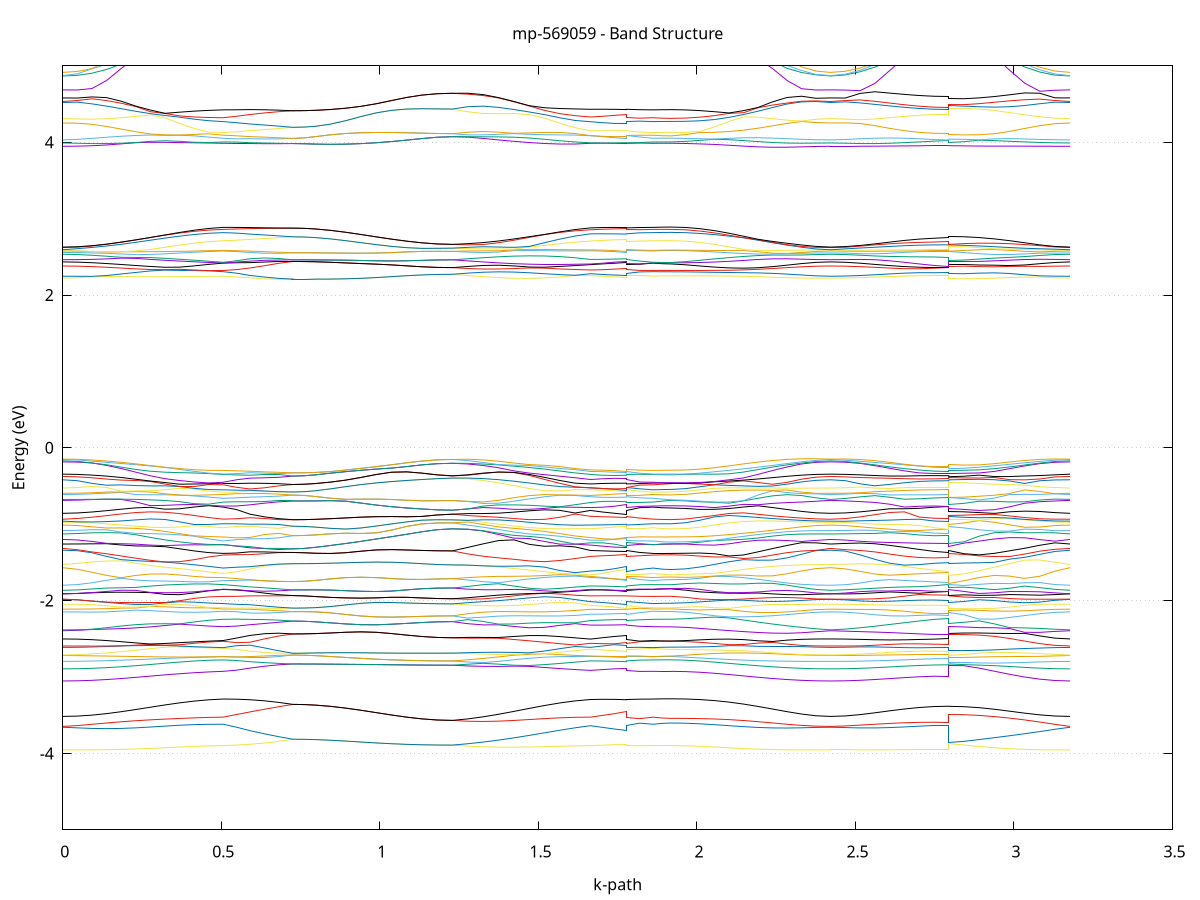set title 'mp-569059 - Band Structure'
set xlabel 'k-path'
set ylabel 'Energy (eV)'
set grid y
set yrange [-5:5]
set terminal png size 800,600
set output 'mp-569059_bands_gnuplot.png'
plot '-' using 1:2 with lines notitle, '-' using 1:2 with lines notitle, '-' using 1:2 with lines notitle, '-' using 1:2 with lines notitle, '-' using 1:2 with lines notitle, '-' using 1:2 with lines notitle, '-' using 1:2 with lines notitle, '-' using 1:2 with lines notitle, '-' using 1:2 with lines notitle, '-' using 1:2 with lines notitle, '-' using 1:2 with lines notitle, '-' using 1:2 with lines notitle, '-' using 1:2 with lines notitle, '-' using 1:2 with lines notitle, '-' using 1:2 with lines notitle, '-' using 1:2 with lines notitle, '-' using 1:2 with lines notitle, '-' using 1:2 with lines notitle, '-' using 1:2 with lines notitle, '-' using 1:2 with lines notitle, '-' using 1:2 with lines notitle, '-' using 1:2 with lines notitle, '-' using 1:2 with lines notitle, '-' using 1:2 with lines notitle, '-' using 1:2 with lines notitle, '-' using 1:2 with lines notitle, '-' using 1:2 with lines notitle, '-' using 1:2 with lines notitle, '-' using 1:2 with lines notitle, '-' using 1:2 with lines notitle, '-' using 1:2 with lines notitle, '-' using 1:2 with lines notitle, '-' using 1:2 with lines notitle, '-' using 1:2 with lines notitle, '-' using 1:2 with lines notitle, '-' using 1:2 with lines notitle, '-' using 1:2 with lines notitle, '-' using 1:2 with lines notitle, '-' using 1:2 with lines notitle, '-' using 1:2 with lines notitle, '-' using 1:2 with lines notitle, '-' using 1:2 with lines notitle, '-' using 1:2 with lines notitle, '-' using 1:2 with lines notitle, '-' using 1:2 with lines notitle, '-' using 1:2 with lines notitle, '-' using 1:2 with lines notitle, '-' using 1:2 with lines notitle, '-' using 1:2 with lines notitle, '-' using 1:2 with lines notitle, '-' using 1:2 with lines notitle, '-' using 1:2 with lines notitle, '-' using 1:2 with lines notitle, '-' using 1:2 with lines notitle, '-' using 1:2 with lines notitle, '-' using 1:2 with lines notitle, '-' using 1:2 with lines notitle, '-' using 1:2 with lines notitle, '-' using 1:2 with lines notitle, '-' using 1:2 with lines notitle, '-' using 1:2 with lines notitle, '-' using 1:2 with lines notitle, '-' using 1:2 with lines notitle, '-' using 1:2 with lines notitle, '-' using 1:2 with lines notitle, '-' using 1:2 with lines notitle, '-' using 1:2 with lines notitle, '-' using 1:2 with lines notitle, '-' using 1:2 with lines notitle, '-' using 1:2 with lines notitle, '-' using 1:2 with lines notitle, '-' using 1:2 with lines notitle, '-' using 1:2 with lines notitle, '-' using 1:2 with lines notitle, '-' using 1:2 with lines notitle, '-' using 1:2 with lines notitle, '-' using 1:2 with lines notitle, '-' using 1:2 with lines notitle, '-' using 1:2 with lines notitle, '-' using 1:2 with lines notitle, '-' using 1:2 with lines notitle, '-' using 1:2 with lines notitle, '-' using 1:2 with lines notitle, '-' using 1:2 with lines notitle, '-' using 1:2 with lines notitle, '-' using 1:2 with lines notitle, '-' using 1:2 with lines notitle, '-' using 1:2 with lines notitle, '-' using 1:2 with lines notitle, '-' using 1:2 with lines notitle, '-' using 1:2 with lines notitle, '-' using 1:2 with lines notitle, '-' using 1:2 with lines notitle, '-' using 1:2 with lines notitle, '-' using 1:2 with lines notitle, '-' using 1:2 with lines notitle, '-' using 1:2 with lines notitle, '-' using 1:2 with lines notitle, '-' using 1:2 with lines notitle, '-' using 1:2 with lines notitle, '-' using 1:2 with lines notitle, '-' using 1:2 with lines notitle, '-' using 1:2 with lines notitle, '-' using 1:2 with lines notitle, '-' using 1:2 with lines notitle, '-' using 1:2 with lines notitle, '-' using 1:2 with lines notitle, '-' using 1:2 with lines notitle, '-' using 1:2 with lines notitle, '-' using 1:2 with lines notitle, '-' using 1:2 with lines notitle, '-' using 1:2 with lines notitle, '-' using 1:2 with lines notitle, '-' using 1:2 with lines notitle, '-' using 1:2 with lines notitle, '-' using 1:2 with lines notitle, '-' using 1:2 with lines notitle, '-' using 1:2 with lines notitle, '-' using 1:2 with lines notitle, '-' using 1:2 with lines notitle, '-' using 1:2 with lines notitle, '-' using 1:2 with lines notitle, '-' using 1:2 with lines notitle, '-' using 1:2 with lines notitle, '-' using 1:2 with lines notitle, '-' using 1:2 with lines notitle, '-' using 1:2 with lines notitle, '-' using 1:2 with lines notitle, '-' using 1:2 with lines notitle, '-' using 1:2 with lines notitle, '-' using 1:2 with lines notitle, '-' using 1:2 with lines notitle, '-' using 1:2 with lines notitle, '-' using 1:2 with lines notitle, '-' using 1:2 with lines notitle, '-' using 1:2 with lines notitle
0.000000 -31.011019
0.046004 -31.011019
0.092008 -31.011019
0.138012 -31.011019
0.184016 -31.011019
0.230020 -31.011019
0.276024 -31.011019
0.322028 -31.011019
0.368032 -31.011019
0.414036 -31.011019
0.460040 -31.011019
0.506044 -31.011019
0.506044 -31.011019
0.548213 -31.011019
0.590383 -31.010819
0.590383 -31.010819
0.635601 -31.010719
0.680819 -31.010519
0.726037 -31.010219
0.726037 -31.010219
0.761168 -31.010219
0.796299 -31.010219
0.796299 -31.010219
0.844367 -31.010219
0.892435 -31.010219
0.940502 -31.010219
0.988570 -31.010219
1.036638 -31.010219
1.084705 -31.010219
1.132773 -31.010219
1.180841 -31.010219
1.228909 -31.010219
1.228909 -31.010219
1.277300 -31.010419
1.325691 -31.010519
1.374083 -31.010619
1.422474 -31.010719
1.470865 -31.010819
1.519257 -31.010919
1.567648 -31.010919
1.616039 -31.011019
1.664431 -31.011019
1.664431 -31.011019
1.702147 -31.011019
1.739863 -31.010919
1.777578 -31.010819
1.777578 -31.011019
1.819748 -31.011019
1.861917 -31.011019
1.861917 -31.011019
1.890204 -31.011019
1.918491 -31.011119
1.918491 -31.011119
1.964207 -31.011119
2.009922 -31.011119
2.055638 -31.011119
2.101353 -31.011019
2.147069 -31.011019
2.192785 -31.011019
2.238500 -31.011019
2.284216 -31.011019
2.329932 -31.011019
2.375647 -31.011019
2.421363 -31.011019
2.421363 -31.011019
2.468003 -31.011019
2.514644 -31.011019
2.561285 -31.011019
2.607925 -31.011019
2.654566 -31.011019
2.701206 -31.011119
2.747847 -31.011019
2.794487 -31.011019
2.794487 -31.010219
2.842310 -31.010419
2.890134 -31.010619
2.937957 -31.010719
2.985780 -31.010819
3.033603 -31.010919
3.081426 -31.011019
3.129249 -31.011019
3.177072 -31.011019
e
0.000000 -31.008319
0.046004 -31.008319
0.092008 -31.008319
0.138012 -31.008319
0.184016 -31.008319
0.230020 -31.008419
0.276024 -31.008419
0.322028 -31.008419
0.368032 -31.008419
0.414036 -31.008419
0.460040 -31.008519
0.506044 -31.008519
0.506044 -31.008519
0.548213 -31.008919
0.590383 -31.009319
0.590383 -31.009319
0.635601 -31.009619
0.680819 -31.009919
0.726037 -31.010219
0.726037 -31.010219
0.761168 -31.010219
0.796299 -31.010219
0.796299 -31.010219
0.844367 -31.010219
0.892435 -31.010219
0.940502 -31.010219
0.988570 -31.010219
1.036638 -31.010219
1.084705 -31.010219
1.132773 -31.010219
1.180841 -31.010219
1.228909 -31.010219
1.228909 -31.010219
1.277300 -31.010119
1.325691 -31.009919
1.374083 -31.009819
1.422474 -31.009619
1.470865 -31.009419
1.519257 -31.009219
1.567648 -31.009019
1.616039 -31.008819
1.664431 -31.008719
1.664431 -31.008719
1.702147 -31.008919
1.739863 -31.009119
1.777578 -31.009319
1.777578 -31.008719
1.819748 -31.008319
1.861917 -31.008519
1.861917 -31.008519
1.890204 -31.008419
1.918491 -31.008319
1.918491 -31.008319
1.964207 -31.008319
2.009922 -31.008319
2.055638 -31.008319
2.101353 -31.008319
2.147069 -31.008319
2.192785 -31.008319
2.238500 -31.008319
2.284216 -31.008319
2.329932 -31.008319
2.375647 -31.008319
2.421363 -31.008319
2.421363 -31.008319
2.468003 -31.008319
2.514644 -31.008319
2.561285 -31.008319
2.607925 -31.008319
2.654566 -31.008319
2.701206 -31.008319
2.747847 -31.008319
2.794487 -31.008319
2.794487 -31.010219
2.842310 -31.010019
2.890134 -31.009819
2.937957 -31.009519
2.985780 -31.009319
3.033603 -31.009019
3.081426 -31.008719
3.129249 -31.008519
3.177072 -31.008319
e
0.000000 -31.007819
0.046004 -31.007819
0.092008 -31.007819
0.138012 -31.007819
0.184016 -31.007819
0.230020 -31.007819
0.276024 -31.007819
0.322028 -31.007719
0.368032 -31.007719
0.414036 -31.007719
0.460040 -31.007719
0.506044 -31.007619
0.506044 -31.007619
0.548213 -31.007219
0.590383 -31.006819
0.590383 -31.006819
0.635601 -31.006419
0.680819 -31.006019
0.726037 -31.005719
0.726037 -31.005719
0.761168 -31.005719
0.796299 -31.005719
0.796299 -31.005719
0.844367 -31.005719
0.892435 -31.005719
0.940502 -31.005719
0.988570 -31.005719
1.036638 -31.005719
1.084705 -31.005719
1.132773 -31.005719
1.180841 -31.005719
1.228909 -31.005719
1.228909 -31.005719
1.277300 -31.005819
1.325691 -31.006019
1.374083 -31.006219
1.422474 -31.006419
1.470865 -31.006619
1.519257 -31.006819
1.567648 -31.007019
1.616039 -31.007319
1.664431 -31.007519
1.664431 -31.007519
1.702147 -31.007219
1.739863 -31.007019
1.777578 -31.006819
1.777578 -31.007519
1.819748 -31.007819
1.861917 -31.007619
1.861917 -31.007619
1.890204 -31.007819
1.918491 -31.007819
1.918491 -31.007819
1.964207 -31.007819
2.009922 -31.007819
2.055638 -31.007819
2.101353 -31.007819
2.147069 -31.007819
2.192785 -31.007819
2.238500 -31.007819
2.284216 -31.007819
2.329932 -31.007819
2.375647 -31.007819
2.421363 -31.007819
2.421363 -31.007819
2.468003 -31.007819
2.514644 -31.007819
2.561285 -31.007819
2.607925 -31.007819
2.654566 -31.007819
2.701206 -31.007819
2.747847 -31.007819
2.794487 -31.007819
2.794487 -31.005719
2.842310 -31.005919
2.890134 -31.006219
2.937957 -31.006519
2.985780 -31.006819
3.033603 -31.007119
3.081426 -31.007419
3.129249 -31.007719
3.177072 -31.007819
e
0.000000 -31.004619
0.046004 -31.004619
0.092008 -31.004619
0.138012 -31.004619
0.184016 -31.004619
0.230020 -31.004619
0.276024 -31.004619
0.322028 -31.004619
0.368032 -31.004619
0.414036 -31.004619
0.460040 -31.004619
0.506044 -31.004619
0.506044 -31.004619
0.548213 -31.004719
0.590383 -31.004819
0.590383 -31.004819
0.635601 -31.005119
0.680819 -31.005319
0.726037 -31.005719
0.726037 -31.005719
0.761168 -31.005719
0.796299 -31.005719
0.796299 -31.005719
0.844367 -31.005719
0.892435 -31.005719
0.940502 -31.005719
0.988570 -31.005719
1.036638 -31.005719
1.084705 -31.005719
1.132773 -31.005719
1.180841 -31.005719
1.228909 -31.005719
1.228909 -31.005719
1.277300 -31.005519
1.325691 -31.005319
1.374083 -31.005219
1.422474 -31.005119
1.470865 -31.004919
1.519257 -31.004819
1.567648 -31.004719
1.616039 -31.004719
1.664431 -31.004619
1.664431 -31.004619
1.702147 -31.004719
1.739863 -31.004819
1.777578 -31.004819
1.777578 -31.004619
1.819748 -31.004619
1.861917 -31.004619
1.861917 -31.004619
1.890204 -31.004619
1.918491 -31.004619
1.918491 -31.004619
1.964207 -31.004619
2.009922 -31.004619
2.055638 -31.004619
2.101353 -31.004619
2.147069 -31.004619
2.192785 -31.004619
2.238500 -31.004619
2.284216 -31.004619
2.329932 -31.004619
2.375647 -31.004619
2.421363 -31.004619
2.421363 -31.004619
2.468003 -31.004619
2.514644 -31.004619
2.561285 -31.004619
2.607925 -31.004619
2.654566 -31.004619
2.701206 -31.004619
2.747847 -31.004619
2.794487 -31.004619
2.794487 -31.005719
2.842310 -31.005419
2.890134 -31.005219
2.937957 -31.005019
2.985780 -31.004919
3.033603 -31.004719
3.081426 -31.004619
3.129249 -31.004619
3.177072 -31.004619
e
0.000000 -30.979319
0.046004 -30.979219
0.092008 -30.979219
0.138012 -30.979219
0.184016 -30.979219
0.230020 -30.979219
0.276024 -30.979219
0.322028 -30.979219
0.368032 -30.979219
0.414036 -30.979219
0.460040 -30.979219
0.506044 -30.979219
0.506044 -30.979219
0.548213 -30.979219
0.590383 -30.979119
0.590383 -30.979119
0.635601 -30.978919
0.680819 -30.978719
0.726037 -30.978519
0.726037 -30.978519
0.761168 -30.978519
0.796299 -30.978519
0.796299 -30.978519
0.844367 -30.978519
0.892435 -30.978519
0.940502 -30.978519
0.988570 -30.978519
1.036638 -30.978519
1.084705 -30.978519
1.132773 -30.978519
1.180841 -30.978519
1.228909 -30.978519
1.228909 -30.978519
1.277300 -30.978619
1.325691 -30.978719
1.374083 -30.978819
1.422474 -30.978919
1.470865 -30.979019
1.519257 -30.979119
1.567648 -30.979119
1.616039 -30.979219
1.664431 -30.979219
1.664431 -30.979219
1.702147 -30.979219
1.739863 -30.979119
1.777578 -30.979119
1.777578 -30.979219
1.819748 -30.979219
1.861917 -30.979219
1.861917 -30.979219
1.890204 -30.979219
1.918491 -30.979219
1.918491 -30.979219
1.964207 -30.979219
2.009922 -30.979219
2.055638 -30.979219
2.101353 -30.979219
2.147069 -30.979219
2.192785 -30.979219
2.238500 -30.979219
2.284216 -30.979219
2.329932 -30.979319
2.375647 -30.979319
2.421363 -30.979319
2.421363 -30.979319
2.468003 -30.979319
2.514644 -30.979219
2.561285 -30.979219
2.607925 -30.979219
2.654566 -30.979219
2.701206 -30.979219
2.747847 -30.979219
2.794487 -30.979219
2.794487 -30.978519
2.842310 -30.978719
2.890134 -30.978819
2.937957 -30.979019
2.985780 -30.979119
3.033603 -30.979119
3.081426 -30.979219
3.129249 -30.979219
3.177072 -30.979319
e
0.000000 -30.977119
0.046004 -30.977119
0.092008 -30.977219
0.138012 -30.977219
0.184016 -30.977219
0.230020 -30.977219
0.276024 -30.977219
0.322028 -30.977219
0.368032 -30.977219
0.414036 -30.977319
0.460040 -30.977319
0.506044 -30.977319
0.506044 -30.977319
0.548213 -30.977619
0.590383 -30.977819
0.590383 -30.977819
0.635601 -30.978119
0.680819 -30.978319
0.726037 -30.978519
0.726037 -30.978519
0.761168 -30.978519
0.796299 -30.978519
0.796299 -30.978519
0.844367 -30.978519
0.892435 -30.978519
0.940502 -30.978519
0.988570 -30.978519
1.036638 -30.978519
1.084705 -30.978519
1.132773 -30.978519
1.180841 -30.978519
1.228909 -30.978519
1.228909 -30.978519
1.277300 -30.978419
1.325691 -30.978319
1.374083 -30.978219
1.422474 -30.978119
1.470865 -30.977919
1.519257 -30.977819
1.567648 -30.977719
1.616039 -30.977519
1.664431 -30.977419
1.664431 -30.977419
1.702147 -30.977519
1.739863 -30.977719
1.777578 -30.977819
1.777578 -30.977419
1.819748 -30.977219
1.861917 -30.977319
1.861917 -30.977319
1.890204 -30.977219
1.918491 -30.977119
1.918491 -30.977119
1.964207 -30.977119
2.009922 -30.977119
2.055638 -30.977119
2.101353 -30.977119
2.147069 -30.977119
2.192785 -30.977119
2.238500 -30.977119
2.284216 -30.977119
2.329932 -30.977119
2.375647 -30.977119
2.421363 -30.977119
2.421363 -30.977119
2.468003 -30.977119
2.514644 -30.977119
2.561285 -30.977119
2.607925 -30.977119
2.654566 -30.977119
2.701206 -30.977119
2.747847 -30.977119
2.794487 -30.977119
2.794487 -30.978519
2.842310 -30.978419
2.890134 -30.978219
2.937957 -30.978019
2.985780 -30.977819
3.033603 -30.977619
3.081426 -30.977519
3.129249 -30.977319
3.177072 -30.977119
e
0.000000 -30.977119
0.046004 -30.977119
0.092008 -30.977019
0.138012 -30.977019
0.184016 -30.977019
0.230020 -30.977019
0.276024 -30.977019
0.322028 -30.977019
0.368032 -30.977019
0.414036 -30.976919
0.460040 -30.976919
0.506044 -30.976919
0.506044 -30.976919
0.548213 -30.976719
0.590383 -30.976519
0.590383 -30.976519
0.635601 -30.976319
0.680819 -30.976119
0.726037 -30.976019
0.726037 -30.976019
0.761168 -30.976019
0.796299 -30.976019
0.796299 -30.976019
0.844367 -30.976019
0.892435 -30.976019
0.940502 -30.976019
0.988570 -30.976019
1.036638 -30.976019
1.084705 -30.976019
1.132773 -30.976019
1.180841 -30.976019
1.228909 -30.976019
1.228909 -30.976019
1.277300 -30.976019
1.325691 -30.976119
1.374083 -30.976219
1.422474 -30.976319
1.470865 -30.976419
1.519257 -30.976519
1.567648 -30.976619
1.616039 -30.976719
1.664431 -30.976819
1.664431 -30.976819
1.702147 -30.976719
1.739863 -30.976619
1.777578 -30.976519
1.777578 -30.976819
1.819748 -30.977019
1.861917 -30.976919
1.861917 -30.976919
1.890204 -30.977019
1.918491 -30.977119
1.918491 -30.977119
1.964207 -30.977119
2.009922 -30.977119
2.055638 -30.977119
2.101353 -30.977119
2.147069 -30.977119
2.192785 -30.977119
2.238500 -30.977119
2.284216 -30.977119
2.329932 -30.977119
2.375647 -30.977119
2.421363 -30.977119
2.421363 -30.977119
2.468003 -30.977119
2.514644 -30.977119
2.561285 -30.977119
2.607925 -30.977119
2.654566 -30.977119
2.701206 -30.977119
2.747847 -30.977119
2.794487 -30.977119
2.794487 -30.976019
2.842310 -30.976119
2.890134 -30.976219
2.937957 -30.976319
2.985780 -30.976519
3.033603 -30.976619
3.081426 -30.976819
3.129249 -30.976919
3.177072 -30.977119
e
0.000000 -30.975619
0.046004 -30.975619
0.092008 -30.975619
0.138012 -30.975619
0.184016 -30.975619
0.230020 -30.975619
0.276024 -30.975619
0.322028 -30.975619
0.368032 -30.975619
0.414036 -30.975619
0.460040 -30.975619
0.506044 -30.975619
0.506044 -30.975619
0.548213 -30.975619
0.590383 -30.975719
0.590383 -30.975719
0.635601 -30.975719
0.680819 -30.975819
0.726037 -30.976019
0.726037 -30.976019
0.761168 -30.976019
0.796299 -30.976019
0.796299 -30.976019
0.844367 -30.976019
0.892435 -30.976019
0.940502 -30.976019
0.988570 -30.976019
1.036638 -30.976019
1.084705 -30.976019
1.132773 -30.976019
1.180841 -30.976019
1.228909 -30.976019
1.228909 -30.976019
1.277300 -30.975919
1.325691 -30.975819
1.374083 -30.975819
1.422474 -30.975719
1.470865 -30.975719
1.519257 -30.975719
1.567648 -30.975619
1.616039 -30.975619
1.664431 -30.975619
1.664431 -30.975619
1.702147 -30.975619
1.739863 -30.975619
1.777578 -30.975719
1.777578 -30.975619
1.819748 -30.975619
1.861917 -30.975619
1.861917 -30.975619
1.890204 -30.975619
1.918491 -30.975619
1.918491 -30.975619
1.964207 -30.975619
2.009922 -30.975619
2.055638 -30.975619
2.101353 -30.975619
2.147069 -30.975619
2.192785 -30.975619
2.238500 -30.975619
2.284216 -30.975619
2.329932 -30.975619
2.375647 -30.975619
2.421363 -30.975619
2.421363 -30.975619
2.468003 -30.975619
2.514644 -30.975619
2.561285 -30.975619
2.607925 -30.975619
2.654566 -30.975619
2.701206 -30.975619
2.747847 -30.975619
2.794487 -30.975619
2.794487 -30.976019
2.842310 -30.975919
2.890134 -30.975819
2.937957 -30.975719
2.985780 -30.975719
3.033603 -30.975619
3.081426 -30.975619
3.129249 -30.975619
3.177072 -30.975619
e
0.000000 -30.954919
0.046004 -30.954919
0.092008 -30.954919
0.138012 -30.954919
0.184016 -30.954919
0.230020 -30.954919
0.276024 -30.954919
0.322028 -30.954919
0.368032 -30.954919
0.414036 -30.954919
0.460040 -30.954919
0.506044 -30.954919
0.506044 -30.954919
0.548213 -30.954819
0.590383 -30.954819
0.590383 -30.954819
0.635601 -30.954819
0.680819 -30.954819
0.726037 -30.954719
0.726037 -30.954719
0.761168 -30.954719
0.796299 -30.954719
0.796299 -30.954719
0.844367 -30.954719
0.892435 -30.954719
0.940502 -30.954719
0.988570 -30.954719
1.036638 -30.954719
1.084705 -30.954719
1.132773 -30.954719
1.180841 -30.954719
1.228909 -30.954719
1.228909 -30.954719
1.277300 -30.954719
1.325691 -30.954819
1.374083 -30.954819
1.422474 -30.954819
1.470865 -30.954819
1.519257 -30.954819
1.567648 -30.954819
1.616039 -30.954819
1.664431 -30.954819
1.664431 -30.954819
1.702147 -30.954819
1.739863 -30.954819
1.777578 -30.954819
1.777578 -30.954819
1.819748 -30.954919
1.861917 -30.954919
1.861917 -30.954919
1.890204 -30.954919
1.918491 -30.954919
1.918491 -30.954919
1.964207 -30.954919
2.009922 -30.954919
2.055638 -30.954919
2.101353 -30.954919
2.147069 -30.954919
2.192785 -30.954919
2.238500 -30.954919
2.284216 -30.954919
2.329932 -30.954919
2.375647 -30.954919
2.421363 -30.954919
2.421363 -30.954919
2.468003 -30.954919
2.514644 -30.954919
2.561285 -30.954919
2.607925 -30.954919
2.654566 -30.954919
2.701206 -30.954919
2.747847 -30.954919
2.794487 -30.954919
2.794487 -30.954719
2.842310 -30.954819
2.890134 -30.954819
2.937957 -30.954819
2.985780 -30.954819
3.033603 -30.954819
3.081426 -30.954819
3.129249 -30.954919
3.177072 -30.954919
e
0.000000 -30.954519
0.046004 -30.954519
0.092008 -30.954519
0.138012 -30.954519
0.184016 -30.954519
0.230020 -30.954519
0.276024 -30.954519
0.322028 -30.954519
0.368032 -30.954519
0.414036 -30.954519
0.460040 -30.954519
0.506044 -30.954519
0.506044 -30.954519
0.548213 -30.954519
0.590383 -30.954619
0.590383 -30.954619
0.635601 -30.954619
0.680819 -30.954719
0.726037 -30.954719
0.726037 -30.954719
0.761168 -30.954719
0.796299 -30.954719
0.796299 -30.954719
0.844367 -30.954719
0.892435 -30.954719
0.940502 -30.954719
0.988570 -30.954719
1.036638 -30.954719
1.084705 -30.954719
1.132773 -30.954719
1.180841 -30.954719
1.228909 -30.954719
1.228909 -30.954719
1.277300 -30.954719
1.325691 -30.954719
1.374083 -30.954719
1.422474 -30.954619
1.470865 -30.954619
1.519257 -30.954619
1.567648 -30.954619
1.616039 -30.954519
1.664431 -30.954519
1.664431 -30.954519
1.702147 -30.954519
1.739863 -30.954619
1.777578 -30.954619
1.777578 -30.954519
1.819748 -30.954519
1.861917 -30.954519
1.861917 -30.954519
1.890204 -30.954519
1.918491 -30.954519
1.918491 -30.954519
1.964207 -30.954519
2.009922 -30.954519
2.055638 -30.954519
2.101353 -30.954519
2.147069 -30.954519
2.192785 -30.954519
2.238500 -30.954519
2.284216 -30.954519
2.329932 -30.954519
2.375647 -30.954519
2.421363 -30.954519
2.421363 -30.954519
2.468003 -30.954519
2.514644 -30.954519
2.561285 -30.954519
2.607925 -30.954519
2.654566 -30.954519
2.701206 -30.954519
2.747847 -30.954519
2.794487 -30.954519
2.794487 -30.954719
2.842310 -30.954719
2.890134 -30.954719
2.937957 -30.954619
2.985780 -30.954619
3.033603 -30.954619
3.081426 -30.954519
3.129249 -30.954519
3.177072 -30.954519
e
0.000000 -30.954419
0.046004 -30.954419
0.092008 -30.954419
0.138012 -30.954419
0.184016 -30.954419
0.230020 -30.954419
0.276024 -30.954419
0.322028 -30.954419
0.368032 -30.954419
0.414036 -30.954419
0.460040 -30.954419
0.506044 -30.954419
0.506044 -30.954419
0.548213 -30.954319
0.590383 -30.954319
0.590383 -30.954319
0.635601 -30.954319
0.680819 -30.954219
0.726037 -30.954219
0.726037 -30.954219
0.761168 -30.954219
0.796299 -30.954219
0.796299 -30.954219
0.844367 -30.954219
0.892435 -30.954219
0.940502 -30.954219
0.988570 -30.954219
1.036638 -30.954219
1.084705 -30.954219
1.132773 -30.954219
1.180841 -30.954219
1.228909 -30.954219
1.228909 -30.954219
1.277300 -30.954219
1.325691 -30.954219
1.374083 -30.954319
1.422474 -30.954319
1.470865 -30.954319
1.519257 -30.954319
1.567648 -30.954319
1.616039 -30.954319
1.664431 -30.954419
1.664431 -30.954419
1.702147 -30.954319
1.739863 -30.954319
1.777578 -30.954319
1.777578 -30.954419
1.819748 -30.954419
1.861917 -30.954419
1.861917 -30.954419
1.890204 -30.954419
1.918491 -30.954419
1.918491 -30.954419
1.964207 -30.954419
2.009922 -30.954419
2.055638 -30.954419
2.101353 -30.954419
2.147069 -30.954419
2.192785 -30.954419
2.238500 -30.954419
2.284216 -30.954419
2.329932 -30.954419
2.375647 -30.954419
2.421363 -30.954419
2.421363 -30.954419
2.468003 -30.954419
2.514644 -30.954419
2.561285 -30.954419
2.607925 -30.954419
2.654566 -30.954419
2.701206 -30.954419
2.747847 -30.954419
2.794487 -30.954419
2.794487 -30.954219
2.842310 -30.954219
2.890134 -30.954319
2.937957 -30.954319
2.985780 -30.954319
3.033603 -30.954319
3.081426 -30.954419
3.129249 -30.954419
3.177072 -30.954419
e
0.000000 -30.954119
0.046004 -30.954119
0.092008 -30.954119
0.138012 -30.954119
0.184016 -30.954119
0.230020 -30.954119
0.276024 -30.954119
0.322028 -30.954119
0.368032 -30.954119
0.414036 -30.954119
0.460040 -30.954119
0.506044 -30.954119
0.506044 -30.954119
0.548213 -30.954119
0.590383 -30.954219
0.590383 -30.954219
0.635601 -30.954219
0.680819 -30.954219
0.726037 -30.954219
0.726037 -30.954219
0.761168 -30.954219
0.796299 -30.954219
0.796299 -30.954219
0.844367 -30.954219
0.892435 -30.954219
0.940502 -30.954219
0.988570 -30.954219
1.036638 -30.954219
1.084705 -30.954219
1.132773 -30.954219
1.180841 -30.954219
1.228909 -30.954219
1.228909 -30.954219
1.277300 -30.954219
1.325691 -30.954219
1.374083 -30.954219
1.422474 -30.954219
1.470865 -30.954219
1.519257 -30.954219
1.567648 -30.954119
1.616039 -30.954119
1.664431 -30.954119
1.664431 -30.954119
1.702147 -30.954119
1.739863 -30.954119
1.777578 -30.954219
1.777578 -30.954119
1.819748 -30.954119
1.861917 -30.954119
1.861917 -30.954119
1.890204 -30.954119
1.918491 -30.954119
1.918491 -30.954119
1.964207 -30.954119
2.009922 -30.954119
2.055638 -30.954119
2.101353 -30.954119
2.147069 -30.954119
2.192785 -30.954119
2.238500 -30.954119
2.284216 -30.954119
2.329932 -30.954119
2.375647 -30.954119
2.421363 -30.954119
2.421363 -30.954119
2.468003 -30.954119
2.514644 -30.954119
2.561285 -30.954119
2.607925 -30.954119
2.654566 -30.954119
2.701206 -30.954119
2.747847 -30.954119
2.794487 -30.954119
2.794487 -30.954219
2.842310 -30.954219
2.890134 -30.954219
2.937957 -30.954219
2.985780 -30.954219
3.033603 -30.954119
3.081426 -30.954119
3.129249 -30.954119
3.177072 -30.954119
e
0.000000 -12.229619
0.046004 -12.228719
0.092008 -12.226019
0.138012 -12.221719
0.184016 -12.216219
0.230020 -12.209719
0.276024 -12.202719
0.322028 -12.195719
0.368032 -12.189119
0.414036 -12.183419
0.460040 -12.178919
0.506044 -12.175919
0.506044 -12.175919
0.548213 -12.169419
0.590383 -12.157719
0.590383 -12.157719
0.635601 -12.143419
0.680819 -12.125319
0.726037 -12.103719
0.726037 -12.103719
0.761168 -12.104119
0.796299 -12.105219
0.796299 -12.105219
0.844367 -12.107819
0.892435 -12.111419
0.940502 -12.115919
0.988570 -12.120719
1.036638 -12.125519
1.084705 -12.129819
1.132773 -12.133319
1.180841 -12.135419
1.228909 -12.136219
1.228909 -12.136219
1.277300 -12.145619
1.325691 -12.152919
1.374083 -12.158519
1.422474 -12.162719
1.470865 -12.165719
1.519257 -12.168019
1.567648 -12.169819
1.616039 -12.171419
1.664431 -12.173119
1.664431 -12.173119
1.702147 -12.168419
1.739863 -12.163319
1.777578 -12.157719
1.777578 -12.173119
1.819748 -12.177219
1.861917 -12.175919
1.861917 -12.175919
1.890204 -12.176319
1.918491 -12.176419
1.918491 -12.176419
1.964207 -12.177619
2.009922 -12.180919
2.055638 -12.186119
2.101353 -12.192619
2.147069 -12.200019
2.192785 -12.207519
2.238500 -12.214719
2.284216 -12.220819
2.329932 -12.225619
2.375647 -12.228619
2.421363 -12.229619
2.421363 -12.229619
2.468003 -12.228619
2.514644 -12.225819
2.561285 -12.221419
2.607925 -12.216119
2.654566 -12.210719
2.701206 -12.205919
2.747847 -12.202719
2.794487 -12.201519
2.794487 -12.128219
2.842310 -12.143219
2.890134 -12.163419
2.937957 -12.182119
2.985780 -12.198419
3.033603 -12.211719
3.081426 -12.221519
3.129249 -12.227619
3.177072 -12.229619
e
0.000000 -11.915819
0.046004 -11.916119
0.092008 -11.916819
0.138012 -11.917819
0.184016 -11.919019
0.230020 -11.920519
0.276024 -11.922719
0.322028 -11.925919
0.368032 -11.930219
0.414036 -11.935619
0.460040 -11.941519
0.506044 -11.947919
0.506044 -11.947919
0.548213 -11.984519
0.590383 -12.020819
0.590383 -12.020819
0.635601 -12.051119
0.680819 -12.078819
0.726037 -12.103719
0.726037 -12.103719
0.761168 -12.104119
0.796299 -12.105219
0.796299 -12.105219
0.844367 -12.107819
0.892435 -12.111419
0.940502 -12.115919
0.988570 -12.120719
1.036638 -12.125519
1.084705 -12.129819
1.132773 -12.133319
1.180841 -12.135419
1.228909 -12.136219
1.228909 -12.136219
1.277300 -12.124719
1.325691 -12.111119
1.374083 -12.095419
1.422474 -12.077819
1.470865 -12.058619
1.519257 -12.038219
1.567648 -12.016819
1.616039 -11.994919
1.664431 -11.972719
1.664431 -11.972719
1.702147 -11.989519
1.739863 -12.005519
1.777578 -12.020819
1.777578 -11.972719
1.819748 -11.936919
1.861917 -11.947919
1.861917 -11.947919
1.890204 -11.937319
1.918491 -11.931819
1.918491 -11.931819
1.964207 -11.931419
2.009922 -11.930219
2.055638 -11.928419
2.101353 -11.926219
2.147069 -11.923819
2.192785 -11.921519
2.238500 -11.919519
2.284216 -11.917919
2.329932 -11.916719
2.375647 -11.916019
2.421363 -11.915819
2.421363 -11.915819
2.468003 -11.916619
2.514644 -11.918619
2.561285 -11.920819
2.607925 -11.922719
2.654566 -11.924019
2.701206 -11.924719
2.747847 -11.925019
2.794487 -11.925019
2.794487 -12.109419
2.842310 -12.093219
2.890134 -12.069419
2.937957 -12.044419
2.985780 -12.018519
3.033603 -11.991919
3.081426 -11.964819
3.129249 -11.937419
3.177072 -11.915819
e
0.000000 -11.900119
0.046004 -11.900019
0.092008 -11.900019
0.138012 -11.900319
0.184016 -11.900819
0.230020 -11.901519
0.276024 -11.901919
0.322028 -11.901419
0.368032 -11.899719
0.414036 -11.896819
0.460040 -11.893019
0.506044 -11.888319
0.506044 -11.888319
0.548213 -11.850219
0.590383 -11.811919
0.590383 -11.811919
0.635601 -11.777419
0.680819 -11.744219
0.726037 -11.712919
0.726037 -11.712919
0.761168 -11.712619
0.796299 -11.711719
0.796299 -11.711719
0.844367 -11.709519
0.892435 -11.706319
0.940502 -11.702319
0.988570 -11.697819
1.036638 -11.693319
1.084705 -11.689219
1.132773 -11.685919
1.180841 -11.683819
1.228909 -11.683119
1.228909 -11.683119
1.277300 -11.698919
1.325691 -11.716419
1.374083 -11.735519
1.422474 -11.755919
1.470865 -11.777119
1.519257 -11.798919
1.567648 -11.820919
1.616039 -11.843019
1.664431 -11.864919
1.664431 -11.864919
1.702147 -11.847619
1.739863 -11.829919
1.777578 -11.811919
1.777578 -11.864919
1.819748 -11.900319
1.861917 -11.888319
1.861917 -11.888319
1.890204 -11.899819
1.918491 -11.905619
1.918491 -11.905619
1.964207 -11.905419
2.009922 -11.904819
2.055638 -11.903919
2.101353 -11.902919
2.147069 -11.901919
2.192785 -11.901119
2.238500 -11.900619
2.284216 -11.900219
2.329932 -11.900119
2.375647 -11.900119
2.421363 -11.900119
2.421363 -11.900119
2.468003 -11.899519
2.514644 -11.898419
2.561285 -11.897719
2.607925 -11.897819
2.654566 -11.898919
2.701206 -11.900419
2.747847 -11.901719
2.794487 -11.902319
2.794487 -11.703719
2.842310 -11.721919
2.890134 -11.744919
2.937957 -11.769519
2.985780 -11.795419
3.033603 -11.822519
3.081426 -11.850319
3.129249 -11.878319
3.177072 -11.900119
e
0.000000 -11.605519
0.046004 -11.606519
0.092008 -11.608519
0.138012 -11.610619
0.184016 -11.612219
0.230020 -11.613319
0.276024 -11.613719
0.322028 -11.613519
0.368032 -11.612719
0.414036 -11.613919
0.460040 -11.616219
0.506044 -11.617819
0.506044 -11.617819
0.548213 -11.622919
0.590383 -11.638119
0.590383 -11.638119
0.635601 -11.659019
0.680819 -11.684319
0.726037 -11.712919
0.726037 -11.712919
0.761168 -11.712619
0.796299 -11.711719
0.796299 -11.711719
0.844367 -11.709519
0.892435 -11.706319
0.940502 -11.702319
0.988570 -11.697819
1.036638 -11.693319
1.084705 -11.689219
1.132773 -11.685919
1.180841 -11.683819
1.228909 -11.683119
1.228909 -11.683119
1.277300 -11.669119
1.325691 -11.657119
1.374083 -11.646919
1.422474 -11.638419
1.470865 -11.631619
1.519257 -11.626419
1.567648 -11.622819
1.616039 -11.620519
1.664431 -11.619319
1.664431 -11.619319
1.702147 -11.622419
1.739863 -11.628819
1.777578 -11.638119
1.777578 -11.619319
1.819748 -11.617819
1.861917 -11.617819
1.861917 -11.617819
1.890204 -11.618019
1.918491 -11.618119
1.918491 -11.618119
1.964207 -11.617819
2.009922 -11.616919
2.055638 -11.615419
2.101353 -11.614719
2.147069 -11.614419
2.192785 -11.613419
2.238500 -11.611819
2.284216 -11.609819
2.329932 -11.607719
2.375647 -11.606219
2.421363 -11.605519
2.421363 -11.605519
2.468003 -11.606419
2.514644 -11.608619
2.561285 -11.611619
2.607925 -11.614819
2.654566 -11.617719
2.701206 -11.620219
2.747847 -11.621819
2.794487 -11.622419
2.794487 -11.695919
2.842310 -11.679019
2.890134 -11.660319
2.937957 -11.643119
2.985780 -11.628119
3.033603 -11.615919
3.081426 -11.608419
3.129249 -11.606019
3.177072 -11.605519
e
0.000000 -11.595419
0.046004 -11.594419
0.092008 -11.595019
0.138012 -11.596919
0.184016 -11.599119
0.230020 -11.601519
0.276024 -11.604019
0.322028 -11.607519
0.368032 -11.610919
0.414036 -11.611619
0.460040 -11.610419
0.506044 -11.609419
0.506044 -11.609419
0.548213 -11.612819
0.590383 -11.612519
0.590383 -11.612519
0.635601 -11.610419
0.680819 -11.607719
0.726037 -11.605119
0.726037 -11.605119
0.761168 -11.605019
0.796299 -11.604819
0.796299 -11.604819
0.844367 -11.604419
0.892435 -11.603719
0.940502 -11.602719
0.988570 -11.601419
1.036638 -11.599719
1.084705 -11.597619
1.132773 -11.595219
1.180841 -11.592919
1.228909 -11.591819
1.228909 -11.591819
1.277300 -11.594719
1.325691 -11.598219
1.374083 -11.601719
1.422474 -11.605019
1.470865 -11.607719
1.519257 -11.609619
1.567648 -11.610519
1.616039 -11.610419
1.664431 -11.609519
1.664431 -11.609519
1.702147 -11.612419
1.739863 -11.613319
1.777578 -11.612519
1.777578 -11.609519
1.819748 -11.609519
1.861917 -11.609419
1.861917 -11.609419
1.890204 -11.609319
1.918491 -11.609319
1.918491 -11.609319
1.964207 -11.610919
2.009922 -11.612819
2.055638 -11.614119
2.101353 -11.613419
2.147069 -11.610919
2.192785 -11.608019
2.238500 -11.604819
2.284216 -11.601619
2.329932 -11.598719
2.375647 -11.596419
2.421363 -11.595419
2.421363 -11.595419
2.468003 -11.595319
2.514644 -11.595119
2.561285 -11.595619
2.607925 -11.596719
2.654566 -11.597819
2.701206 -11.598719
2.747847 -11.599319
2.794487 -11.599519
2.794487 -11.608919
2.842310 -11.608719
2.890134 -11.608019
2.937957 -11.606819
2.985780 -11.605419
3.033603 -11.603419
3.081426 -11.599919
3.129249 -11.595719
3.177072 -11.595419
e
0.000000 -11.593219
0.046004 -11.593719
0.092008 -11.592019
0.138012 -11.592419
0.184016 -11.595619
0.230020 -11.599319
0.276024 -11.602819
0.322028 -11.605219
0.368032 -11.606819
0.414036 -11.608019
0.460040 -11.608719
0.506044 -11.608919
0.506044 -11.608919
0.548213 -11.607619
0.590383 -11.604619
0.590383 -11.604619
0.635601 -11.603119
0.680819 -11.603219
0.726037 -11.605119
0.726037 -11.605119
0.761168 -11.605019
0.796299 -11.604819
0.796299 -11.604819
0.844367 -11.604419
0.892435 -11.603719
0.940502 -11.602719
0.988570 -11.601419
1.036638 -11.599719
1.084705 -11.597619
1.132773 -11.595219
1.180841 -11.592919
1.228909 -11.591819
1.228909 -11.591819
1.277300 -11.591119
1.325691 -11.593519
1.374083 -11.596419
1.422474 -11.599019
1.470865 -11.601319
1.519257 -11.603319
1.567648 -11.605019
1.616039 -11.606519
1.664431 -11.607819
1.664431 -11.607819
1.702147 -11.606419
1.739863 -11.605319
1.777578 -11.604619
1.777578 -11.607819
1.819748 -11.606519
1.861917 -11.608919
1.861917 -11.608919
1.890204 -11.607319
1.918491 -11.606719
1.918491 -11.606719
1.964207 -11.604919
2.009922 -11.602219
2.055638 -11.599519
2.101353 -11.597019
2.147069 -11.595019
2.192785 -11.593619
2.238500 -11.592719
2.284216 -11.592419
2.329932 -11.592619
2.375647 -11.593019
2.421363 -11.593219
2.421363 -11.593219
2.468003 -11.593319
2.514644 -11.593519
2.561285 -11.593319
2.607925 -11.592719
2.654566 -11.592119
2.701206 -11.591519
2.747847 -11.591119
2.794487 -11.591019
2.794487 -11.586319
2.842310 -11.586519
2.890134 -11.588319
2.937957 -11.590919
2.985780 -11.593119
3.033603 -11.594619
3.081426 -11.595319
3.129249 -11.595119
3.177072 -11.593219
e
0.000000 -11.588119
0.046004 -11.588519
0.092008 -11.590019
0.138012 -11.589319
0.184016 -11.586819
0.230020 -11.584619
0.276024 -11.583019
0.322028 -11.581919
0.368032 -11.581219
0.414036 -11.581019
0.460040 -11.581119
0.506044 -11.581319
0.506044 -11.581319
0.548213 -11.581919
0.590383 -11.582519
0.590383 -11.582519
0.635601 -11.581919
0.680819 -11.579219
0.726037 -11.574719
0.726037 -11.574719
0.761168 -11.574719
0.796299 -11.574719
0.796299 -11.574719
0.844367 -11.574819
0.892435 -11.575119
0.940502 -11.575619
0.988570 -11.576419
1.036638 -11.577619
1.084705 -11.579319
1.132773 -11.581419
1.180841 -11.583419
1.228909 -11.584519
1.228909 -11.584519
1.277300 -11.586119
1.325691 -11.584819
1.374083 -11.583219
1.422474 -11.582119
1.470865 -11.581519
1.519257 -11.581319
1.567648 -11.581219
1.616039 -11.581319
1.664431 -11.581419
1.664431 -11.581419
1.702147 -11.581919
1.739863 -11.582419
1.777578 -11.582519
1.777578 -11.581419
1.819748 -11.581019
1.861917 -11.581319
1.861917 -11.581319
1.890204 -11.581219
1.918491 -11.581119
1.918491 -11.581119
1.964207 -11.581319
2.009922 -11.581719
2.055638 -11.582419
2.101353 -11.583219
2.147069 -11.584019
2.192785 -11.584819
2.238500 -11.585519
2.284216 -11.586219
2.329932 -11.587019
2.375647 -11.587719
2.421363 -11.588119
2.421363 -11.588119
2.468003 -11.588119
2.514644 -11.588319
2.561285 -11.588419
2.607925 -11.588319
2.654566 -11.588119
2.701206 -11.587819
2.747847 -11.587619
2.794487 -11.587519
2.794487 -11.583119
2.842310 -11.584719
2.890134 -11.585919
2.937957 -11.586219
2.985780 -11.586519
3.033603 -11.586919
3.081426 -11.587419
3.129249 -11.587919
3.177072 -11.588119
e
0.000000 -11.564919
0.046004 -11.564619
0.092008 -11.563819
0.138012 -11.562719
0.184016 -11.561319
0.230020 -11.559819
0.276024 -11.558319
0.322028 -11.557019
0.368032 -11.555919
0.414036 -11.555119
0.460040 -11.554519
0.506044 -11.554219
0.506044 -11.554219
0.548213 -11.556119
0.590383 -11.559619
0.590383 -11.559619
0.635601 -11.564119
0.680819 -11.569319
0.726037 -11.574719
0.726037 -11.574719
0.761168 -11.574719
0.796299 -11.574719
0.796299 -11.574719
0.844367 -11.574819
0.892435 -11.575119
0.940502 -11.575619
0.988570 -11.576419
1.036638 -11.577619
1.084705 -11.579319
1.132773 -11.581419
1.180841 -11.583419
1.228909 -11.584519
1.228909 -11.584519
1.277300 -11.580919
1.325691 -11.576819
1.374083 -11.572719
1.422474 -11.568719
1.470865 -11.565019
1.519257 -11.561719
1.567648 -11.558919
1.616039 -11.556719
1.664431 -11.555019
1.664431 -11.555019
1.702147 -11.556019
1.739863 -11.557619
1.777578 -11.559619
1.777578 -11.555019
1.819748 -11.553819
1.861917 -11.554219
1.861917 -11.554219
1.890204 -11.553819
1.918491 -11.553619
1.918491 -11.553619
1.964207 -11.553819
2.009922 -11.554219
2.055638 -11.554819
2.101353 -11.555819
2.147069 -11.557019
2.192785 -11.558519
2.238500 -11.560119
2.284216 -11.561819
2.329932 -11.563319
2.375647 -11.564519
2.421363 -11.564919
2.421363 -11.564919
2.468003 -11.564519
2.514644 -11.563719
2.561285 -11.562619
2.607925 -11.561519
2.654566 -11.560519
2.701206 -11.559919
2.747847 -11.559519
2.794487 -11.559419
2.794487 -11.577319
2.842310 -11.575419
2.890134 -11.572219
2.937957 -11.569219
2.985780 -11.566819
3.033603 -11.565319
3.081426 -11.564719
3.129249 -11.564719
3.177072 -11.564919
e
0.000000 -11.258519
0.046004 -11.262419
0.092008 -11.270319
0.138012 -11.278819
0.184016 -11.286619
0.230020 -11.293019
0.276024 -11.297819
0.322028 -11.300719
0.368032 -11.302119
0.414036 -11.302319
0.460040 -11.301919
0.506044 -11.301519
0.506044 -11.301519
0.548213 -11.297719
0.590383 -11.292319
0.590383 -11.292319
0.635601 -11.285519
0.680819 -11.278419
0.726037 -11.271619
0.726037 -11.271619
0.761168 -11.272219
0.796299 -11.273819
0.796299 -11.273819
0.844367 -11.276719
0.892435 -11.279219
0.940502 -11.280419
0.988570 -11.279719
1.036638 -11.276919
1.084705 -11.272119
1.132773 -11.265519
1.180841 -11.258219
1.228909 -11.253819
1.228909 -11.253819
1.277300 -11.260919
1.325691 -11.269919
1.374083 -11.278919
1.422474 -11.286919
1.470865 -11.293419
1.519257 -11.298119
1.567648 -11.300819
1.616039 -11.301819
1.664431 -11.301919
1.664431 -11.301919
1.702147 -11.299419
1.739863 -11.296119
1.777578 -11.292319
1.777578 -11.301919
1.819748 -11.303019
1.861917 -11.301519
1.861917 -11.301519
1.890204 -11.302319
1.918491 -11.302619
1.918491 -11.302619
1.964207 -11.302419
2.009922 -11.301919
2.055638 -11.300719
2.101353 -11.298419
2.147069 -11.294619
2.192785 -11.289019
2.238500 -11.281519
2.284216 -11.274319
2.329932 -11.269119
2.375647 -11.262819
2.421363 -11.258519
2.421363 -11.258519
2.468003 -11.263319
2.514644 -11.273519
2.561285 -11.285019
2.607925 -11.296019
2.654566 -11.305419
2.701206 -11.312619
2.747847 -11.317019
2.794487 -11.318619
2.794487 -11.312119
2.842310 -11.310919
2.890134 -11.307519
2.937957 -11.301719
2.985780 -11.293819
3.033603 -11.284119
3.081426 -11.273319
3.129249 -11.263219
3.177072 -11.258519
e
0.000000 -11.248919
0.046004 -11.249919
0.092008 -11.251519
0.138012 -11.253019
0.184016 -11.254019
0.230020 -11.254619
0.276024 -11.254819
0.322028 -11.254619
0.368032 -11.254119
0.414036 -11.253619
0.460040 -11.253219
0.506044 -11.253019
0.506044 -11.253019
0.548213 -11.254419
0.590383 -11.257219
0.590383 -11.257219
0.635601 -11.260819
0.680819 -11.265719
0.726037 -11.271619
0.726037 -11.271619
0.761168 -11.272219
0.796299 -11.273819
0.796299 -11.273819
0.844367 -11.276719
0.892435 -11.279219
0.940502 -11.280419
0.988570 -11.279719
1.036638 -11.276919
1.084705 -11.272119
1.132773 -11.265519
1.180841 -11.258219
1.228909 -11.253819
1.228909 -11.253819
1.277300 -11.253119
1.325691 -11.256319
1.374083 -11.259119
1.422474 -11.260619
1.470865 -11.260819
1.519257 -11.259819
1.567648 -11.258119
1.616039 -11.256019
1.664431 -11.254219
1.664431 -11.254219
1.702147 -11.254919
1.739863 -11.255919
1.777578 -11.257219
1.777578 -11.254219
1.819748 -11.252919
1.861917 -11.253019
1.861917 -11.253019
1.890204 -11.252819
1.918491 -11.252719
1.918491 -11.252719
1.964207 -11.256919
2.009922 -11.264319
2.055638 -11.271119
2.101353 -11.276119
2.147069 -11.278919
2.192785 -11.279519
2.238500 -11.277919
2.284216 -11.272419
2.329932 -11.261919
2.375647 -11.251019
2.421363 -11.248919
2.421363 -11.248919
2.468003 -11.246919
2.514644 -11.248119
2.561285 -11.247819
2.607925 -11.245919
2.654566 -11.242919
2.701206 -11.239219
2.747847 -11.235519
2.794487 -11.233519
2.794487 -11.238119
2.842310 -11.238719
2.890134 -11.240219
2.937957 -11.242419
2.985780 -11.244519
3.033603 -11.246319
3.081426 -11.247319
3.129249 -11.248019
3.177072 -11.248919
e
0.000000 -11.243219
0.046004 -11.241719
0.092008 -11.238319
0.138012 -11.233919
0.184016 -11.228819
0.230020 -11.223019
0.276024 -11.216819
0.322028 -11.214519
0.368032 -11.218219
0.414036 -11.222319
0.460040 -11.226019
0.506044 -11.228319
0.506044 -11.228319
0.548213 -11.226719
0.590383 -11.223119
0.590383 -11.223119
0.635601 -11.218819
0.680819 -11.213619
0.726037 -11.208119
0.726037 -11.208119
0.761168 -11.207419
0.796299 -11.205719
0.796299 -11.205719
0.844367 -11.202919
0.892435 -11.201419
0.940502 -11.202319
0.988570 -11.205519
1.036638 -11.210919
1.084705 -11.217819
1.132773 -11.225919
1.180841 -11.234119
1.228909 -11.238919
1.228909 -11.238919
1.277300 -11.236419
1.325691 -11.229819
1.374083 -11.223219
1.422474 -11.217219
1.470865 -11.213519
1.519257 -11.213019
1.567648 -11.215619
1.616039 -11.220419
1.664431 -11.225419
1.664431 -11.225419
1.702147 -11.225419
1.739863 -11.224619
1.777578 -11.223119
1.777578 -11.225419
1.819748 -11.227819
1.861917 -11.228319
1.861917 -11.228319
1.890204 -11.229019
1.918491 -11.229219
1.918491 -11.229219
1.964207 -11.224319
2.009922 -11.215119
2.055638 -11.207219
2.101353 -11.204219
2.147069 -11.206719
2.192785 -11.212419
2.238500 -11.219619
2.284216 -11.227619
2.329932 -11.235919
2.375647 -11.244019
2.421363 -11.243219
2.421363 -11.243219
2.468003 -11.246019
2.514644 -11.242319
2.561285 -11.237119
2.607925 -11.231719
2.654566 -11.226919
2.701206 -11.224219
2.747847 -11.224419
2.794487 -11.225319
2.794487 -11.222119
2.842310 -11.223919
2.890134 -11.228019
2.937957 -11.232619
2.985780 -11.237019
3.033603 -11.241019
3.081426 -11.244219
3.129249 -11.245119
3.177072 -11.243219
e
0.000000 -11.233419
0.046004 -11.230119
0.092008 -11.223719
0.138012 -11.217819
0.184016 -11.213619
0.230020 -11.211819
0.276024 -11.212219
0.322028 -11.210219
0.368032 -11.203619
0.414036 -11.197519
0.460040 -11.192319
0.506044 -11.189319
0.506044 -11.189319
0.548213 -11.190219
0.590383 -11.193519
0.590383 -11.193519
0.635601 -11.197519
0.680819 -11.202519
0.726037 -11.208119
0.726037 -11.208119
0.761168 -11.207419
0.796299 -11.205719
0.796299 -11.205719
0.844367 -11.202919
0.892435 -11.201419
0.940502 -11.202319
0.988570 -11.205519
1.036638 -11.210919
1.084705 -11.217819
1.132773 -11.225919
1.180841 -11.234119
1.228909 -11.238919
1.228909 -11.238919
1.277300 -11.234719
1.325691 -11.228519
1.374083 -11.222219
1.422474 -11.216919
1.470865 -11.211919
1.519257 -11.207019
1.567648 -11.202219
1.616039 -11.197319
1.664431 -11.192519
1.664431 -11.192519
1.702147 -11.192119
1.739863 -11.192519
1.777578 -11.193519
1.777578 -11.192519
1.819748 -11.190219
1.861917 -11.189319
1.861917 -11.189319
1.890204 -11.188719
1.918491 -11.188519
1.918491 -11.188519
1.964207 -11.188519
2.009922 -11.188719
2.055638 -11.189319
2.101353 -11.190619
2.147069 -11.192919
2.192785 -11.196519
2.238500 -11.201519
2.284216 -11.208319
2.329932 -11.216619
2.375647 -11.226219
2.421363 -11.233419
2.421363 -11.233419
2.468003 -11.227919
2.514644 -11.220019
2.561285 -11.213819
2.607925 -11.209919
2.654566 -11.208019
2.701206 -11.206619
2.747847 -11.205019
2.794487 -11.204219
2.794487 -11.208719
2.842310 -11.207619
2.890134 -11.205819
2.937957 -11.205319
2.985780 -11.207119
3.033603 -11.211819
3.081426 -11.219019
3.129249 -11.227719
3.177072 -11.233419
e
0.000000 -11.125219
0.046004 -11.125219
0.092008 -11.125019
0.138012 -11.128219
0.184016 -11.132419
0.230020 -11.136619
0.276024 -11.140719
0.322028 -11.144519
0.368032 -11.148119
0.414036 -11.151219
0.460040 -11.155519
0.506044 -11.157619
0.506044 -11.157619
0.548213 -11.160719
0.590383 -11.161919
0.590383 -11.161919
0.635601 -11.163919
0.680819 -11.164619
0.726037 -11.164219
0.726037 -11.164219
0.761168 -11.163919
0.796299 -11.163119
0.796299 -11.163119
0.844367 -11.160519
0.892435 -11.156119
0.940502 -11.150019
0.988570 -11.143219
1.036638 -11.136519
1.084705 -11.130619
1.132773 -11.126019
1.180841 -11.122919
1.228909 -11.121719
1.228909 -11.121719
1.277300 -11.124419
1.325691 -11.126219
1.374083 -11.131619
1.422474 -11.139519
1.470865 -11.147019
1.519257 -11.153019
1.567648 -11.156519
1.616039 -11.157719
1.664431 -11.157419
1.664431 -11.157419
1.702147 -11.158719
1.739863 -11.159419
1.777578 -11.161919
1.777578 -11.157419
1.819748 -11.155819
1.861917 -11.157619
1.861917 -11.157619
1.890204 -11.156519
1.918491 -11.156219
1.918491 -11.156219
1.964207 -11.161819
2.009922 -11.166619
2.055638 -11.169019
2.101353 -11.166719
2.147069 -11.159919
2.192785 -11.151419
2.238500 -11.143119
2.284216 -11.135919
2.329932 -11.130319
2.375647 -11.126619
2.421363 -11.125219
2.421363 -11.125219
2.468003 -11.125919
2.514644 -11.128019
2.561285 -11.131519
2.607925 -11.135519
2.654566 -11.139719
2.701206 -11.143719
2.747847 -11.146819
2.794487 -11.148019
2.794487 -11.133719
2.842310 -11.133719
2.890134 -11.133519
2.937957 -11.132919
2.985780 -11.131519
3.033603 -11.129419
3.081426 -11.127019
3.129249 -11.125619
3.177072 -11.125219
e
0.000000 -11.117319
0.046004 -11.120119
0.092008 -11.124119
0.138012 -11.124919
0.184016 -11.125319
0.230020 -11.128419
0.276024 -11.133519
0.322028 -11.139419
0.368032 -11.145519
0.414036 -11.151119
0.460040 -11.153819
0.506044 -11.155619
0.506044 -11.155619
0.548213 -11.156919
0.590383 -11.159519
0.590383 -11.159519
0.635601 -11.161319
0.680819 -11.163019
0.726037 -11.164219
0.726037 -11.164219
0.761168 -11.163919
0.796299 -11.163119
0.796299 -11.163119
0.844367 -11.160519
0.892435 -11.156119
0.940502 -11.150019
0.988570 -11.143219
1.036638 -11.136519
1.084705 -11.130619
1.132773 -11.126019
1.180841 -11.122919
1.228909 -11.121719
1.228909 -11.121719
1.277300 -11.118219
1.325691 -11.124319
1.374083 -11.127519
1.422474 -11.128719
1.470865 -11.130319
1.519257 -11.133419
1.567648 -11.138519
1.616039 -11.145019
1.664431 -11.151619
1.664431 -11.151619
1.702147 -11.154719
1.739863 -11.158219
1.777578 -11.159519
1.777578 -11.151619
1.819748 -11.154119
1.861917 -11.155619
1.861917 -11.155619
1.890204 -11.156019
1.918491 -11.156219
1.918491 -11.156219
1.964207 -11.150319
2.009922 -11.144419
2.055638 -11.138919
2.101353 -11.133719
2.147069 -11.129119
2.192785 -11.125119
2.238500 -11.121819
2.284216 -11.119419
2.329932 -11.118019
2.375647 -11.117419
2.421363 -11.117319
2.421363 -11.117319
2.468003 -11.119119
2.514644 -11.121219
2.561285 -11.122719
2.607925 -11.123819
2.654566 -11.124619
2.701206 -11.125119
2.747847 -11.125519
2.794487 -11.125619
2.794487 -11.124119
2.842310 -11.124419
2.890134 -11.124619
2.937957 -11.124419
2.985780 -11.124019
3.033603 -11.123319
3.081426 -11.122019
3.129249 -11.119519
3.177072 -11.117319
e
0.000000 -11.114719
0.046004 -11.114119
0.092008 -11.115819
0.138012 -11.118419
0.184016 -11.121519
0.230020 -11.122819
0.276024 -11.122719
0.322028 -11.122519
0.368032 -11.122219
0.414036 -11.122119
0.460040 -11.122119
0.506044 -11.122219
0.506044 -11.122219
0.548213 -11.118119
0.590383 -11.112619
0.590383 -11.112619
0.635601 -11.106619
0.680819 -11.100819
0.726037 -11.095419
0.726037 -11.095419
0.761168 -11.095619
0.796299 -11.096219
0.796299 -11.096219
0.844367 -11.097519
0.892435 -11.099419
0.940502 -11.101719
0.988570 -11.104319
1.036638 -11.106919
1.084705 -11.109319
1.132773 -11.111319
1.180841 -11.112919
1.228909 -11.113519
1.228909 -11.113519
1.277300 -11.118119
1.325691 -11.113819
1.374083 -11.109919
1.422474 -11.111919
1.470865 -11.114919
1.519257 -11.117919
1.567648 -11.120019
1.616039 -11.121319
1.664431 -11.122119
1.664431 -11.122119
1.702147 -11.119419
1.739863 -11.116119
1.777578 -11.112619
1.777578 -11.122119
1.819748 -11.123819
1.861917 -11.122219
1.861917 -11.122219
1.890204 -11.123319
1.918491 -11.123719
1.918491 -11.123719
1.964207 -11.123619
2.009922 -11.123219
2.055638 -11.122719
2.101353 -11.121919
2.147069 -11.120919
2.192785 -11.119819
2.238500 -11.118719
2.284216 -11.117619
2.329932 -11.116619
2.375647 -11.115619
2.421363 -11.114719
2.421363 -11.114719
2.468003 -11.114119
2.514644 -11.113819
2.561285 -11.113519
2.607925 -11.113219
2.654566 -11.112819
2.701206 -11.112519
2.747847 -11.112419
2.794487 -11.112319
2.794487 -11.122619
2.842310 -11.121819
2.890134 -11.120319
2.937957 -11.118519
2.985780 -11.116919
3.033603 -11.115619
3.081426 -11.114619
3.129249 -11.114119
3.177072 -11.114719
e
0.000000 -11.113619
0.046004 -11.111919
0.092008 -11.108119
0.138012 -11.104219
0.184016 -11.100219
0.230020 -11.096219
0.276024 -11.092219
0.322028 -11.088619
0.368032 -11.085419
0.414036 -11.082919
0.460040 -11.081219
0.506044 -11.080319
0.506044 -11.080319
0.548213 -11.081419
0.590383 -11.083719
0.590383 -11.083719
0.635601 -11.086819
0.680819 -11.090719
0.726037 -11.095419
0.726037 -11.095419
0.761168 -11.095619
0.796299 -11.096219
0.796299 -11.096219
0.844367 -11.097519
0.892435 -11.099419
0.940502 -11.101719
0.988570 -11.104319
1.036638 -11.106919
1.084705 -11.109319
1.132773 -11.111319
1.180841 -11.112919
1.228909 -11.113519
1.228909 -11.113519
1.277300 -11.110519
1.325691 -11.109319
1.374083 -11.108819
1.422474 -11.103419
1.470865 -11.097919
1.519257 -11.092619
1.567648 -11.087919
1.616039 -11.084219
1.664431 -11.081519
1.664431 -11.081519
1.702147 -11.081819
1.739863 -11.082619
1.777578 -11.083719
1.777578 -11.081519
1.819748 -11.080319
1.861917 -11.080319
1.861917 -11.080319
1.890204 -11.079919
1.918491 -11.079819
1.918491 -11.079819
1.964207 -11.080219
2.009922 -11.081519
2.055638 -11.083819
2.101353 -11.086919
2.147069 -11.090919
2.192785 -11.095519
2.238500 -11.100319
2.284216 -11.105019
2.329932 -11.108919
2.375647 -11.111919
2.421363 -11.113619
2.421363 -11.113619
2.468003 -11.112319
2.514644 -11.110119
2.561285 -11.108219
2.607925 -11.106619
2.654566 -11.105219
2.701206 -11.104019
2.747847 -11.103219
2.794487 -11.102919
2.794487 -11.104619
2.842310 -11.104619
2.890134 -11.104819
2.937957 -11.105119
2.985780 -11.105919
3.033603 -11.107319
3.081426 -11.109419
3.129249 -11.112119
3.177072 -11.113619
e
0.000000 -3.954719
0.046004 -3.954519
0.092008 -3.953519
0.138012 -3.951319
0.184016 -3.947519
0.230020 -3.941919
0.276024 -3.934619
0.322028 -3.926019
0.368032 -3.917119
0.414036 -3.908719
0.460040 -3.901919
0.506044 -3.897819
0.506044 -3.897819
0.548213 -3.891519
0.590383 -3.880219
0.590383 -3.880219
0.635601 -3.864419
0.680819 -3.842619
0.726037 -3.814719
0.726037 -3.814719
0.761168 -3.816019
0.796299 -3.819619
0.796299 -3.819619
0.844367 -3.827919
0.892435 -3.838919
0.940502 -3.851119
0.988570 -3.863119
1.036638 -3.873519
1.084705 -3.881719
1.132773 -3.887319
1.180841 -3.890419
1.228909 -3.891419
1.228909 -3.891419
1.277300 -3.904819
1.325691 -3.913719
1.374083 -3.918319
1.422474 -3.919119
1.470865 -3.916619
1.519257 -3.912019
1.567648 -3.906519
1.616039 -3.901519
1.664431 -3.898019
1.664431 -3.898019
1.702147 -3.892719
1.739863 -3.886819
1.777578 -3.880219
1.777578 -3.898019
1.819748 -3.899919
1.861917 -3.897819
1.861917 -3.897819
1.890204 -3.898119
1.918491 -3.898119
1.918491 -3.898119
1.964207 -3.900519
2.009922 -3.906919
2.055638 -3.916219
2.101353 -3.926519
2.147069 -3.936419
2.192785 -3.944519
2.238500 -3.950219
2.284216 -3.953419
2.329932 -3.954619
2.375647 -3.954819
2.421363 -3.954719
2.421363 -3.954719
2.468003 -3.954719
2.514644 -3.954319
2.561285 -3.953719
2.607925 -3.952619
2.654566 -3.951219
2.701206 -3.949819
2.747847 -3.948819
2.794487 -3.948419
2.794487 -3.875619
2.842310 -3.890719
2.890134 -3.909719
2.937957 -3.926119
2.985780 -3.938719
3.033603 -3.947219
3.081426 -3.952019
3.129249 -3.954219
3.177072 -3.954719
e
0.000000 -3.657719
0.046004 -3.665719
0.092008 -3.673219
0.138012 -3.675819
0.184016 -3.673219
0.230020 -3.665819
0.276024 -3.655019
0.322028 -3.642819
0.368032 -3.631619
0.414036 -3.623419
0.460040 -3.619119
0.506044 -3.618419
0.506044 -3.618419
0.548213 -3.657519
0.590383 -3.702319
0.590383 -3.702319
0.635601 -3.743319
0.680819 -3.781319
0.726037 -3.814719
0.726037 -3.814719
0.761168 -3.816019
0.796299 -3.819619
0.796299 -3.819619
0.844367 -3.827919
0.892435 -3.838919
0.940502 -3.851119
0.988570 -3.863119
1.036638 -3.873519
1.084705 -3.881719
1.132773 -3.887319
1.180841 -3.890419
1.228909 -3.891419
1.228909 -3.891419
1.277300 -3.873719
1.325691 -3.851919
1.374083 -3.826219
1.422474 -3.796919
1.470865 -3.764719
1.519257 -3.730819
1.567648 -3.696819
1.616039 -3.665019
1.664431 -3.637619
1.664431 -3.637619
1.702147 -3.659219
1.739863 -3.680819
1.777578 -3.702319
1.777578 -3.637619
1.819748 -3.604019
1.861917 -3.618419
1.861917 -3.618419
1.890204 -3.607019
1.918491 -3.602319
1.918491 -3.602319
1.964207 -3.605019
2.009922 -3.612719
2.055638 -3.624119
2.101353 -3.637319
2.147069 -3.650119
2.192785 -3.660419
2.238500 -3.666619
2.284216 -3.668019
2.329932 -3.665019
2.375647 -3.660219
2.421363 -3.657719
2.421363 -3.657719
2.468003 -3.662119
2.514644 -3.666519
2.561285 -3.666719
2.607925 -3.662119
2.654566 -3.653719
2.701206 -3.643619
2.747847 -3.634719
2.794487 -3.631119
2.794487 -3.858719
2.842310 -3.842419
2.890134 -3.819019
2.937957 -3.794619
2.985780 -3.769319
3.033603 -3.742619
3.081426 -3.714419
3.129249 -3.684419
3.177072 -3.657719
e
0.000000 -3.647019
0.046004 -3.635919
0.092008 -3.619219
0.138012 -3.602119
0.184016 -3.586219
0.230020 -3.572319
0.276024 -3.560819
0.322028 -3.551219
0.368032 -3.542819
0.414036 -3.535219
0.460040 -3.528919
0.506044 -3.525619
0.506044 -3.525619
0.548213 -3.490819
0.590383 -3.457219
0.590383 -3.457219
0.635601 -3.422619
0.680819 -3.389219
0.726037 -3.358619
0.726037 -3.358619
0.761168 -3.360919
0.796299 -3.367819
0.796299 -3.367819
0.844367 -3.384219
0.892435 -3.407419
0.940502 -3.435619
0.988570 -3.466419
1.036638 -3.497319
1.084705 -3.525519
1.132773 -3.548219
1.180841 -3.563019
1.228909 -3.568119
1.228909 -3.568119
1.277300 -3.579119
1.325691 -3.582019
1.374083 -3.578019
1.422474 -3.568819
1.470865 -3.557019
1.519257 -3.544719
1.567648 -3.534319
1.616039 -3.527419
1.664431 -3.525619
1.664431 -3.525619
1.702147 -3.503219
1.739863 -3.480319
1.777578 -3.457219
1.777578 -3.525619
1.819748 -3.545019
1.861917 -3.525619
1.861917 -3.525619
1.890204 -3.536819
1.918491 -3.541519
1.918491 -3.541519
1.964207 -3.542219
2.009922 -3.544619
2.055638 -3.549519
2.101353 -3.557819
2.147069 -3.569619
2.192785 -3.584719
2.238500 -3.601619
2.284216 -3.618719
2.329932 -3.633419
2.375647 -3.643419
2.421363 -3.647019
2.421363 -3.647019
2.468003 -3.640719
2.514644 -3.629919
2.561285 -3.618319
2.607925 -3.607519
2.654566 -3.599019
2.701206 -3.593819
2.747847 -3.592019
2.794487 -3.591819
2.794487 -3.489819
2.842310 -3.493119
2.890134 -3.502819
2.937957 -3.518019
2.985780 -3.537819
3.033603 -3.561819
3.081426 -3.589519
3.129249 -3.620019
3.177072 -3.647019
e
0.000000 -3.516119
0.046004 -3.511819
0.092008 -3.499219
0.138012 -3.479519
0.184016 -3.454419
0.230020 -3.425819
0.276024 -3.395719
0.322028 -3.366019
0.368032 -3.338819
0.414036 -3.315719
0.460040 -3.298519
0.506044 -3.288519
0.506044 -3.288519
0.548213 -3.290619
0.590383 -3.297719
0.590383 -3.297719
0.635601 -3.311619
0.680819 -3.332219
0.726037 -3.358619
0.726037 -3.358619
0.761168 -3.360919
0.796299 -3.367819
0.796299 -3.367819
0.844367 -3.384219
0.892435 -3.407419
0.940502 -3.435619
0.988570 -3.466419
1.036638 -3.497319
1.084705 -3.525519
1.132773 -3.548219
1.180841 -3.563019
1.228909 -3.568119
1.228909 -3.568119
1.277300 -3.548719
1.325691 -3.521619
1.374083 -3.488219
1.422474 -3.450619
1.470865 -3.411419
1.519257 -3.373519
1.567648 -3.339819
1.616039 -3.312819
1.664431 -3.294719
1.664431 -3.294719
1.702147 -3.292019
1.739863 -3.292819
1.777578 -3.297719
1.777578 -3.294719
1.819748 -3.290119
1.861917 -3.288519
1.861917 -3.288519
1.890204 -3.286119
1.918491 -3.285419
1.918491 -3.285419
1.964207 -3.287819
2.009922 -3.295619
2.055638 -3.309019
2.101353 -3.328719
2.147069 -3.354519
2.192785 -3.385319
2.238500 -3.419419
2.284216 -3.453819
2.329932 -3.484819
2.375647 -3.507519
2.421363 -3.516119
2.421363 -3.516119
2.468003 -3.509719
2.514644 -3.492519
2.561285 -3.468719
2.607925 -3.442819
2.654566 -3.418719
2.701206 -3.399319
2.747847 -3.386819
2.794487 -3.382519
2.794487 -3.383919
2.842310 -3.388519
2.890134 -3.401719
2.937957 -3.422119
2.985780 -3.447219
3.033603 -3.473219
3.081426 -3.495719
3.129249 -3.510819
3.177072 -3.516119
e
0.000000 -3.052119
0.046004 -3.049919
0.092008 -3.043519
0.138012 -3.033319
0.184016 -3.020119
0.230020 -3.004719
0.276024 -2.988419
0.322028 -2.972319
0.368032 -2.957319
0.414036 -2.944319
0.460040 -2.933719
0.506044 -2.925819
0.506044 -2.925819
0.548213 -2.910419
0.590383 -2.883619
0.590383 -2.883619
0.635601 -2.859219
0.680819 -2.840419
0.726037 -2.829719
0.726037 -2.829719
0.761168 -2.829919
0.796299 -2.830719
0.796299 -2.830719
0.844367 -2.832119
0.892435 -2.833919
0.940502 -2.835719
0.988570 -2.837619
1.036638 -2.839719
1.084705 -2.841919
1.132773 -2.843819
1.180841 -2.845219
1.228909 -2.845719
1.228909 -2.845719
1.277300 -2.855319
1.325691 -2.860619
1.374083 -2.861519
1.422474 -2.857919
1.470865 -2.860519
1.519257 -2.875519
1.567648 -2.889819
1.616039 -2.902719
1.664431 -2.913519
1.664431 -2.913519
1.702147 -2.903119
1.739863 -2.893219
1.777578 -2.883619
1.777578 -2.913519
1.819748 -2.927019
1.861917 -2.925819
1.861917 -2.925819
1.890204 -2.926119
1.918491 -2.926119
1.918491 -2.926119
1.964207 -2.929219
2.009922 -2.937919
2.055638 -2.951319
2.101353 -2.967719
2.147069 -2.985619
2.192785 -3.003319
2.238500 -3.019519
2.284216 -3.033219
2.329932 -3.043519
2.375647 -3.049919
2.421363 -3.052119
2.421363 -3.052119
2.468003 -3.049819
2.514644 -3.043219
2.561285 -3.033019
2.607925 -3.020819
2.654566 -3.008219
2.701206 -2.997319
2.747847 -2.990019
2.794487 -2.987419
2.794487 -2.845419
2.842310 -2.851919
2.890134 -2.883819
2.937957 -2.924319
2.985780 -2.964419
3.033603 -3.000019
3.081426 -3.028119
3.129249 -3.046019
3.177072 -3.052119
e
0.000000 -2.893619
0.046004 -2.891719
0.092008 -2.886419
0.138012 -2.877619
0.184016 -2.866019
0.230020 -2.851919
0.276024 -2.836219
0.322028 -2.820019
0.368032 -2.804419
0.414036 -2.790919
0.460040 -2.781119
0.506044 -2.776519
0.506044 -2.776519
0.548213 -2.784219
0.590383 -2.799519
0.590383 -2.799519
0.635601 -2.811919
0.680819 -2.821719
0.726037 -2.829719
0.726037 -2.829719
0.761168 -2.829919
0.796299 -2.830719
0.796299 -2.830719
0.844367 -2.832119
0.892435 -2.833919
0.940502 -2.835719
0.988570 -2.837619
1.036638 -2.839719
1.084705 -2.841919
1.132773 -2.843819
1.180841 -2.845219
1.228909 -2.845719
1.228909 -2.845719
1.277300 -2.832419
1.325691 -2.821019
1.374083 -2.831819
1.422474 -2.845819
1.470865 -2.849819
1.519257 -2.837719
1.567648 -2.822519
1.616039 -2.805419
1.664431 -2.789019
1.664431 -2.789019
1.702147 -2.790819
1.739863 -2.794419
1.777578 -2.799519
1.777578 -2.789019
1.819748 -2.779219
1.861917 -2.776519
1.861917 -2.776519
1.890204 -2.775519
1.918491 -2.775219
1.918491 -2.775219
1.964207 -2.779619
2.009922 -2.791019
2.055638 -2.805619
2.101353 -2.821519
2.147069 -2.837519
2.192785 -2.852819
2.238500 -2.866519
2.284216 -2.877919
2.329932 -2.886519
2.375647 -2.891819
2.421363 -2.893619
2.421363 -2.893619
2.468003 -2.891719
2.514644 -2.886519
2.561285 -2.878419
2.607925 -2.868519
2.654566 -2.858119
2.701206 -2.848919
2.747847 -2.842619
2.794487 -2.840419
2.794487 -2.828519
2.842310 -2.837919
2.890134 -2.844319
2.937957 -2.851519
2.985780 -2.862419
3.033603 -2.874119
3.081426 -2.884319
3.129249 -2.891119
3.177072 -2.893619
e
0.000000 -2.795819
0.046004 -2.794619
0.092008 -2.791319
0.138012 -2.786219
0.184016 -2.779819
0.230020 -2.772619
0.276024 -2.765119
0.322028 -2.757619
0.368032 -2.750519
0.414036 -2.743919
0.460040 -2.738419
0.506044 -2.734219
0.506044 -2.734219
0.548213 -2.739219
0.590383 -2.743519
0.590383 -2.743519
0.635601 -2.744719
0.680819 -2.732019
0.726037 -2.712119
0.726037 -2.712119
0.761168 -2.714619
0.796299 -2.720719
0.796299 -2.720719
0.844367 -2.731919
0.892435 -2.744219
0.940502 -2.756019
0.988570 -2.766519
1.036638 -2.775119
1.084705 -2.781719
1.132773 -2.786419
1.180841 -2.789119
1.228909 -2.790119
1.228909 -2.790119
1.277300 -2.803819
1.325691 -2.811719
1.374083 -2.794919
1.422474 -2.774519
1.470865 -2.755119
1.519257 -2.740819
1.567648 -2.733619
1.616039 -2.731119
1.664431 -2.730719
1.664431 -2.730719
1.702147 -2.733119
1.739863 -2.737719
1.777578 -2.743519
1.777578 -2.730719
1.819748 -2.731019
1.861917 -2.734219
1.861917 -2.734219
1.890204 -2.731519
1.918491 -2.730619
1.918491 -2.730619
1.964207 -2.740419
2.009922 -2.750919
2.055638 -2.761019
2.101353 -2.770719
2.147069 -2.779219
2.192785 -2.785819
2.238500 -2.790519
2.284216 -2.793519
2.329932 -2.795019
2.375647 -2.795619
2.421363 -2.795819
2.421363 -2.795819
2.468003 -2.795019
2.514644 -2.792519
2.561285 -2.788319
2.607925 -2.782419
2.654566 -2.775219
2.701206 -2.767719
2.747847 -2.761519
2.794487 -2.759119
2.794487 -2.804019
2.842310 -2.809319
2.890134 -2.815819
2.937957 -2.818219
2.985780 -2.815319
3.033603 -2.809419
3.081426 -2.802719
3.129249 -2.797619
3.177072 -2.795819
e
0.000000 -2.718419
0.046004 -2.720519
0.092008 -2.723119
0.138012 -2.725719
0.184016 -2.728719
0.230020 -2.732019
0.276024 -2.735119
0.322028 -2.737419
0.368032 -2.738419
0.414036 -2.737919
0.460040 -2.736119
0.506044 -2.733119
0.506044 -2.733119
0.548213 -2.738219
0.590383 -2.732519
0.590383 -2.732519
0.635601 -2.725119
0.680819 -2.716119
0.726037 -2.712119
0.726037 -2.712119
0.761168 -2.714619
0.796299 -2.720719
0.796299 -2.720719
0.844367 -2.731919
0.892435 -2.744219
0.940502 -2.756019
0.988570 -2.766519
1.036638 -2.775119
1.084705 -2.781719
1.132773 -2.786419
1.180841 -2.789119
1.228909 -2.790119
1.228909 -2.790119
1.277300 -2.774719
1.325691 -2.757219
1.374083 -2.737319
1.422474 -2.714819
1.470865 -2.703219
1.519257 -2.696319
1.567648 -2.707219
1.616039 -2.717319
1.664431 -2.724819
1.664431 -2.724819
1.702147 -2.728919
1.739863 -2.731719
1.777578 -2.732519
1.777578 -2.724819
1.819748 -2.725219
1.861917 -2.733119
1.861917 -2.733119
1.890204 -2.728019
1.918491 -2.725919
1.918491 -2.725919
1.964207 -2.714819
2.009922 -2.702119
2.055638 -2.692119
2.101353 -2.686219
2.147069 -2.685119
2.192785 -2.688519
2.238500 -2.695219
2.284216 -2.703319
2.329932 -2.710919
2.375647 -2.716419
2.421363 -2.718419
2.421363 -2.718419
2.468003 -2.718319
2.514644 -2.716919
2.561285 -2.714119
2.607925 -2.711119
2.654566 -2.708419
2.701206 -2.706119
2.747847 -2.704119
2.794487 -2.703219
2.794487 -2.749819
2.842310 -2.744619
2.890134 -2.738319
2.937957 -2.734419
2.985780 -2.732519
3.033603 -2.731319
3.081426 -2.729319
3.129249 -2.724419
3.177072 -2.718419
e
0.000000 -2.711719
0.046004 -2.707119
0.092008 -2.697319
0.138012 -2.684119
0.184016 -2.667919
0.230020 -2.649419
0.276024 -2.629419
0.322028 -2.610119
0.368032 -2.602919
0.414036 -2.609919
0.460040 -2.618719
0.506044 -2.624719
0.506044 -2.624719
0.548213 -2.638919
0.590383 -2.662419
0.590383 -2.662419
0.635601 -2.677219
0.680819 -2.688419
0.726037 -2.689219
0.726037 -2.689219
0.761168 -2.687919
0.796299 -2.685419
0.796299 -2.685419
0.844367 -2.682619
0.892435 -2.681919
0.940502 -2.683219
0.988570 -2.685419
1.036638 -2.687419
1.084705 -2.688419
1.132773 -2.688319
1.180841 -2.687819
1.228909 -2.687519
1.228909 -2.687519
1.277300 -2.693819
1.325691 -2.699719
1.374083 -2.704319
1.422474 -2.706019
1.470865 -2.691419
1.519257 -2.693419
1.567648 -2.676219
1.616039 -2.655619
1.664431 -2.635519
1.664431 -2.635519
1.702147 -2.646519
1.739863 -2.655619
1.777578 -2.662419
1.777578 -2.635519
1.819748 -2.634519
1.861917 -2.624719
1.861917 -2.624719
1.890204 -2.634619
1.918491 -2.638319
1.918491 -2.638319
1.964207 -2.639819
2.009922 -2.643319
2.055638 -2.647019
2.101353 -2.650919
2.147069 -2.657019
2.192785 -2.667619
2.238500 -2.681119
2.284216 -2.694019
2.329932 -2.703819
2.375647 -2.709719
2.421363 -2.711719
2.421363 -2.711719
2.468003 -2.708319
2.514644 -2.700219
2.561285 -2.689519
2.607925 -2.677919
2.654566 -2.667319
2.701206 -2.661119
2.747847 -2.660819
2.794487 -2.662019
2.794487 -2.714719
2.842310 -2.705119
2.890134 -2.687019
2.937957 -2.677519
2.985780 -2.678819
3.033603 -2.684919
3.081426 -2.693619
3.129249 -2.703719
3.177072 -2.711719
e
0.000000 -2.612619
0.046004 -2.611219
0.092008 -2.607219
0.138012 -2.600819
0.184016 -2.592719
0.230020 -2.589519
0.276024 -2.587319
0.322028 -2.586819
0.368032 -2.594819
0.414036 -2.603519
0.460040 -2.610019
0.506044 -2.615519
0.506044 -2.615519
0.548213 -2.590219
0.590383 -2.583619
0.590383 -2.583619
0.635601 -2.618419
0.680819 -2.657019
0.726037 -2.689219
0.726037 -2.689219
0.761168 -2.687919
0.796299 -2.685419
0.796299 -2.685419
0.844367 -2.682619
0.892435 -2.681919
0.940502 -2.683219
0.988570 -2.685419
1.036638 -2.687419
1.084705 -2.688419
1.132773 -2.688319
1.180841 -2.687819
1.228909 -2.687519
1.228909 -2.687519
1.277300 -2.681719
1.325691 -2.677419
1.374083 -2.675819
1.422474 -2.678219
1.470865 -2.683019
1.519257 -2.659919
1.567648 -2.629019
1.616039 -2.600819
1.664431 -2.611919
1.664431 -2.611919
1.702147 -2.593819
1.739863 -2.576819
1.777578 -2.583619
1.777578 -2.611919
1.819748 -2.611319
1.861917 -2.615519
1.861917 -2.615519
1.890204 -2.611019
1.918491 -2.609319
1.918491 -2.609319
1.964207 -2.608719
2.009922 -2.606119
2.055638 -2.600419
2.101353 -2.590219
2.147069 -2.590919
2.192785 -2.598619
2.238500 -2.600819
2.284216 -2.600819
2.329932 -2.602319
2.375647 -2.608819
2.421363 -2.612619
2.421363 -2.612619
2.468003 -2.610319
2.514644 -2.605819
2.561285 -2.606419
2.607925 -2.610819
2.654566 -2.615619
2.701206 -2.617719
2.747847 -2.615119
2.794487 -2.612819
2.794487 -2.654019
2.842310 -2.653819
2.890134 -2.652119
2.937957 -2.644919
2.985780 -2.635019
3.033603 -2.627219
3.081426 -2.621019
3.129249 -2.615319
3.177072 -2.612619
e
0.000000 -2.594019
0.046004 -2.594519
0.092008 -2.595319
0.138012 -2.594919
0.184016 -2.592519
0.230020 -2.582819
0.276024 -2.573419
0.322028 -2.583619
0.368032 -2.577919
0.414036 -2.558919
0.460040 -2.542019
0.506044 -2.533319
0.506044 -2.533319
0.548213 -2.549719
0.590383 -2.545219
0.590383 -2.545219
0.635601 -2.501519
0.680819 -2.463219
0.726037 -2.436519
0.726037 -2.436519
0.761168 -2.435319
0.796299 -2.431819
0.796299 -2.431819
0.844367 -2.423719
0.892435 -2.414319
0.940502 -2.409119
0.988570 -2.414819
1.036638 -2.431319
1.084705 -2.451619
1.132773 -2.469819
1.180841 -2.482319
1.228909 -2.486719
1.228909 -2.486719
1.277300 -2.491719
1.325691 -2.491019
1.374083 -2.492619
1.422474 -2.508919
1.470865 -2.526219
1.519257 -2.544219
1.567648 -2.564119
1.616039 -2.581219
1.664431 -2.559319
1.664431 -2.559319
1.702147 -2.563619
1.739863 -2.565819
1.777578 -2.545219
1.777578 -2.559319
1.819748 -2.537819
1.861917 -2.533319
1.861917 -2.533319
1.890204 -2.530319
1.918491 -2.530619
1.918491 -2.530619
1.964207 -2.536219
2.009922 -2.546319
2.055638 -2.560719
2.101353 -2.577019
2.147069 -2.575019
2.192785 -2.555819
2.238500 -2.547119
2.284216 -2.569219
2.329932 -2.586719
2.375647 -2.593119
2.421363 -2.594019
2.421363 -2.594019
2.468003 -2.594319
2.514644 -2.592919
2.561285 -2.584319
2.607925 -2.572919
2.654566 -2.566019
2.701206 -2.566319
2.747847 -2.570719
2.794487 -2.573519
2.794487 -2.441719
2.842310 -2.444619
2.890134 -2.451519
2.937957 -2.467219
2.985780 -2.495219
3.033603 -2.530019
3.081426 -2.562819
3.129249 -2.585719
3.177072 -2.594019
e
0.000000 -2.501919
0.046004 -2.504319
0.092008 -2.511419
0.138012 -2.522819
0.184016 -2.537419
0.230020 -2.553519
0.276024 -2.568119
0.322028 -2.561119
0.368032 -2.550619
0.414036 -2.540319
0.460040 -2.530719
0.506044 -2.522619
0.506044 -2.522619
0.548213 -2.490019
0.590383 -2.455819
0.590383 -2.455819
0.635601 -2.433719
0.680819 -2.426219
0.726037 -2.436519
0.726037 -2.436519
0.761168 -2.435319
0.796299 -2.431819
0.796299 -2.431819
0.844367 -2.423719
0.892435 -2.414319
0.940502 -2.409119
0.988570 -2.414819
1.036638 -2.431319
1.084705 -2.451619
1.132773 -2.469819
1.180841 -2.482319
1.228909 -2.486719
1.228909 -2.486719
1.277300 -2.481019
1.325691 -2.481819
1.374083 -2.483019
1.422474 -2.469519
1.470865 -2.457519
1.519257 -2.458319
1.567648 -2.471019
1.616039 -2.487419
1.664431 -2.503919
1.664431 -2.503919
1.702147 -2.485919
1.739863 -2.469719
1.777578 -2.455819
1.777578 -2.503919
1.819748 -2.530719
1.861917 -2.522619
1.861917 -2.522619
1.890204 -2.528519
1.918491 -2.529319
1.918491 -2.529319
1.964207 -2.523219
2.009922 -2.513819
2.055638 -2.505719
2.101353 -2.503719
2.147069 -2.510619
2.192785 -2.526019
2.238500 -2.535219
2.284216 -2.517519
2.329932 -2.506719
2.375647 -2.502719
2.421363 -2.501919
2.421363 -2.501919
2.468003 -2.503519
2.514644 -2.507619
2.561285 -2.512319
2.607925 -2.515019
2.654566 -2.513619
2.701206 -2.508819
2.747847 -2.504319
2.794487 -2.502519
2.794487 -2.426819
2.842310 -2.424219
2.890134 -2.423919
2.937957 -2.428119
2.985780 -2.430519
3.033603 -2.429119
3.081426 -2.462119
3.129249 -2.491219
3.177072 -2.501919
e
0.000000 -2.394419
0.046004 -2.389119
0.092008 -2.378119
0.138012 -2.373119
0.184016 -2.366419
0.230020 -2.357119
0.276024 -2.344119
0.322028 -2.326319
0.368032 -2.308319
0.414036 -2.319919
0.460040 -2.333219
0.506044 -2.341319
0.506044 -2.341319
0.548213 -2.333419
0.590383 -2.315619
0.590383 -2.315619
0.635601 -2.299919
0.680819 -2.283419
0.726037 -2.267919
0.726037 -2.267919
0.761168 -2.270519
0.796299 -2.277519
0.796299 -2.277519
0.844367 -2.291119
0.892435 -2.305319
0.940502 -2.315419
0.988570 -2.316419
1.036638 -2.309119
1.084705 -2.298219
1.132773 -2.287019
1.180841 -2.278219
1.228909 -2.274819
1.228909 -2.274819
1.277300 -2.302319
1.325691 -2.317819
1.374083 -2.316919
1.422474 -2.338019
1.470865 -2.355719
1.519257 -2.350019
1.567648 -2.323919
1.616039 -2.301519
1.664431 -2.321019
1.664431 -2.321019
1.702147 -2.320619
1.739863 -2.318919
1.777578 -2.315619
1.777578 -2.321019
1.819748 -2.335919
1.861917 -2.341319
1.861917 -2.341319
1.890204 -2.343019
1.918491 -2.343519
1.918491 -2.343519
1.964207 -2.349819
2.009922 -2.363519
2.055638 -2.378619
2.101353 -2.392819
2.147069 -2.405819
2.192785 -2.417219
2.238500 -2.425519
2.284216 -2.427719
2.329932 -2.421119
2.375647 -2.407219
2.421363 -2.394419
2.421363 -2.394419
2.468003 -2.399819
2.514644 -2.406119
2.561285 -2.411619
2.607925 -2.418319
2.654566 -2.426819
2.701206 -2.435719
2.747847 -2.442519
2.794487 -2.445119
2.794487 -2.337019
2.842310 -2.344919
2.890134 -2.353719
2.937957 -2.354919
2.985780 -2.365319
3.033603 -2.415119
3.081426 -2.415619
3.129249 -2.403419
3.177072 -2.394419
e
0.000000 -2.382619
0.046004 -2.381419
0.092008 -2.374819
0.138012 -2.354519
0.184016 -2.332819
0.230020 -2.314919
0.276024 -2.304519
0.322028 -2.302619
0.368032 -2.304219
0.414036 -2.279619
0.460040 -2.257519
0.506044 -2.244719
0.506044 -2.244719
0.548213 -2.242719
0.590383 -2.245719
0.590383 -2.245719
0.635601 -2.248719
0.680819 -2.255819
0.726037 -2.267919
0.726037 -2.267919
0.761168 -2.270519
0.796299 -2.277519
0.796299 -2.277519
0.844367 -2.291119
0.892435 -2.305319
0.940502 -2.315419
0.988570 -2.316419
1.036638 -2.309119
1.084705 -2.298219
1.132773 -2.287019
1.180841 -2.278219
1.228909 -2.274819
1.228909 -2.274819
1.277300 -2.249219
1.325691 -2.272919
1.374083 -2.307719
1.422474 -2.306119
1.470865 -2.294619
1.519257 -2.288419
1.567648 -2.290219
1.616039 -2.290519
1.664431 -2.260919
1.664431 -2.260919
1.702147 -2.254319
1.739863 -2.249219
1.777578 -2.245719
1.777578 -2.260919
1.819748 -2.251019
1.861917 -2.244719
1.861917 -2.244719
1.890204 -2.243719
1.918491 -2.243319
1.918491 -2.243319
1.964207 -2.237119
2.009922 -2.224819
2.055638 -2.215819
2.101353 -2.226419
2.147069 -2.254019
2.192785 -2.281219
2.238500 -2.306719
2.284216 -2.329619
2.329932 -2.350219
2.375647 -2.368919
2.421363 -2.382619
2.421363 -2.382619
2.468003 -2.373019
2.514644 -2.355719
2.561285 -2.335019
2.607925 -2.312519
2.654566 -2.289419
2.701206 -2.266919
2.747847 -2.246019
2.794487 -2.234519
2.794487 -2.293919
2.842310 -2.283419
2.890134 -2.264819
2.937957 -2.304119
2.985780 -2.353019
3.033603 -2.357119
3.081426 -2.364419
3.129249 -2.374519
3.177072 -2.382619
e
0.000000 -2.147319
0.046004 -2.148719
0.092008 -2.150619
0.138012 -2.147819
0.184016 -2.137219
0.230020 -2.124319
0.276024 -2.131119
0.322028 -2.142419
0.368032 -2.150319
0.414036 -2.153219
0.460040 -2.149419
0.506044 -2.139719
0.506044 -2.139719
0.548213 -2.145319
0.590383 -2.163119
0.590383 -2.163119
0.635601 -2.163219
0.680819 -2.156319
0.726037 -2.144019
0.726037 -2.144019
0.761168 -2.144319
0.796299 -2.147319
0.796299 -2.147319
0.844367 -2.160719
0.892435 -2.181619
0.940502 -2.201419
0.988570 -2.213519
1.036638 -2.216119
1.084705 -2.212319
1.132773 -2.206319
1.180841 -2.201519
1.228909 -2.199719
1.228909 -2.199719
1.277300 -2.228919
1.325691 -2.216719
1.374083 -2.202919
1.422474 -2.198219
1.470865 -2.199319
1.519257 -2.201419
1.567648 -2.200819
1.616039 -2.194219
1.664431 -2.178219
1.664431 -2.178219
1.702147 -2.177419
1.739863 -2.171719
1.777578 -2.163119
1.777578 -2.178219
1.819748 -2.157919
1.861917 -2.139719
1.861917 -2.139719
1.890204 -2.142019
1.918491 -2.142819
1.918491 -2.142819
1.964207 -2.151619
2.009922 -2.172819
2.055638 -2.199019
2.101353 -2.213119
2.147069 -2.212519
2.192785 -2.208219
2.238500 -2.198219
2.284216 -2.183419
2.329932 -2.166919
2.375647 -2.152919
2.421363 -2.147319
2.421363 -2.147319
2.468003 -2.151519
2.514644 -2.166019
2.561285 -2.185219
2.607925 -2.199219
2.654566 -2.201819
2.701206 -2.193419
2.747847 -2.186919
2.794487 -2.194219
2.794487 -2.151919
2.842310 -2.185719
2.890134 -2.241319
2.937957 -2.243219
2.985780 -2.220919
3.033603 -2.195919
3.081426 -2.171719
3.129249 -2.153819
3.177072 -2.147319
e
0.000000 -2.111819
0.046004 -2.111319
0.092008 -2.109619
0.138012 -2.105919
0.184016 -2.098619
0.230020 -2.096419
0.276024 -2.076719
0.322028 -2.081419
0.368032 -2.089819
0.414036 -2.094619
0.460040 -2.094519
0.506044 -2.110519
0.506044 -2.110519
0.548213 -2.110719
0.590383 -2.113619
0.590383 -2.113619
0.635601 -2.122519
0.680819 -2.132119
0.726037 -2.144019
0.726037 -2.144019
0.761168 -2.144319
0.796299 -2.147319
0.796299 -2.147319
0.844367 -2.160719
0.892435 -2.181619
0.940502 -2.201419
0.988570 -2.213519
1.036638 -2.216119
1.084705 -2.212319
1.132773 -2.206319
1.180841 -2.201519
1.228909 -2.199719
1.228909 -2.199719
1.277300 -2.171219
1.325691 -2.151219
1.374083 -2.143019
1.422474 -2.144419
1.470865 -2.147719
1.519257 -2.146919
1.567648 -2.140419
1.616039 -2.129019
1.664431 -2.113519
1.664431 -2.113519
1.702147 -2.115619
1.739863 -2.115619
1.777578 -2.113619
1.777578 -2.113519
1.819748 -2.099419
1.861917 -2.110519
1.861917 -2.110519
1.890204 -2.108919
1.918491 -2.108419
1.918491 -2.108419
1.964207 -2.117119
2.009922 -2.122619
2.055638 -2.117319
2.101353 -2.118619
2.147069 -2.141219
2.192785 -2.154819
2.238500 -2.156919
2.284216 -2.148319
2.329932 -2.133019
2.375647 -2.118119
2.421363 -2.111819
2.421363 -2.111819
2.468003 -2.114019
2.514644 -2.115119
2.561285 -2.116019
2.607925 -2.124019
2.654566 -2.139319
2.701206 -2.157919
2.747847 -2.170219
2.794487 -2.167319
2.794487 -2.129719
2.842310 -2.122119
2.890134 -2.127819
2.937957 -2.136319
2.985780 -2.138719
3.033603 -2.132619
3.081426 -2.122619
3.129249 -2.114719
3.177072 -2.111819
e
0.000000 -2.046919
0.046004 -2.048019
0.092008 -2.053219
0.138012 -2.066619
0.184016 -2.085119
0.230020 -2.086119
0.276024 -2.075819
0.322028 -2.046219
0.368032 -2.048019
0.414036 -2.065519
0.460040 -2.088919
0.506044 -2.093719
0.506044 -2.093719
0.548213 -2.099019
0.590383 -2.097219
0.590383 -2.097219
0.635601 -2.100019
0.680819 -2.101819
0.726037 -2.098319
0.726037 -2.098319
0.761168 -2.097119
0.796299 -2.092419
0.796299 -2.092419
0.844367 -2.077719
0.892435 -2.056619
0.940502 -2.035519
0.988570 -2.023819
1.036638 -2.025019
1.084705 -2.031119
1.132773 -2.036919
1.180841 -2.041219
1.228909 -2.042919
1.228909 -2.042919
1.277300 -2.056819
1.325691 -2.066419
1.374083 -2.069419
1.422474 -2.064319
1.470865 -2.051819
1.519257 -2.035519
1.567648 -2.023519
1.616039 -2.031119
1.664431 -2.061919
1.664431 -2.061919
1.702147 -2.071619
1.739863 -2.083919
1.777578 -2.097219
1.777578 -2.061919
1.819748 -2.086219
1.861917 -2.093719
1.861917 -2.093719
1.890204 -2.094519
1.918491 -2.094819
1.918491 -2.094819
1.964207 -2.084919
2.009922 -2.079419
2.055638 -2.092819
2.101353 -2.100719
2.147069 -2.079919
2.192785 -2.061119
2.238500 -2.049819
2.284216 -2.046219
2.329932 -2.046219
2.375647 -2.046719
2.421363 -2.046919
2.421363 -2.046919
2.468003 -2.047619
2.514644 -2.050519
2.561285 -2.055419
2.607925 -2.059119
2.654566 -2.060419
2.701206 -2.060619
2.747847 -2.060719
2.794487 -2.060819
2.794487 -2.106019
2.842310 -2.105819
2.890134 -2.106019
2.937957 -2.100919
2.985780 -2.084719
3.033603 -2.062119
3.081426 -2.047519
3.129249 -2.046419
3.177072 -2.046919
e
0.000000 -1.982819
0.046004 -1.989819
0.092008 -2.006819
0.138012 -2.023119
0.184016 -2.038619
0.230020 -2.050419
0.276024 -2.050019
0.322028 -2.029819
0.368032 -2.014319
0.414036 -2.019719
0.460040 -2.031619
0.506044 -2.038719
0.506044 -2.038719
0.548213 -2.048419
0.590383 -2.054219
0.590383 -2.054219
0.635601 -2.070319
0.680819 -2.086719
0.726037 -2.098319
0.726037 -2.098319
0.761168 -2.097119
0.796299 -2.092419
0.796299 -2.092419
0.844367 -2.077719
0.892435 -2.056619
0.940502 -2.035519
0.988570 -2.023819
1.036638 -2.025019
1.084705 -2.031119
1.132773 -2.036919
1.180841 -2.041219
1.228909 -2.042919
1.228909 -2.042919
1.277300 -2.027219
1.325691 -2.013319
1.374083 -2.000319
1.422474 -1.983219
1.470865 -1.963519
1.519257 -1.949519
1.567648 -1.959319
1.616039 -1.986219
1.664431 -2.013519
1.664431 -2.013519
1.702147 -2.024419
1.739863 -2.038119
1.777578 -2.054219
1.777578 -2.013519
1.819748 -2.025419
1.861917 -2.038719
1.861917 -2.038719
1.890204 -2.035419
1.918491 -2.034319
1.918491 -2.034319
1.964207 -2.028619
2.009922 -2.016519
2.055638 -2.003919
2.101353 -1.991719
2.147069 -1.995219
2.192785 -2.006519
2.238500 -2.011419
2.284216 -2.007319
2.329932 -1.998019
2.375647 -1.986919
2.421363 -1.982819
2.421363 -1.982819
2.468003 -1.990119
2.514644 -2.004619
2.561285 -2.011619
2.607925 -2.007919
2.654566 -2.000319
2.701206 -1.994119
2.747847 -1.992219
2.794487 -1.993019
2.794487 -2.023019
2.842310 -2.011419
2.890134 -1.988819
2.937957 -1.999119
2.985780 -2.018019
3.033603 -2.027419
3.081426 -2.019619
3.129249 -1.995919
3.177072 -1.982819
e
0.000000 -1.980819
0.046004 -1.989719
0.092008 -2.005619
0.138012 -2.019319
0.184016 -2.024719
0.230020 -2.026919
0.276024 -2.028819
0.322028 -2.028819
0.368032 -2.002019
0.414036 -1.970919
0.460040 -1.952119
0.506044 -1.945219
0.506044 -1.945319
0.548213 -1.944019
0.590383 -1.938219
0.590383 -1.938219
0.635601 -1.937019
0.680819 -1.937619
0.726037 -1.934319
0.726037 -1.934319
0.761168 -1.938219
0.796299 -1.946919
0.796299 -1.946919
0.844367 -1.957919
0.892435 -1.964719
0.940502 -1.967819
0.988570 -1.964119
1.036638 -1.956519
1.084705 -1.957219
1.132773 -1.965019
1.180841 -1.972719
1.228909 -1.975719
1.228909 -1.975719
1.277300 -1.982219
1.325691 -1.977419
1.374083 -1.960519
1.422474 -1.938019
1.470865 -1.916219
1.519257 -1.904419
1.567648 -1.913519
1.616039 -1.929619
1.664431 -1.938219
1.664431 -1.938219
1.702147 -1.936919
1.739863 -1.936519
1.777578 -1.938219
1.777578 -1.938219
1.819748 -1.943419
1.861917 -1.945319
1.861917 -1.945319
1.890204 -1.944019
1.918491 -1.943719
1.918491 -1.943719
1.964207 -1.956919
2.009922 -1.978419
2.055638 -1.986619
2.101353 -1.987219
2.147069 -1.979319
2.192785 -1.968319
2.238500 -1.960619
2.284216 -1.959019
2.329932 -1.966619
2.375647 -1.977719
2.421363 -1.980819
2.421363 -1.980819
2.468003 -1.981819
2.514644 -1.980519
2.561285 -1.976419
2.607925 -1.964819
2.654566 -1.942319
2.701206 -1.919819
2.747847 -1.925719
2.794487 -1.928919
2.794487 -1.938119
2.842310 -1.952819
2.890134 -1.959819
2.937957 -1.959719
2.985780 -1.973019
3.033603 -1.981019
3.081426 -1.982019
3.129249 -1.981819
3.177072 -1.980819
e
0.000000 -1.911319
0.046004 -1.906519
0.092008 -1.897619
0.138012 -1.891719
0.184016 -1.889919
0.230020 -1.891719
0.276024 -1.895119
0.322028 -1.918119
0.368032 -1.922519
0.414036 -1.899919
0.460040 -1.871419
0.506044 -1.853819
0.506044 -1.853819
0.548213 -1.861019
0.590383 -1.877019
0.590383 -1.877019
0.635601 -1.901519
0.680819 -1.922219
0.726037 -1.934319
0.726037 -1.934319
0.761168 -1.938219
0.796299 -1.946919
0.796299 -1.946919
0.844367 -1.957919
0.892435 -1.964719
0.940502 -1.967819
0.988570 -1.964119
1.036638 -1.956519
1.084705 -1.957219
1.132773 -1.965019
1.180841 -1.972719
1.228909 -1.975719
1.228909 -1.975719
1.277300 -1.962419
1.325691 -1.945019
1.374083 -1.928219
1.422474 -1.916019
1.470865 -1.908019
1.519257 -1.902719
1.567648 -1.890419
1.616039 -1.876619
1.664431 -1.861419
1.664431 -1.861419
1.702147 -1.860219
1.739863 -1.866419
1.777578 -1.877019
1.777578 -1.861419
1.819748 -1.854319
1.861917 -1.853819
1.861917 -1.853819
1.890204 -1.848119
1.918491 -1.846019
1.918491 -1.846019
1.964207 -1.863319
2.009922 -1.885719
2.055638 -1.896619
2.101353 -1.902719
2.147069 -1.903319
2.192785 -1.900919
2.238500 -1.911919
2.284216 -1.921919
2.329932 -1.922719
2.375647 -1.916119
2.421363 -1.911319
2.421363 -1.911319
2.468003 -1.912519
2.514644 -1.909119
2.561285 -1.897819
2.607925 -1.886419
2.654566 -1.894419
2.701206 -1.904219
2.747847 -1.889519
2.794487 -1.884919
2.794487 -1.935219
2.842310 -1.924219
2.890134 -1.931319
2.937957 -1.929819
2.985780 -1.920519
3.033603 -1.924619
3.081426 -1.928919
3.129249 -1.921119
3.177072 -1.911319
e
0.000000 -1.911119
0.046004 -1.906119
0.092008 -1.895119
0.138012 -1.880019
0.184016 -1.864219
0.230020 -1.865719
0.276024 -1.892219
0.322028 -1.897219
0.368032 -1.894619
0.414036 -1.885219
0.460040 -1.869119
0.506044 -1.851119
0.506044 -1.851119
0.548213 -1.857419
0.590383 -1.871319
0.590383 -1.871319
0.635601 -1.877119
0.680819 -1.872519
0.726037 -1.860519
0.726037 -1.860519
0.761168 -1.859619
0.796299 -1.858919
0.796299 -1.858919
0.844367 -1.862419
0.892435 -1.870219
0.940502 -1.877819
0.988570 -1.881119
1.036638 -1.875419
1.084705 -1.859619
1.132773 -1.844119
1.180841 -1.836719
1.228909 -1.835119
1.228909 -1.835119
1.277300 -1.850019
1.325691 -1.857819
1.374083 -1.857519
1.422474 -1.853819
1.470865 -1.857319
1.519257 -1.872419
1.567648 -1.883019
1.616039 -1.870619
1.664431 -1.852419
1.664431 -1.852419
1.702147 -1.856219
1.739863 -1.864619
1.777578 -1.871319
1.777578 -1.852419
1.819748 -1.849719
1.861917 -1.851119
1.861917 -1.851119
1.890204 -1.844019
1.918491 -1.841419
1.918491 -1.841419
1.964207 -1.839919
2.009922 -1.852419
2.055638 -1.880319
2.101353 -1.896919
2.147069 -1.895619
2.192785 -1.887319
2.238500 -1.870919
2.284216 -1.866819
2.329932 -1.879219
2.375647 -1.900119
2.421363 -1.911119
2.421363 -1.911119
2.468003 -1.900919
2.514644 -1.882719
2.561285 -1.873519
2.607925 -1.874619
2.654566 -1.867519
2.701206 -1.867919
2.747847 -1.878019
2.794487 -1.882319
2.794487 -1.855419
2.842310 -1.879819
2.890134 -1.906619
2.937957 -1.897919
2.985780 -1.881219
3.033603 -1.881319
3.081426 -1.884619
3.129249 -1.898819
3.177072 -1.911119
e
0.000000 -1.865119
0.046004 -1.859819
0.092008 -1.847519
0.138012 -1.835919
0.184016 -1.832219
0.230020 -1.826919
0.276024 -1.809919
0.322028 -1.796119
0.368032 -1.788219
0.414036 -1.782019
0.460040 -1.781619
0.506044 -1.790519
0.506044 -1.790519
0.548213 -1.804819
0.590383 -1.820519
0.590383 -1.820519
0.635601 -1.832419
0.680819 -1.846119
0.726037 -1.860519
0.726037 -1.860519
0.761168 -1.859619
0.796299 -1.858919
0.796299 -1.858919
0.844367 -1.862419
0.892435 -1.870219
0.940502 -1.877819
0.988570 -1.881119
1.036638 -1.875419
1.084705 -1.859619
1.132773 -1.844119
1.180841 -1.836719
1.228909 -1.835119
1.228909 -1.835119
1.277300 -1.815019
1.325691 -1.791519
1.374083 -1.778919
1.422474 -1.809219
1.470865 -1.837719
1.519257 -1.850919
1.567648 -1.840219
1.616039 -1.823019
1.664431 -1.808419
1.664431 -1.808419
1.702147 -1.810519
1.739863 -1.814219
1.777578 -1.820519
1.777578 -1.808419
1.819748 -1.792719
1.861917 -1.790519
1.861917 -1.790519
1.890204 -1.791819
1.918491 -1.792219
1.918491 -1.792219
1.964207 -1.777319
2.009922 -1.769319
2.055638 -1.775819
2.101353 -1.782519
2.147069 -1.781519
2.192785 -1.772319
2.238500 -1.773719
2.284216 -1.797519
2.329932 -1.827919
2.375647 -1.853619
2.421363 -1.865119
2.421363 -1.865119
2.468003 -1.858019
2.514644 -1.848119
2.561285 -1.838319
2.607925 -1.827019
2.654566 -1.821119
2.701206 -1.817519
2.747847 -1.804919
2.794487 -1.792519
2.794487 -1.828819
2.842310 -1.823619
2.890134 -1.839019
2.937957 -1.856119
2.985780 -1.838119
3.033603 -1.809619
3.081426 -1.830119
3.129249 -1.852519
3.177072 -1.865119
e
0.000000 -1.798919
0.046004 -1.790119
0.092008 -1.766419
0.138012 -1.734319
0.184016 -1.706819
0.230020 -1.730619
0.276024 -1.741119
0.322028 -1.744319
0.368032 -1.748119
0.414036 -1.755319
0.460040 -1.754219
0.506044 -1.738119
0.506044 -1.738119
0.548213 -1.735819
0.590383 -1.730819
0.590383 -1.730819
0.635601 -1.741619
0.680819 -1.749619
0.726037 -1.750919
0.726037 -1.750919
0.761168 -1.746819
0.796299 -1.735719
0.796299 -1.735719
0.844367 -1.715619
0.892435 -1.699419
0.940502 -1.693819
0.988570 -1.699319
1.036638 -1.711019
1.084705 -1.721219
1.132773 -1.723019
1.180841 -1.716719
1.228909 -1.712519
1.228909 -1.712519
1.277300 -1.730119
1.325691 -1.752019
1.374083 -1.766019
1.422474 -1.740219
1.470865 -1.716319
1.519257 -1.696919
1.567648 -1.684019
1.616039 -1.679019
1.664431 -1.696319
1.664431 -1.696319
1.702147 -1.705219
1.739863 -1.717119
1.777578 -1.730819
1.777578 -1.696319
1.819748 -1.724219
1.861917 -1.738119
1.861917 -1.738119
1.890204 -1.728919
1.918491 -1.725219
1.918491 -1.725219
1.964207 -1.723319
2.009922 -1.706719
2.055638 -1.681819
2.101353 -1.683819
2.147069 -1.699719
2.192785 -1.720619
2.238500 -1.745219
2.284216 -1.769619
2.329932 -1.787219
2.375647 -1.796219
2.421363 -1.798919
2.421363 -1.798919
2.468003 -1.792119
2.514644 -1.769919
2.561285 -1.739519
2.607925 -1.724919
2.654566 -1.736419
2.701206 -1.745619
2.747847 -1.754519
2.794487 -1.763419
2.794487 -1.787119
2.842310 -1.802019
2.890134 -1.786919
2.937957 -1.773919
2.985780 -1.777919
3.033603 -1.766319
3.081426 -1.764519
3.129249 -1.789719
3.177072 -1.798919
e
0.000000 -1.569219
0.046004 -1.590419
0.092008 -1.628519
0.138012 -1.670019
0.184016 -1.700119
0.230020 -1.670419
0.276024 -1.652219
0.322028 -1.650919
0.368032 -1.664419
0.414036 -1.682919
0.460040 -1.695819
0.506044 -1.698719
0.506044 -1.698719
0.548213 -1.711319
0.590383 -1.727219
0.590383 -1.727219
0.635601 -1.739619
0.680819 -1.746919
0.726037 -1.750919
0.726037 -1.750919
0.761168 -1.746819
0.796299 -1.735719
0.796299 -1.735719
0.844367 -1.715619
0.892435 -1.699419
0.940502 -1.693819
0.988570 -1.699319
1.036638 -1.711019
1.084705 -1.721219
1.132773 -1.723019
1.180841 -1.716719
1.228909 -1.712519
1.228909 -1.712519
1.277300 -1.698419
1.325691 -1.688319
1.374083 -1.682919
1.422474 -1.681519
1.470865 -1.679319
1.519257 -1.671619
1.567648 -1.659419
1.616039 -1.668319
1.664431 -1.683119
1.664431 -1.683119
1.702147 -1.696819
1.739863 -1.714019
1.777578 -1.727219
1.777578 -1.683119
1.819748 -1.688719
1.861917 -1.698719
1.861917 -1.698719
1.890204 -1.693119
1.918491 -1.690619
1.918491 -1.690619
1.964207 -1.696019
2.009922 -1.690419
2.055638 -1.678119
2.101353 -1.665919
2.147069 -1.666419
2.192785 -1.677819
2.238500 -1.676119
2.284216 -1.648219
2.329932 -1.611419
2.375647 -1.581219
2.421363 -1.569219
2.421363 -1.569219
2.468003 -1.585019
2.514644 -1.617219
2.561285 -1.651719
2.607925 -1.668219
2.654566 -1.657519
2.701206 -1.648419
2.747847 -1.639519
2.794487 -1.631819
2.794487 -1.773719
2.842310 -1.739619
2.890134 -1.697919
2.937957 -1.670019
2.985780 -1.679019
3.033603 -1.709219
3.081426 -1.681119
3.129249 -1.614419
3.177072 -1.569219
e
0.000000 -1.527819
0.046004 -1.513219
0.092008 -1.494319
0.138012 -1.481919
0.184016 -1.479919
0.230020 -1.509519
0.276024 -1.540719
0.322028 -1.562819
0.368032 -1.580519
0.414036 -1.601519
0.460040 -1.624119
0.506044 -1.644019
0.506044 -1.644019
0.548213 -1.621919
0.590383 -1.586719
0.590383 -1.586719
0.635601 -1.548019
0.680819 -1.524019
0.726037 -1.516719
0.726037 -1.516719
0.761168 -1.516219
0.796299 -1.514619
0.796299 -1.514619
0.844367 -1.510419
0.892435 -1.504519
0.940502 -1.498819
0.988570 -1.495919
1.036638 -1.497819
1.084705 -1.505319
1.132773 -1.516719
1.180841 -1.527719
1.228909 -1.532519
1.228909 -1.532519
1.277300 -1.536719
1.325691 -1.544719
1.374083 -1.560019
1.422474 -1.578819
1.470865 -1.600019
1.519257 -1.622519
1.567648 -1.642419
1.616039 -1.649419
1.664431 -1.663219
1.664431 -1.663219
1.702147 -1.642519
1.739863 -1.614219
1.777578 -1.586719
1.777578 -1.663219
1.819748 -1.657719
1.861917 -1.644019
1.861917 -1.644019
1.890204 -1.657319
1.918491 -1.662519
1.918491 -1.662519
1.964207 -1.655919
2.009922 -1.650119
2.055638 -1.642419
2.101353 -1.618819
2.147069 -1.591919
2.192785 -1.568719
2.238500 -1.550919
2.284216 -1.539419
2.329932 -1.532719
2.375647 -1.529019
2.421363 -1.527819
2.421363 -1.527819
2.468003 -1.522219
2.514644 -1.518119
2.561285 -1.521519
2.607925 -1.530519
2.654566 -1.551019
2.701206 -1.579119
2.747847 -1.601419
2.794487 -1.613319
2.794487 -1.666119
2.842310 -1.650019
2.890134 -1.608619
2.937957 -1.562219
2.985780 -1.517619
3.033603 -1.469619
3.081426 -1.468019
3.129249 -1.496519
3.177072 -1.527819
e
0.000000 -1.340619
0.046004 -1.346519
0.092008 -1.373719
0.138012 -1.420919
0.184016 -1.463919
0.230020 -1.477219
0.276024 -1.486519
0.322028 -1.495319
0.368032 -1.512119
0.414036 -1.530419
0.460040 -1.551619
0.506044 -1.573919
0.506044 -1.573919
0.548213 -1.562619
0.590383 -1.556619
0.590383 -1.556619
0.635601 -1.536819
0.680819 -1.522319
0.726037 -1.516719
0.726037 -1.516719
0.761168 -1.516219
0.796299 -1.514619
0.796299 -1.514619
0.844367 -1.510419
0.892435 -1.504519
0.940502 -1.498819
0.988570 -1.495919
1.036638 -1.497819
1.084705 -1.505319
1.132773 -1.516719
1.180841 -1.527719
1.228909 -1.532519
1.228909 -1.532519
1.277300 -1.535119
1.325691 -1.544719
1.374083 -1.550319
1.422474 -1.549219
1.470865 -1.545319
1.519257 -1.561519
1.567648 -1.606119
1.616039 -1.633819
1.664431 -1.613019
1.664431 -1.613019
1.702147 -1.603919
1.739863 -1.582519
1.777578 -1.556619
1.777578 -1.613019
1.819748 -1.592219
1.861917 -1.573919
1.861917 -1.573919
1.890204 -1.588119
1.918491 -1.593519
1.918491 -1.593519
1.964207 -1.584319
2.009922 -1.559919
2.055638 -1.526119
2.101353 -1.491119
2.147069 -1.463919
2.192785 -1.471219
2.238500 -1.469819
2.284216 -1.441019
2.329932 -1.393919
2.375647 -1.344319
2.421363 -1.340619
2.421363 -1.340619
2.468003 -1.351619
2.514644 -1.401319
2.561285 -1.459219
2.607925 -1.510619
2.654566 -1.535419
2.701206 -1.528219
2.747847 -1.511419
2.794487 -1.502919
2.794487 -1.514419
2.842310 -1.508019
2.890134 -1.504919
2.937957 -1.499319
2.985780 -1.457919
3.033603 -1.433519
3.081426 -1.394819
3.129249 -1.356319
3.177072 -1.340619
e
0.000000 -1.316619
0.046004 -1.333719
0.092008 -1.362719
0.138012 -1.386519
0.184016 -1.414919
0.230020 -1.444719
0.276024 -1.472319
0.322028 -1.494319
0.368032 -1.490519
0.414036 -1.464519
0.460040 -1.428919
0.506044 -1.403819
0.506044 -1.403819
0.548213 -1.398419
0.590383 -1.397719
0.590383 -1.397719
0.635601 -1.386219
0.680819 -1.371719
0.726037 -1.369719
0.726037 -1.369719
0.761168 -1.373519
0.796299 -1.380019
0.796299 -1.380019
0.844367 -1.382919
0.892435 -1.373019
0.940502 -1.353319
0.988570 -1.336519
1.036638 -1.332319
1.084705 -1.337119
1.132773 -1.343519
1.180841 -1.347819
1.228909 -1.349319
1.228909 -1.349319
1.277300 -1.388919
1.325691 -1.418919
1.374083 -1.440419
1.422474 -1.459019
1.470865 -1.480319
1.519257 -1.490519
1.567648 -1.474919
1.616039 -1.449219
1.664431 -1.422019
1.664431 -1.422019
1.702147 -1.413019
1.739863 -1.406419
1.777578 -1.397719
1.777578 -1.422019
1.819748 -1.412919
1.861917 -1.403819
1.861917 -1.403819
1.890204 -1.401119
1.918491 -1.400219
1.918491 -1.400219
1.964207 -1.405119
2.009922 -1.416919
2.055638 -1.428519
2.101353 -1.428219
2.147069 -1.449119
2.192785 -1.436319
2.238500 -1.403719
2.284216 -1.372519
2.329932 -1.350919
2.375647 -1.342119
2.421363 -1.316619
2.421363 -1.316619
2.468003 -1.333019
2.514644 -1.343419
2.561285 -1.362519
2.607925 -1.390519
2.654566 -1.417819
2.701206 -1.436019
2.747847 -1.440819
2.794487 -1.437419
2.794487 -1.387419
2.842310 -1.395419
2.890134 -1.414419
2.937957 -1.423419
2.985780 -1.423219
3.033603 -1.391019
3.081426 -1.352519
3.129249 -1.328319
3.177072 -1.316619
e
0.000000 -1.259419
0.046004 -1.258619
0.092008 -1.256719
0.138012 -1.255019
0.184016 -1.271719
0.230020 -1.284319
0.276024 -1.286219
0.322028 -1.294419
0.368032 -1.321519
0.414036 -1.349319
0.460040 -1.371619
0.506044 -1.382119
0.506044 -1.382119
0.548213 -1.377419
0.590383 -1.361119
0.590383 -1.361119
0.635601 -1.362519
0.680819 -1.368319
0.726037 -1.369719
0.726037 -1.369719
0.761168 -1.373519
0.796299 -1.380019
0.796299 -1.380019
0.844367 -1.382919
0.892435 -1.373019
0.940502 -1.353319
0.988570 -1.336519
1.036638 -1.332319
1.084705 -1.337119
1.132773 -1.343519
1.180841 -1.347819
1.228909 -1.349319
1.228909 -1.349319
1.277300 -1.303619
1.325691 -1.257219
1.374083 -1.214619
1.422474 -1.204519
1.470865 -1.263219
1.519257 -1.288719
1.567648 -1.282119
1.616039 -1.297619
1.664431 -1.343819
1.664431 -1.343819
1.702147 -1.348919
1.739863 -1.354019
1.777578 -1.361119
1.777578 -1.343819
1.819748 -1.369719
1.861917 -1.382119
1.861917 -1.382119
1.890204 -1.382119
1.918491 -1.382219
1.918491 -1.382219
1.964207 -1.380119
2.009922 -1.377219
2.055638 -1.386719
2.101353 -1.415519
2.147069 -1.402719
2.192785 -1.361519
2.238500 -1.318619
2.284216 -1.278419
2.329932 -1.241819
2.375647 -1.244019
2.421363 -1.259419
2.421363 -1.259419
2.468003 -1.251619
2.514644 -1.246319
2.561285 -1.255419
2.607925 -1.276819
2.654566 -1.302819
2.701206 -1.330019
2.747847 -1.355819
2.794487 -1.369819
2.794487 -1.346419
2.842310 -1.385619
2.890134 -1.401119
2.937957 -1.381319
2.985780 -1.348619
3.033603 -1.315019
3.081426 -1.275819
3.129249 -1.243819
3.177072 -1.259419
e
0.000000 -1.199519
0.046004 -1.206119
0.092008 -1.225219
0.138012 -1.250019
0.184016 -1.255419
0.230020 -1.260719
0.276024 -1.273319
0.322028 -1.280419
0.368032 -1.272719
0.414036 -1.269219
0.460040 -1.270919
0.506044 -1.267919
0.506044 -1.267919
0.548213 -1.287119
0.590383 -1.308919
0.590383 -1.308919
0.635601 -1.318719
0.680819 -1.330919
0.726037 -1.322919
0.726037 -1.322919
0.761168 -1.316819
0.796299 -1.302619
0.796299 -1.302619
0.844367 -1.278519
0.892435 -1.252519
0.940502 -1.224419
0.988570 -1.193719
1.036638 -1.163219
1.084705 -1.131519
1.132773 -1.099019
1.180841 -1.071819
1.228909 -1.060319
1.228909 -1.060319
1.277300 -1.067119
1.325691 -1.088919
1.374083 -1.134219
1.422474 -1.182119
1.470865 -1.187619
1.519257 -1.225719
1.567648 -1.261419
1.616039 -1.261719
1.664431 -1.273319
1.664431 -1.273319
1.702147 -1.286919
1.739863 -1.300119
1.777578 -1.308919
1.777578 -1.273319
1.819748 -1.263619
1.861917 -1.267919
1.861917 -1.267919
1.890204 -1.263019
1.918491 -1.260819
1.918491 -1.260819
1.964207 -1.259219
2.009922 -1.270019
2.055638 -1.273619
2.101353 -1.256519
2.147069 -1.228419
2.192785 -1.209619
2.238500 -1.207819
2.284216 -1.213519
2.329932 -1.225419
2.375647 -1.212019
2.421363 -1.199519
2.421363 -1.199519
2.468003 -1.207019
2.514644 -1.223119
2.561285 -1.234019
2.607925 -1.239019
2.654566 -1.243619
2.701206 -1.247619
2.747847 -1.250219
2.794487 -1.251119
2.794487 -1.290319
2.842310 -1.247319
2.890134 -1.221019
2.937957 -1.193519
2.985780 -1.175819
3.033603 -1.177519
3.081426 -1.201319
3.129249 -1.221919
3.177072 -1.199519
e
0.000000 -1.127619
0.046004 -1.121819
0.092008 -1.112719
0.138012 -1.110419
0.184016 -1.114319
0.230020 -1.137219
0.276024 -1.172819
0.322028 -1.204519
0.368032 -1.230919
0.414036 -1.251319
0.460040 -1.263819
0.506044 -1.267719
0.506044 -1.267719
0.548213 -1.283619
0.590383 -1.293419
0.590383 -1.293419
0.635601 -1.315819
0.680819 -1.316319
0.726037 -1.322919
0.726037 -1.322919
0.761168 -1.316819
0.796299 -1.302619
0.796299 -1.302619
0.844367 -1.278519
0.892435 -1.252519
0.940502 -1.224419
0.988570 -1.193719
1.036638 -1.163219
1.084705 -1.131519
1.132773 -1.099019
1.180841 -1.071819
1.228909 -1.060319
1.228909 -1.060319
1.277300 -1.065019
1.325691 -1.084119
1.374083 -1.117919
1.422474 -1.145919
1.470865 -1.159519
1.519257 -1.179119
1.567648 -1.221619
1.616039 -1.259619
1.664431 -1.244019
1.664431 -1.244019
1.702147 -1.243419
1.739863 -1.261019
1.777578 -1.293419
1.777578 -1.244019
1.819748 -1.252719
1.861917 -1.267719
1.861917 -1.267719
1.890204 -1.258519
1.918491 -1.255019
1.918491 -1.255019
1.964207 -1.253719
2.009922 -1.235319
2.055638 -1.213219
2.101353 -1.205319
2.147069 -1.197319
2.192785 -1.180419
2.238500 -1.155119
2.284216 -1.136719
2.329932 -1.128519
2.375647 -1.127219
2.421363 -1.127619
2.421363 -1.127619
2.468003 -1.125619
2.514644 -1.123519
2.561285 -1.120219
2.607925 -1.110919
2.654566 -1.122319
2.701206 -1.141119
2.747847 -1.150819
2.794487 -1.150719
2.794487 -1.257119
2.842310 -1.230519
2.890134 -1.156419
2.937957 -1.111719
2.985780 -1.101419
3.033603 -1.112119
3.081426 -1.111019
3.129249 -1.112619
3.177072 -1.127619
e
0.000000 -1.083519
0.046004 -1.080019
0.092008 -1.071819
0.138012 -1.073119
0.184016 -1.101619
0.230020 -1.119319
0.276024 -1.123119
0.322028 -1.128519
0.368032 -1.139119
0.414036 -1.156619
0.460040 -1.190919
0.506044 -1.218919
0.506044 -1.218919
0.548213 -1.202019
0.590383 -1.191919
0.590383 -1.191919
0.635601 -1.190419
0.680819 -1.177919
0.726037 -1.150219
0.726037 -1.150219
0.761168 -1.147419
0.796299 -1.140019
0.796299 -1.140019
0.844367 -1.126119
0.892435 -1.117419
0.940502 -1.121119
0.988570 -1.113319
1.036638 -1.077419
1.084705 -1.028719
1.132773 -0.995719
1.180841 -0.984319
1.228909 -0.982119
1.228909 -0.982119
1.277300 -1.010719
1.325691 -1.039519
1.374083 -1.069519
1.422474 -1.102019
1.470865 -1.127519
1.519257 -1.140419
1.567648 -1.157519
1.616039 -1.182519
1.664431 -1.209319
1.664431 -1.209319
1.702147 -1.209619
1.739863 -1.197119
1.777578 -1.191919
1.777578 -1.209319
1.819748 -1.218719
1.861917 -1.218919
1.861917 -1.218919
1.890204 -1.230119
1.918491 -1.234219
1.918491 -1.234219
1.964207 -1.230219
2.009922 -1.221919
2.055638 -1.210919
2.101353 -1.184419
2.147069 -1.158419
2.192785 -1.134619
2.238500 -1.114419
2.284216 -1.098619
2.329932 -1.088119
2.375647 -1.083919
2.421363 -1.083519
2.421363 -1.083519
2.468003 -1.081319
2.514644 -1.077019
2.561285 -1.081019
2.607925 -1.099719
2.654566 -1.096519
2.701206 -1.098919
2.747847 -1.116719
2.794487 -1.128019
2.794487 -1.031319
2.842310 -1.048719
2.890134 -1.072319
2.937957 -1.089719
2.985780 -1.090519
3.033603 -1.064519
3.081426 -1.068719
3.129249 -1.085419
3.177072 -1.083519
e
0.000000 -1.010719
0.046004 -1.017119
0.092008 -1.034219
0.138012 -1.049319
0.184016 -1.048519
0.230020 -1.054319
0.276024 -1.070119
0.322028 -1.093619
0.368032 -1.123019
0.414036 -1.151619
0.460040 -1.160919
0.506044 -1.167119
0.506044 -1.167119
0.548213 -1.178219
0.590383 -1.173619
0.590383 -1.173619
0.635601 -1.135219
0.680819 -1.119419
0.726037 -1.150219
0.726037 -1.150219
0.761168 -1.147419
0.796299 -1.140019
0.796299 -1.140019
0.844367 -1.126119
0.892435 -1.117419
0.940502 -1.121119
0.988570 -1.113319
1.036638 -1.077419
1.084705 -1.028719
1.132773 -0.995719
1.180841 -0.984319
1.228909 -0.982119
1.228909 -0.982119
1.277300 -0.970219
1.325691 -1.003719
1.374083 -1.035119
1.422474 -1.053619
1.470865 -1.071619
1.519257 -1.094319
1.567648 -1.122819
1.616039 -1.153819
1.664431 -1.174719
1.664431 -1.174719
1.702147 -1.190619
1.739863 -1.196419
1.777578 -1.173619
1.777578 -1.174719
1.819748 -1.165919
1.861917 -1.167119
1.861917 -1.167119
1.890204 -1.166719
1.918491 -1.166419
1.918491 -1.166419
1.964207 -1.166019
2.009922 -1.162019
2.055638 -1.151319
2.101353 -1.136119
2.147069 -1.118619
2.192785 -1.099619
2.238500 -1.078819
2.284216 -1.056419
2.329932 -1.034619
2.375647 -1.017519
2.421363 -1.010719
2.421363 -1.010719
2.468003 -1.017319
2.514644 -1.033719
2.561285 -1.051019
2.607925 -1.064419
2.654566 -1.080619
2.701206 -1.081919
2.747847 -1.071419
2.794487 -1.067619
2.794487 -1.001619
2.842310 -0.983319
2.890134 -0.953019
2.937957 -0.974319
2.985780 -1.007319
3.033603 -1.039719
3.081426 -1.036619
3.129249 -1.017419
3.177072 -1.010719
e
0.000000 -0.975119
0.046004 -0.973819
0.092008 -0.981719
0.138012 -0.995019
0.184016 -1.009719
0.230020 -1.025519
0.276024 -1.038819
0.322028 -1.043619
0.368032 -1.035919
0.414036 -1.020119
0.460040 -1.028919
0.506044 -1.045819
0.506044 -1.045819
0.548213 -1.029119
0.590383 -1.026819
0.590383 -1.026819
0.635601 -1.041619
0.680819 -1.054119
0.726037 -1.026519
0.726037 -1.026519
0.761168 -1.029419
0.796299 -1.037719
0.796299 -1.037719
0.844367 -1.054119
0.892435 -1.063319
0.940502 -1.049419
0.988570 -1.023919
1.036638 -0.996419
1.084705 -0.969919
1.132773 -0.946919
1.180841 -0.941419
1.228909 -0.942919
1.228909 -0.942919
1.277300 -0.952519
1.325691 -0.973519
1.374083 -0.998819
1.422474 -1.024119
1.470865 -1.044119
1.519257 -1.056419
1.567648 -1.060219
1.616039 -1.059619
1.664431 -1.058519
1.664431 -1.058519
1.702147 -1.049019
1.739863 -1.036419
1.777578 -1.026819
1.777578 -1.058519
1.819748 -1.059019
1.861917 -1.045819
1.861917 -1.045819
1.890204 -1.057019
1.918491 -1.060919
1.918491 -1.060919
1.964207 -1.057119
2.009922 -1.038619
2.055638 -1.009319
2.101353 -0.982719
2.147069 -0.965219
2.192785 -0.957019
2.238500 -0.957119
2.284216 -0.962619
2.329932 -0.969219
2.375647 -0.973719
2.421363 -0.975119
2.421363 -0.975119
2.468003 -0.976819
2.514644 -0.988119
2.561285 -0.998019
2.607925 -1.003319
2.654566 -1.006719
2.701206 -1.015819
2.747847 -1.044319
2.794487 -1.063119
2.794487 -0.936819
2.842310 -0.938319
2.890134 -0.947819
2.937957 -0.927519
2.985780 -0.930319
3.033603 -0.942019
3.081426 -0.959519
3.129249 -0.970819
3.177072 -0.975119
e
0.000000 -0.959719
0.046004 -0.968419
0.092008 -0.970419
0.138012 -0.965519
0.184016 -0.957119
0.230020 -0.943519
0.276024 -0.931019
0.322028 -0.937719
0.368032 -0.969219
0.414036 -1.003319
0.460040 -1.003519
0.506044 -0.993619
0.506044 -0.993619
0.548213 -0.994419
0.590383 -1.000319
0.590383 -1.000319
0.635601 -0.999019
0.680819 -1.003519
0.726037 -1.026519
0.726037 -1.026519
0.761168 -1.029419
0.796299 -1.037719
0.796299 -1.037719
0.844367 -1.054119
0.892435 -1.063319
0.940502 -1.049419
0.988570 -1.023919
1.036638 -0.996419
1.084705 -0.969919
1.132773 -0.946919
1.180841 -0.941419
1.228909 -0.942919
1.228909 -0.942919
1.277300 -0.949119
1.325691 -0.942619
1.374083 -0.943319
1.422474 -0.956119
1.470865 -0.974719
1.519257 -0.992619
1.567648 -1.006219
1.616039 -1.013219
1.664431 -1.010419
1.664431 -1.010419
1.702147 -1.008719
1.739863 -1.005619
1.777578 -1.000319
1.777578 -1.010419
1.819748 -1.002619
1.861917 -0.993619
1.861917 -0.993619
1.890204 -0.994119
1.918491 -0.994319
1.918491 -0.994319
1.964207 -0.980319
2.009922 -0.947519
2.055638 -0.904119
2.101353 -0.885219
2.147069 -0.897519
2.192785 -0.911819
2.238500 -0.925919
2.284216 -0.939019
2.329932 -0.949819
2.375647 -0.957119
2.421363 -0.959719
2.421363 -0.959719
2.468003 -0.961119
2.514644 -0.955519
2.561285 -0.951019
2.607925 -0.945919
2.654566 -0.938819
2.701206 -0.934419
2.747847 -0.957919
2.794487 -0.965519
2.794487 -0.904719
2.842310 -0.909219
2.890134 -0.915619
2.937957 -0.912119
2.985780 -0.919219
3.033603 -0.936819
3.081426 -0.947919
3.129249 -0.957419
3.177072 -0.959719
e
0.000000 -0.934519
0.046004 -0.924919
0.092008 -0.907919
0.138012 -0.887519
0.184016 -0.865619
0.230020 -0.847219
0.276024 -0.838419
0.322028 -0.843219
0.368032 -0.860619
0.414036 -0.885519
0.460040 -0.912619
0.506044 -0.933419
0.506044 -0.933419
0.548213 -0.928219
0.590383 -0.915219
0.590383 -0.915219
0.635601 -0.924819
0.680819 -0.939819
0.726037 -0.941019
0.726037 -0.941019
0.761168 -0.939819
0.796299 -0.936119
0.796299 -0.936119
0.844367 -0.927719
0.892435 -0.917419
0.940502 -0.907719
0.988570 -0.901219
1.036638 -0.900019
1.084705 -0.902419
1.132773 -0.898019
1.180841 -0.878919
1.228909 -0.868719
1.228909 -0.868719
1.277300 -0.886419
1.325691 -0.898419
1.374083 -0.908819
1.422474 -0.924919
1.470865 -0.940119
1.519257 -0.936419
1.567648 -0.909119
1.616039 -0.867219
1.664431 -0.896719
1.664431 -0.896719
1.702147 -0.902719
1.739863 -0.906319
1.777578 -0.915219
1.777578 -0.896719
1.819748 -0.919619
1.861917 -0.933419
1.861917 -0.933419
1.890204 -0.937619
1.918491 -0.939719
1.918491 -0.939719
1.964207 -0.931719
2.009922 -0.909519
2.055638 -0.885919
2.101353 -0.859519
2.147069 -0.851319
2.192785 -0.870019
2.238500 -0.889919
2.284216 -0.906319
2.329932 -0.919619
2.375647 -0.930019
2.421363 -0.934519
2.421363 -0.934519
2.468003 -0.925819
2.514644 -0.904419
2.561285 -0.875219
2.607925 -0.846719
2.654566 -0.838119
2.701206 -0.905919
2.747847 -0.921719
2.794487 -0.920519
2.794487 -0.885019
2.842310 -0.881119
2.890134 -0.873419
2.937957 -0.871319
2.985780 -0.891219
3.033603 -0.912319
3.081426 -0.928519
3.129249 -0.933919
3.177072 -0.934519
e
0.000000 -0.857519
0.046004 -0.852719
0.092008 -0.840019
0.138012 -0.822719
0.184016 -0.803719
0.230020 -0.785919
0.276024 -0.778319
0.322028 -0.803319
0.368032 -0.798319
0.414036 -0.774919
0.460040 -0.757219
0.506044 -0.775819
0.506044 -0.775819
0.548213 -0.808419
0.590383 -0.868619
0.590383 -0.868619
0.635601 -0.903219
0.680819 -0.926819
0.726037 -0.941019
0.726037 -0.941019
0.761168 -0.939819
0.796299 -0.936119
0.796299 -0.936119
0.844367 -0.927719
0.892435 -0.917419
0.940502 -0.907719
0.988570 -0.901219
1.036638 -0.900019
1.084705 -0.902419
1.132773 -0.898019
1.180841 -0.878919
1.228909 -0.868719
1.228909 -0.868719
1.277300 -0.861019
1.325691 -0.860419
1.374083 -0.855319
1.422474 -0.841819
1.470865 -0.824419
1.519257 -0.811619
1.567648 -0.818719
1.616039 -0.853419
1.664431 -0.819919
1.664431 -0.819919
1.702147 -0.840319
1.739863 -0.856819
1.777578 -0.868619
1.777578 -0.819919
1.819748 -0.783319
1.861917 -0.775819
1.861917 -0.775819
1.890204 -0.784619
1.918491 -0.787419
1.918491 -0.787419
1.964207 -0.793619
2.009922 -0.806019
2.055638 -0.804619
2.101353 -0.794719
2.147069 -0.774819
2.192785 -0.758919
2.238500 -0.781719
2.284216 -0.807219
2.329932 -0.832119
2.375647 -0.850619
2.421363 -0.857519
2.421363 -0.857519
2.468003 -0.852219
2.514644 -0.838419
2.561285 -0.819319
2.607925 -0.797919
2.654566 -0.797519
2.701206 -0.792019
2.747847 -0.777419
2.794487 -0.768619
2.794487 -0.835419
2.842310 -0.837719
2.890134 -0.847819
2.937957 -0.858219
2.985780 -0.837419
3.033603 -0.828719
3.081426 -0.833219
3.129249 -0.848019
3.177072 -0.857519
e
0.000000 -0.687719
0.046004 -0.684419
0.092008 -0.677219
0.138012 -0.672519
0.184016 -0.675019
0.230020 -0.708019
0.276024 -0.756719
0.322028 -0.753119
0.368032 -0.744819
0.414036 -0.741219
0.460040 -0.753119
0.506044 -0.762319
0.506044 -0.762319
0.548213 -0.761519
0.590383 -0.746419
0.590383 -0.746419
0.635601 -0.724819
0.680819 -0.706919
0.726037 -0.696119
0.726037 -0.696119
0.761168 -0.695819
0.796299 -0.694719
0.796299 -0.694719
0.844367 -0.691919
0.892435 -0.698319
0.940502 -0.723319
0.988570 -0.749019
1.036638 -0.770519
1.084705 -0.786919
1.132773 -0.800519
1.180841 -0.811819
1.228909 -0.816619
1.228909 -0.816619
1.277300 -0.800519
1.325691 -0.781419
1.374083 -0.790219
1.422474 -0.805319
1.470865 -0.805119
1.519257 -0.792819
1.567648 -0.775019
1.616039 -0.778519
1.664431 -0.782019
1.664431 -0.782019
1.702147 -0.777219
1.739863 -0.764819
1.777578 -0.746419
1.777578 -0.782019
1.819748 -0.766719
1.861917 -0.762319
1.861917 -0.762319
1.890204 -0.759319
1.918491 -0.758219
1.918491 -0.758219
1.964207 -0.760719
2.009922 -0.768719
2.055638 -0.782519
2.101353 -0.762819
2.147069 -0.740019
2.192785 -0.744719
2.238500 -0.727219
2.284216 -0.717119
2.329932 -0.709419
2.375647 -0.699519
2.421363 -0.687719
2.421363 -0.687719
2.468003 -0.694819
2.514644 -0.703919
2.561285 -0.714419
2.607925 -0.738219
2.654566 -0.775719
2.701206 -0.764719
2.747847 -0.761519
2.794487 -0.764319
2.794487 -0.794819
2.842310 -0.806519
2.890134 -0.819919
2.937957 -0.810319
2.985780 -0.772919
3.033603 -0.725719
3.081426 -0.705419
3.129249 -0.695619
3.177072 -0.687719
e
0.000000 -0.675219
0.046004 -0.675419
0.092008 -0.674819
0.138012 -0.671819
0.184016 -0.671519
0.230020 -0.675219
0.276024 -0.681019
0.322028 -0.689119
0.368032 -0.704819
0.414036 -0.730519
0.460040 -0.737619
0.506044 -0.709919
0.506044 -0.709919
0.548213 -0.706019
0.590383 -0.705619
0.590383 -0.705619
0.635601 -0.703619
0.680819 -0.696119
0.726037 -0.696119
0.726037 -0.696119
0.761168 -0.695819
0.796299 -0.694719
0.796299 -0.694719
0.844367 -0.691919
0.892435 -0.698319
0.940502 -0.723319
0.988570 -0.749019
1.036638 -0.770519
1.084705 -0.786919
1.132773 -0.800519
1.180841 -0.811819
1.228909 -0.816619
1.228909 -0.816619
1.277300 -0.799519
1.325691 -0.762719
1.374083 -0.746819
1.422474 -0.746919
1.470865 -0.751919
1.519257 -0.763319
1.567648 -0.771819
1.616039 -0.744719
1.664431 -0.715519
1.664431 -0.715519
1.702147 -0.701819
1.739863 -0.699919
1.777578 -0.705619
1.777578 -0.715519
1.819748 -0.714919
1.861917 -0.709919
1.861917 -0.709919
1.890204 -0.697719
1.918491 -0.688019
1.918491 -0.688019
1.964207 -0.694619
2.009922 -0.706619
2.055638 -0.713019
2.101353 -0.724519
2.147069 -0.693919
2.192785 -0.659819
2.238500 -0.628819
2.284216 -0.613019
2.329932 -0.624619
2.375647 -0.654919
2.421363 -0.675219
2.421363 -0.675219
2.468003 -0.662919
2.514644 -0.642319
2.561285 -0.625819
2.607925 -0.647019
2.654566 -0.672519
2.701206 -0.667619
2.747847 -0.656519
2.794487 -0.651119
2.794487 -0.739619
2.842310 -0.726719
2.890134 -0.699119
2.937957 -0.699819
2.985780 -0.708619
3.033603 -0.706619
3.081426 -0.683419
3.129249 -0.670819
3.177072 -0.675219
e
0.000000 -0.611719
0.046004 -0.609019
0.092008 -0.601819
0.138012 -0.592519
0.184016 -0.583719
0.230020 -0.612419
0.276024 -0.615019
0.322028 -0.614519
0.368032 -0.619019
0.414036 -0.629719
0.460040 -0.644119
0.506044 -0.660719
0.506044 -0.660719
0.548213 -0.654319
0.590383 -0.645919
0.590383 -0.645919
0.635601 -0.639919
0.680819 -0.632319
0.726037 -0.618919
0.726037 -0.618919
0.761168 -0.623919
0.796299 -0.636619
0.796299 -0.636619
0.844367 -0.659819
0.892435 -0.674419
0.940502 -0.671619
0.988570 -0.670819
1.036638 -0.676419
1.084705 -0.686019
1.132773 -0.692819
1.180841 -0.692619
1.228909 -0.690519
1.228909 -0.690519
1.277300 -0.702419
1.325691 -0.728119
1.374083 -0.725019
1.422474 -0.698719
1.470865 -0.669119
1.519257 -0.640919
1.567648 -0.619919
1.616039 -0.624119
1.664431 -0.640319
1.664431 -0.640319
1.702147 -0.647619
1.739863 -0.648819
1.777578 -0.645919
1.777578 -0.640319
1.819748 -0.654519
1.861917 -0.660719
1.861917 -0.660719
1.890204 -0.671419
1.918491 -0.680619
1.918491 -0.680619
1.964207 -0.686019
2.009922 -0.697819
2.055638 -0.710919
2.101353 -0.708919
2.147069 -0.691619
2.192785 -0.617919
2.238500 -0.562119
2.284216 -0.585719
2.329932 -0.598719
2.375647 -0.603019
2.421363 -0.611719
2.421363 -0.611719
2.468003 -0.606019
2.514644 -0.596519
2.561285 -0.599919
2.607925 -0.617419
2.654566 -0.615219
2.701206 -0.615019
2.747847 -0.615819
2.794487 -0.616419
2.794487 -0.654719
2.842310 -0.664719
2.890134 -0.682119
2.937957 -0.657919
2.985780 -0.612319
3.033603 -0.609219
3.081426 -0.609319
3.129249 -0.602419
3.177072 -0.611719
e
0.000000 -0.594419
0.046004 -0.593319
0.092008 -0.588619
0.138012 -0.578919
0.184016 -0.578219
0.230020 -0.572019
0.276024 -0.578019
0.322028 -0.601519
0.368032 -0.618319
0.414036 -0.621719
0.460040 -0.616219
0.506044 -0.610719
0.506044 -0.610719
0.548213 -0.600019
0.590383 -0.598919
0.590383 -0.598919
0.635601 -0.598919
0.680819 -0.605419
0.726037 -0.618919
0.726037 -0.618919
0.761168 -0.623919
0.796299 -0.636619
0.796299 -0.636619
0.844367 -0.659819
0.892435 -0.674419
0.940502 -0.671619
0.988570 -0.670819
1.036638 -0.676419
1.084705 -0.686019
1.132773 -0.692819
1.180841 -0.692619
1.228909 -0.690519
1.228909 -0.690519
1.277300 -0.699919
1.325691 -0.708719
1.374083 -0.687719
1.422474 -0.653019
1.470865 -0.625819
1.519257 -0.611619
1.567648 -0.616419
1.616039 -0.618419
1.664431 -0.623519
1.664431 -0.623519
1.702147 -0.615319
1.739863 -0.605519
1.777578 -0.598919
1.777578 -0.623519
1.819748 -0.622019
1.861917 -0.610719
1.861917 -0.610719
1.890204 -0.615119
1.918491 -0.616519
1.918491 -0.616519
1.964207 -0.608719
2.009922 -0.591619
2.055638 -0.573719
2.101353 -0.560119
2.147069 -0.553619
2.192785 -0.553119
2.238500 -0.556319
2.284216 -0.551319
2.329932 -0.579419
2.375647 -0.595819
2.421363 -0.594419
2.421363 -0.594419
2.468003 -0.594619
2.514644 -0.588719
2.561285 -0.573819
2.607925 -0.567019
2.654566 -0.558019
2.701206 -0.552019
2.747847 -0.549619
2.794487 -0.549219
2.794487 -0.652719
2.842310 -0.645419
2.890134 -0.633619
2.937957 -0.620319
2.985780 -0.598919
3.033603 -0.551219
3.081426 -0.571019
3.129249 -0.601719
3.177072 -0.594419
e
0.000000 -0.526119
0.046004 -0.519919
0.092008 -0.504819
0.138012 -0.519319
0.184016 -0.567419
0.230020 -0.564019
0.276024 -0.561219
0.322028 -0.548019
0.368032 -0.530219
0.414036 -0.538419
0.460040 -0.566619
0.506044 -0.581119
0.506044 -0.581119
0.548213 -0.581719
0.590383 -0.565319
0.590383 -0.565319
0.635601 -0.569219
0.680819 -0.576519
0.726037 -0.578019
0.726037 -0.578019
0.761168 -0.573919
0.796299 -0.562219
0.796299 -0.562219
0.844367 -0.537319
0.892435 -0.507919
0.940502 -0.481119
0.988570 -0.459419
1.036638 -0.441919
1.084705 -0.427319
1.132773 -0.414719
1.180841 -0.403319
1.228909 -0.396119
1.228909 -0.396119
1.277300 -0.407119
1.325691 -0.427719
1.374083 -0.457219
1.422474 -0.493619
1.470865 -0.532219
1.519257 -0.561919
1.567648 -0.564419
1.616039 -0.547819
1.664431 -0.547619
1.664431 -0.547619
1.702147 -0.554419
1.739863 -0.561819
1.777578 -0.565319
1.777578 -0.547619
1.819748 -0.566419
1.861917 -0.581119
1.861917 -0.581119
1.890204 -0.578619
1.918491 -0.577619
1.918491 -0.577619
1.964207 -0.569219
2.009922 -0.549019
2.055638 -0.529719
2.101353 -0.523319
2.147069 -0.524419
2.192785 -0.526219
2.238500 -0.524819
2.284216 -0.528219
2.329932 -0.528119
2.375647 -0.526719
2.421363 -0.526119
2.421363 -0.526119
2.468003 -0.522419
2.514644 -0.512419
2.561285 -0.526519
2.607925 -0.531419
2.654566 -0.521519
2.701206 -0.518219
2.747847 -0.518619
2.794487 -0.519219
2.794487 -0.453319
2.842310 -0.457719
2.890134 -0.467019
2.937957 -0.476319
2.985780 -0.481319
3.033603 -0.488319
3.081426 -0.509019
3.129249 -0.519819
3.177072 -0.526119
e
0.000000 -0.418319
0.046004 -0.430219
0.092008 -0.465219
0.138012 -0.489419
0.184016 -0.485219
0.230020 -0.493919
0.276024 -0.498619
0.322028 -0.497419
0.368032 -0.506719
0.414036 -0.530419
0.460040 -0.545619
0.506044 -0.549719
0.506044 -0.549719
0.548213 -0.554619
0.590383 -0.555519
0.590383 -0.555519
0.635601 -0.565419
0.680819 -0.573719
0.726037 -0.578019
0.726037 -0.578019
0.761168 -0.573919
0.796299 -0.562219
0.796299 -0.562219
0.844367 -0.537319
0.892435 -0.507919
0.940502 -0.481119
0.988570 -0.459419
1.036638 -0.441919
1.084705 -0.427319
1.132773 -0.414719
1.180841 -0.403319
1.228909 -0.396119
1.228909 -0.396119
1.277300 -0.395419
1.325691 -0.402719
1.374083 -0.416819
1.422474 -0.436419
1.470865 -0.460119
1.519257 -0.485619
1.567648 -0.507519
1.616039 -0.515819
1.664431 -0.523819
1.664431 -0.523819
1.702147 -0.532519
1.739863 -0.543119
1.777578 -0.555519
1.777578 -0.523819
1.819748 -0.536419
1.861917 -0.549719
1.861917 -0.549719
1.890204 -0.546119
1.918491 -0.544819
1.918491 -0.544819
1.964207 -0.534019
2.009922 -0.509319
2.055638 -0.483619
2.101353 -0.491719
2.147069 -0.498319
2.192785 -0.504619
2.238500 -0.500019
2.284216 -0.475319
2.329932 -0.446219
2.375647 -0.425619
2.421363 -0.418419
2.421363 -0.418319
2.468003 -0.429919
2.514644 -0.470919
2.561285 -0.497419
2.607925 -0.478419
2.654566 -0.457019
2.701206 -0.439919
2.747847 -0.432819
2.794487 -0.431219
2.794487 -0.418819
2.842310 -0.414919
2.890134 -0.412019
2.937957 -0.417119
2.985780 -0.434019
3.033603 -0.466619
3.081426 -0.431019
3.129249 -0.420419
3.177072 -0.418319
e
0.000000 -0.374819
0.046004 -0.379319
0.092008 -0.391819
0.138012 -0.408919
0.184016 -0.422419
0.230020 -0.427419
0.276024 -0.440619
0.322028 -0.473819
0.368032 -0.505419
0.414036 -0.506919
0.460040 -0.481119
0.506044 -0.483819
0.506044 -0.483819
0.548213 -0.516819
0.590383 -0.538719
0.590383 -0.538719
0.635601 -0.523619
0.680819 -0.498419
0.726037 -0.480019
0.726037 -0.480019
0.761168 -0.476719
0.796299 -0.467719
0.796299 -0.467719
0.844367 -0.448919
0.892435 -0.422619
0.940502 -0.387819
0.988570 -0.349319
1.036638 -0.319319
1.084705 -0.314719
1.132773 -0.331219
1.180841 -0.354019
1.228909 -0.367119
1.228909 -0.367119
1.277300 -0.358919
1.325691 -0.335419
1.374083 -0.318019
1.422474 -0.323519
1.470865 -0.361119
1.519257 -0.413719
1.567648 -0.464919
1.616039 -0.510319
1.664431 -0.523819
1.664431 -0.523819
1.702147 -0.532219
1.739863 -0.538219
1.777578 -0.538719
1.777578 -0.523819
1.819748 -0.488019
1.861917 -0.483819
1.861917 -0.483819
1.890204 -0.476419
1.918491 -0.468819
1.918491 -0.468819
1.964207 -0.468819
2.009922 -0.474419
2.055638 -0.482819
2.101353 -0.449419
2.147069 -0.432619
2.192785 -0.453819
2.238500 -0.477319
2.284216 -0.452519
2.329932 -0.410719
2.375647 -0.383819
2.421363 -0.374819
2.421363 -0.374819
2.468003 -0.380519
2.514644 -0.389019
2.561285 -0.394319
2.607925 -0.398419
2.654566 -0.403819
2.701206 -0.407819
2.747847 -0.406419
2.794487 -0.405619
2.794487 -0.391419
2.842310 -0.394119
2.890134 -0.395119
2.937957 -0.387519
2.985780 -0.416919
3.033603 -0.419319
3.081426 -0.408119
3.129249 -0.381019
3.177072 -0.374819
e
0.000000 -0.344519
0.046004 -0.347919
0.092008 -0.356919
0.138012 -0.370119
0.184016 -0.387919
0.230020 -0.411219
0.276024 -0.434519
0.322028 -0.454419
0.368032 -0.476019
0.414036 -0.473819
0.460040 -0.469719
0.506044 -0.461319
0.506044 -0.461319
0.548213 -0.461319
0.590383 -0.462919
0.590383 -0.462919
0.635601 -0.464619
0.680819 -0.469619
0.726037 -0.480019
0.726037 -0.480019
0.761168 -0.476719
0.796299 -0.467719
0.796299 -0.467719
0.844367 -0.448919
0.892435 -0.422619
0.940502 -0.387819
0.988570 -0.349319
1.036638 -0.319319
1.084705 -0.314719
1.132773 -0.331219
1.180841 -0.354019
1.228909 -0.367119
1.228909 -0.367119
1.277300 -0.353119
1.325691 -0.331319
1.374083 -0.316619
1.422474 -0.321319
1.470865 -0.348819
1.519257 -0.386819
1.567648 -0.427319
1.616039 -0.462819
1.664431 -0.472819
1.664431 -0.472819
1.702147 -0.466919
1.739863 -0.463619
1.777578 -0.462919
1.777578 -0.472819
1.819748 -0.467819
1.861917 -0.461319
1.861917 -0.461319
1.890204 -0.459519
1.918491 -0.467519
1.918491 -0.467519
1.964207 -0.466719
2.009922 -0.460519
2.055638 -0.444819
2.101353 -0.434419
2.147069 -0.422619
2.192785 -0.407819
2.238500 -0.390319
2.284216 -0.372619
2.329932 -0.357819
2.375647 -0.348019
2.421363 -0.344519
2.421363 -0.344519
2.468003 -0.347319
2.514644 -0.354019
2.561285 -0.362519
2.607925 -0.369419
2.654566 -0.369819
2.701206 -0.365119
2.747847 -0.363719
2.794487 -0.365319
2.794487 -0.377519
2.842310 -0.371819
2.890134 -0.357419
2.937957 -0.376019
2.985780 -0.375919
3.033603 -0.368819
3.081426 -0.363219
3.129249 -0.353419
3.177072 -0.344519
e
0.000000 -0.183819
0.046004 -0.186919
0.092008 -0.198119
0.138012 -0.230019
0.184016 -0.271119
0.230020 -0.318119
0.276024 -0.365819
0.322028 -0.403819
0.368032 -0.427819
0.414036 -0.446919
0.460040 -0.459919
0.506044 -0.450819
0.506044 -0.450819
0.548213 -0.418219
0.590383 -0.396719
0.590383 -0.396719
0.635601 -0.392419
0.680819 -0.386119
0.726037 -0.369919
0.726037 -0.369919
0.761168 -0.365619
0.796299 -0.353819
0.796299 -0.353819
0.844367 -0.331819
0.892435 -0.311719
0.940502 -0.293919
0.988570 -0.278219
1.036638 -0.265219
1.084705 -0.245419
1.132773 -0.223219
1.180841 -0.207819
1.228909 -0.202419
1.228909 -0.202419
1.277300 -0.211619
1.325691 -0.230719
1.374083 -0.260919
1.422474 -0.301419
1.470865 -0.330619
1.519257 -0.351319
1.567648 -0.371319
1.616039 -0.391819
1.664431 -0.414519
1.664431 -0.414519
1.702147 -0.405219
1.739863 -0.399119
1.777578 -0.396719
1.777578 -0.414519
1.819748 -0.448119
1.861917 -0.450819
1.861917 -0.450819
1.890204 -0.457319
1.918491 -0.455819
1.918491 -0.455819
1.964207 -0.457119
2.009922 -0.453519
2.055638 -0.440719
2.101353 -0.418319
2.147069 -0.393919
2.192785 -0.347119
2.238500 -0.297519
2.284216 -0.250519
2.329932 -0.211319
2.375647 -0.189519
2.421363 -0.183819
2.421363 -0.183819
2.468003 -0.188119
2.514644 -0.203719
2.561285 -0.233419
2.607925 -0.267919
2.654566 -0.301419
2.701206 -0.328419
2.747847 -0.340519
2.794487 -0.340519
2.794487 -0.337119
2.842310 -0.332619
2.890134 -0.328919
2.937957 -0.309019
2.985780 -0.273319
3.033603 -0.236919
3.081426 -0.206819
3.129249 -0.189319
3.177072 -0.183819
e
0.000000 -0.170419
0.046004 -0.177619
0.092008 -0.198119
0.138012 -0.221519
0.184016 -0.252719
0.230020 -0.283119
0.276024 -0.306019
0.322028 -0.319119
0.368032 -0.325119
0.414036 -0.329119
0.460040 -0.336719
0.506044 -0.348619
0.506044 -0.348619
0.548213 -0.354719
0.590383 -0.358819
0.590383 -0.358819
0.635601 -0.349419
0.680819 -0.348819
0.726037 -0.369919
0.726037 -0.369919
0.761168 -0.365619
0.796299 -0.353819
0.796299 -0.353819
0.844367 -0.331819
0.892435 -0.311719
0.940502 -0.293919
0.988570 -0.278219
1.036638 -0.265219
1.084705 -0.245419
1.132773 -0.223219
1.180841 -0.207819
1.228909 -0.202419
1.228909 -0.202419
1.277300 -0.203219
1.325691 -0.212219
1.374083 -0.223319
1.422474 -0.239719
1.470865 -0.257219
1.519257 -0.278219
1.567648 -0.303419
1.616039 -0.328719
1.664431 -0.347619
1.664431 -0.347619
1.702147 -0.358719
1.739863 -0.362819
1.777578 -0.358819
1.777578 -0.347619
1.819748 -0.345719
1.861917 -0.348619
1.861917 -0.348619
1.890204 -0.352019
1.918491 -0.353219
1.918491 -0.353219
1.964207 -0.346819
2.009922 -0.344119
2.055638 -0.345119
2.101353 -0.340119
2.147069 -0.317319
2.192785 -0.284419
2.238500 -0.251819
2.284216 -0.223119
2.329932 -0.199719
2.375647 -0.179519
2.421363 -0.170419
2.421363 -0.170419
2.468003 -0.178619
2.514644 -0.199119
2.561285 -0.223019
2.607925 -0.248819
2.654566 -0.272319
2.701206 -0.290919
2.747847 -0.304819
2.794487 -0.311219
2.794487 -0.295419
2.842310 -0.293519
2.890134 -0.288119
2.937957 -0.273019
2.985780 -0.250219
3.033603 -0.224719
3.081426 -0.199819
3.129249 -0.178819
3.177072 -0.170419
e
0.000000 -0.152519
0.046004 -0.158719
0.092008 -0.173819
0.138012 -0.189819
0.184016 -0.204919
0.230020 -0.220719
0.276024 -0.237419
0.322028 -0.256219
0.368032 -0.281919
0.414036 -0.307719
0.460040 -0.331219
0.506044 -0.343619
0.506044 -0.343619
0.548213 -0.338019
0.590383 -0.325819
0.590383 -0.325819
0.635601 -0.331619
0.680819 -0.337619
0.726037 -0.327819
0.726037 -0.327819
0.761168 -0.326419
0.796299 -0.322319
0.796299 -0.322319
0.844367 -0.310819
0.892435 -0.291019
0.940502 -0.268519
0.988570 -0.246419
1.036638 -0.222019
1.084705 -0.196019
1.132773 -0.173119
1.180841 -0.157519
1.228909 -0.152019
1.228909 -0.152019
1.277300 -0.167119
1.325691 -0.191919
1.374083 -0.219019
1.422474 -0.226919
1.470865 -0.230819
1.519257 -0.251219
1.567648 -0.270419
1.616039 -0.285419
1.664431 -0.309519
1.664431 -0.309519
1.702147 -0.312719
1.739863 -0.318219
1.777578 -0.325819
1.777578 -0.309519
1.819748 -0.332519
1.861917 -0.343619
1.861917 -0.343619
1.890204 -0.343919
1.918491 -0.344119
1.918491 -0.344119
1.964207 -0.343919
2.009922 -0.331219
2.055638 -0.313019
2.101353 -0.294619
2.147069 -0.275119
2.192785 -0.253419
2.238500 -0.230019
2.284216 -0.206019
2.329932 -0.183419
2.375647 -0.164319
2.421363 -0.152519
2.421363 -0.152519
2.468003 -0.161619
2.514644 -0.176319
2.561285 -0.191319
2.607925 -0.206719
2.654566 -0.222119
2.701206 -0.238619
2.747847 -0.254219
2.794487 -0.259319
2.794487 -0.272419
2.842310 -0.267119
2.890134 -0.253419
2.937957 -0.235319
2.985780 -0.215419
3.033603 -0.195619
3.081426 -0.177419
3.129249 -0.161819
3.177072 -0.152519
e
0.000000 -0.147819
0.046004 -0.150519
0.092008 -0.158819
0.138012 -0.172319
0.184016 -0.189619
0.230020 -0.209719
0.276024 -0.231919
0.322028 -0.254519
0.368032 -0.271619
0.414036 -0.286519
0.460040 -0.294619
0.506044 -0.295819
0.506044 -0.295819
0.548213 -0.300919
0.590383 -0.306619
0.590383 -0.306619
0.635601 -0.314519
0.680819 -0.320419
0.726037 -0.327819
0.726037 -0.327819
0.761168 -0.326419
0.796299 -0.322319
0.796299 -0.322319
0.844367 -0.310819
0.892435 -0.291019
0.940502 -0.268519
0.988570 -0.246419
1.036638 -0.222019
1.084705 -0.196019
1.132773 -0.173119
1.180841 -0.157519
1.228909 -0.152019
1.228909 -0.152019
1.277300 -0.149019
1.325691 -0.157519
1.374083 -0.175319
1.422474 -0.198619
1.470865 -0.219219
1.519257 -0.228419
1.567648 -0.245419
1.616039 -0.271419
1.664431 -0.289119
1.664431 -0.289119
1.702147 -0.292519
1.739863 -0.298619
1.777578 -0.306619
1.777578 -0.289119
1.819748 -0.292119
1.861917 -0.295819
1.861917 -0.295819
1.890204 -0.293919
1.918491 -0.293219
1.918491 -0.293219
1.964207 -0.289719
2.009922 -0.278719
2.055638 -0.260219
2.101353 -0.236219
2.147069 -0.210419
2.192785 -0.186419
2.238500 -0.166319
2.284216 -0.151719
2.329932 -0.143719
2.375647 -0.143019
2.421363 -0.147819
2.421363 -0.147819
2.468003 -0.146619
2.514644 -0.153019
2.561285 -0.168019
2.607925 -0.189819
2.654566 -0.214819
2.701206 -0.235619
2.747847 -0.246019
2.794487 -0.249919
2.794487 -0.224019
2.842310 -0.226119
2.890134 -0.223619
2.937957 -0.207519
2.985780 -0.185619
3.033603 -0.165519
3.081426 -0.151519
3.129249 -0.146019
3.177072 -0.147819
e
0.000000 2.222281
0.046004 2.226481
0.092008 2.238281
0.138012 2.243081
0.184016 2.241481
0.230020 2.240081
0.276024 2.239381
0.322028 2.239881
0.368032 2.241381
0.414036 2.243481
0.460040 2.245581
0.506044 2.247681
0.506044 2.247681
0.548213 2.236481
0.590383 2.224881
0.590383 2.224881
0.635601 2.211981
0.680819 2.205681
0.726037 2.207981
0.726037 2.207981
0.761168 2.207981
0.796299 2.208081
0.796299 2.208081
0.844367 2.209181
0.892435 2.212481
0.940502 2.218981
0.988570 2.228781
1.036638 2.240881
1.084705 2.253181
1.132773 2.263381
1.180841 2.269581
1.228909 2.271581
1.228909 2.271581
1.277300 2.255681
1.325691 2.240781
1.374083 2.228081
1.422474 2.219881
1.470865 2.218181
1.519257 2.224481
1.567648 2.238181
1.616039 2.257581
1.664431 2.252781
1.664431 2.252781
1.702147 2.247081
1.739863 2.237581
1.777578 2.224881
1.777578 2.252781
1.819748 2.252781
1.861917 2.247681
1.861917 2.247681
1.890204 2.250781
1.918491 2.251681
1.918491 2.251681
1.964207 2.251581
2.009922 2.251281
2.055638 2.250481
2.101353 2.248981
2.147069 2.245881
2.192785 2.240381
2.238500 2.233381
2.284216 2.226781
2.329932 2.222581
2.375647 2.221681
2.421363 2.222281
2.421363 2.222281
2.468003 2.223981
2.514644 2.228681
2.561285 2.235281
2.607925 2.242081
2.654566 2.247781
2.701206 2.252181
2.747847 2.255381
2.794487 2.256681
2.794487 2.211681
2.842310 2.212381
2.890134 2.215181
2.937957 2.220781
2.985780 2.228581
3.033603 2.235481
3.081426 2.235281
3.129249 2.226481
3.177072 2.222281
e
0.000000 2.246181
0.046004 2.245781
0.092008 2.244681
0.138012 2.255581
0.184016 2.275481
0.230020 2.295781
0.276024 2.315181
0.322028 2.326681
0.368032 2.321881
0.414036 2.319581
0.460040 2.316781
0.506044 2.305681
0.506044 2.305681
0.548213 2.286381
0.590383 2.256581
0.590383 2.256581
0.635601 2.235681
0.680819 2.218581
0.726037 2.207981
0.726037 2.207981
0.761168 2.207981
0.796299 2.208081
0.796299 2.208081
0.844367 2.209181
0.892435 2.212481
0.940502 2.218981
0.988570 2.228781
1.036638 2.240881
1.084705 2.253181
1.132773 2.263381
1.180841 2.269581
1.228909 2.271581
1.228909 2.271581
1.277300 2.286981
1.325691 2.298781
1.374083 2.303781
1.422474 2.300881
1.470865 2.291681
1.519257 2.279481
1.567648 2.267681
1.616039 2.258481
1.664431 2.279081
1.664431 2.279081
1.702147 2.269381
1.739863 2.262081
1.777578 2.256581
1.777578 2.279081
1.819748 2.302981
1.861917 2.305681
1.861917 2.305681
1.890204 2.304781
1.918491 2.304381
1.918491 2.304381
1.964207 2.303281
2.009922 2.300481
2.055638 2.297381
2.101353 2.294881
2.147069 2.292781
2.192785 2.289781
2.238500 2.284081
2.284216 2.274581
2.329932 2.262481
2.375647 2.251281
2.421363 2.246181
2.421363 2.246181
2.468003 2.248781
2.514644 2.255681
2.561285 2.265381
2.607925 2.276481
2.654566 2.286881
2.701206 2.292481
2.747847 2.291981
2.794487 2.290581
2.794487 2.275981
2.842310 2.279381
2.890134 2.286881
2.937957 2.290581
2.985780 2.282381
3.033603 2.265581
3.081426 2.251481
3.129249 2.247281
3.177072 2.246181
e
0.000000 2.380081
0.046004 2.378081
0.092008 2.372381
0.138012 2.363681
0.184016 2.353381
0.230020 2.342981
0.276024 2.333881
0.322028 2.332081
0.368032 2.337281
0.414036 2.328281
0.460040 2.319881
0.506044 2.321781
0.506044 2.321781
0.548213 2.332981
0.590383 2.353981
0.590383 2.353981
0.635601 2.383581
0.680819 2.415381
0.726037 2.439381
0.726037 2.439381
0.761168 2.438481
0.796299 2.435781
0.796299 2.435781
0.844367 2.428981
0.892435 2.420581
0.940502 2.412381
0.988570 2.404581
1.036638 2.394781
1.084705 2.382181
1.132773 2.370081
1.180841 2.361881
1.228909 2.359081
1.228909 2.359081
1.277300 2.346881
1.325691 2.340681
1.374083 2.340981
1.422474 2.346281
1.470865 2.354581
1.519257 2.352581
1.567648 2.341781
1.616039 2.334081
1.664431 2.328381
1.664431 2.328381
1.702147 2.331481
1.739863 2.339581
1.777578 2.353981
1.777578 2.328381
1.819748 2.322281
1.861917 2.321781
1.861917 2.321781
1.890204 2.321981
1.918491 2.322581
1.918491 2.322581
1.964207 2.322481
2.009922 2.322381
2.055638 2.322881
2.101353 2.324781
2.147069 2.329181
2.192785 2.336681
2.238500 2.346981
2.284216 2.358781
2.329932 2.369781
2.375647 2.377381
2.421363 2.380081
2.421363 2.380081
2.468003 2.377781
2.514644 2.371681
2.561285 2.362881
2.607925 2.353181
2.654566 2.345281
2.701206 2.343781
2.747847 2.351281
2.794487 2.356381
2.794487 2.380081
2.842310 2.377881
2.890134 2.372381
2.937957 2.368981
2.985780 2.374781
3.033603 2.376581
3.081426 2.374881
3.129249 2.377781
3.177072 2.380081
e
0.000000 2.433681
0.046004 2.430981
0.092008 2.423381
0.138012 2.412581
0.184016 2.399981
0.230020 2.386881
0.276024 2.374181
0.322028 2.363581
0.368032 2.365181
0.414036 2.381681
0.460040 2.401381
0.506044 2.418181
0.506044 2.418181
0.548213 2.422781
0.590383 2.424281
0.590383 2.424281
0.635601 2.431981
0.680819 2.439481
0.726037 2.439381
0.726037 2.439381
0.761168 2.438481
0.796299 2.435781
0.796299 2.435781
0.844367 2.428981
0.892435 2.420581
0.940502 2.412381
0.988570 2.404581
1.036638 2.394781
1.084705 2.382181
1.132773 2.370081
1.180841 2.361881
1.228909 2.359081
1.228909 2.359081
1.277300 2.374181
1.325691 2.387281
1.374083 2.390781
1.422474 2.381681
1.470865 2.366681
1.519257 2.364281
1.567648 2.374781
1.616039 2.385881
1.664431 2.398381
1.664431 2.398381
1.702147 2.407681
1.739863 2.416581
1.777578 2.424281
1.777578 2.398381
1.819748 2.403381
1.861917 2.418181
1.861917 2.418181
1.890204 2.410281
1.918491 2.407281
1.918491 2.407281
1.964207 2.396181
2.009922 2.380181
2.055638 2.365681
2.101353 2.355281
2.147069 2.351781
2.192785 2.357481
2.238500 2.371581
2.284216 2.391281
2.329932 2.411781
2.375647 2.427681
2.421363 2.433681
2.421363 2.433681
2.468003 2.429081
2.514644 2.416881
2.561285 2.401181
2.607925 2.385581
2.654566 2.372781
2.701206 2.364181
2.747847 2.360181
2.794487 2.365281
2.794487 2.393981
2.842310 2.393981
2.890134 2.393281
2.937957 2.390681
2.985780 2.386281
3.033603 2.393481
3.081426 2.410581
3.129249 2.426081
3.177072 2.433681
e
0.000000 2.462881
0.046004 2.463781
0.092008 2.466881
0.138012 2.473381
0.184016 2.483281
0.230020 2.479981
0.276024 2.466781
0.322028 2.455381
0.368032 2.445181
0.414036 2.435681
0.460040 2.426681
0.506044 2.421281
0.506044 2.421281
0.548213 2.432181
0.590383 2.443781
0.590383 2.443781
0.635601 2.454581
0.680819 2.458081
0.726037 2.461381
0.726037 2.461381
0.761168 2.460981
0.796299 2.460081
0.796299 2.460081
0.844367 2.458581
0.892435 2.456381
0.940502 2.452681
0.988570 2.448281
1.036638 2.446281
1.084705 2.448781
1.132773 2.453981
1.180841 2.459081
1.228909 2.461181
1.228909 2.461181
1.277300 2.447181
1.325691 2.433681
1.374083 2.421281
1.422474 2.411181
1.470865 2.404181
1.519257 2.400781
1.567648 2.400781
1.616039 2.403081
1.664431 2.406581
1.664431 2.406581
1.702147 2.416681
1.739863 2.430281
1.777578 2.443781
1.777578 2.406581
1.819748 2.407481
1.861917 2.421281
1.861917 2.421281
1.890204 2.421381
1.918491 2.421581
1.918491 2.421581
1.964207 2.422681
2.009922 2.426181
2.055638 2.432281
2.101353 2.441381
2.147069 2.453081
2.192785 2.465481
2.238500 2.473981
2.284216 2.474581
2.329932 2.469781
2.375647 2.464881
2.421363 2.462881
2.421363 2.462881
2.468003 2.464381
2.514644 2.466281
2.561285 2.462481
2.607925 2.448481
2.654566 2.428581
2.701206 2.407481
2.747847 2.387281
2.794487 2.372181
2.794487 2.444781
2.842310 2.439581
2.890134 2.440381
2.937957 2.447681
2.985780 2.456981
3.033603 2.464781
3.081426 2.468581
3.129249 2.466481
3.177072 2.462881
e
0.000000 2.533781
0.046004 2.530281
0.092008 2.520981
0.138012 2.508281
0.184016 2.494181
0.230020 2.491681
0.276024 2.490281
0.322028 2.480981
0.368032 2.469081
0.414036 2.456281
0.460040 2.442881
0.506044 2.428881
0.506044 2.428881
0.548213 2.448781
0.590383 2.474781
0.590383 2.474781
0.635601 2.485381
0.680819 2.478081
0.726037 2.461381
0.726037 2.461381
0.761168 2.460981
0.796299 2.460081
0.796299 2.460081
0.844367 2.458581
0.892435 2.456381
0.940502 2.452681
0.988570 2.448281
1.036638 2.446281
1.084705 2.448681
1.132773 2.453981
1.180841 2.459081
1.228909 2.461181
1.228909 2.461181
1.277300 2.475081
1.325691 2.488481
1.374083 2.500681
1.422474 2.509581
1.470865 2.513081
1.519257 2.511281
1.567648 2.503481
1.616039 2.488381
1.664431 2.466281
1.664431 2.466281
1.702147 2.467781
1.739863 2.470581
1.777578 2.474781
1.777578 2.466281
1.819748 2.444781
1.861917 2.428881
1.861917 2.428881
1.890204 2.426781
1.918491 2.425781
1.918491 2.425781
1.964207 2.437481
2.009922 2.455281
2.055638 2.473281
2.101353 2.490081
2.147069 2.505081
2.192785 2.517081
2.238500 2.523881
2.284216 2.523081
2.329932 2.524081
2.375647 2.529881
2.421363 2.533781
2.421363 2.533781
2.468003 2.529781
2.514644 2.521581
2.561285 2.511681
2.607925 2.505481
2.654566 2.501981
2.701206 2.499581
2.747847 2.498281
2.794487 2.497781
2.794487 2.448681
2.842310 2.458481
2.890134 2.471281
2.937957 2.483081
2.985780 2.492681
3.033603 2.503781
3.081426 2.517881
3.129249 2.530281
3.177072 2.533781
e
0.000000 2.551681
0.046004 2.551681
0.092008 2.550981
0.138012 2.546781
0.184016 2.537481
0.230020 2.529881
0.276024 2.531381
0.322028 2.539581
0.368032 2.549981
0.414036 2.560681
0.460040 2.570281
0.506044 2.577081
0.506044 2.577081
0.548213 2.568781
0.590383 2.558481
0.590383 2.558381
0.635601 2.547081
0.680819 2.546781
0.726037 2.553881
0.726037 2.553881
0.761168 2.553581
0.796299 2.552681
0.796299 2.552681
0.844367 2.550781
0.892435 2.548781
0.940502 2.547881
0.988570 2.549781
1.036638 2.555581
1.084705 2.564281
1.132773 2.571381
1.180841 2.572481
1.228909 2.571681
1.228909 2.571681
1.277300 2.562581
1.325691 2.555981
1.374083 2.563681
1.422474 2.581381
1.470865 2.583181
1.519257 2.580781
1.567648 2.577781
1.616039 2.577481
1.664431 2.579481
1.664431 2.579481
1.702147 2.576081
1.739863 2.568781
1.777578 2.558481
1.777578 2.579481
1.819748 2.580781
1.861917 2.577081
1.861917 2.577081
1.890204 2.581081
1.918491 2.582381
1.918491 2.582381
1.964207 2.580581
2.009922 2.574181
2.055638 2.564281
2.101353 2.553381
2.147069 2.543581
2.192785 2.536681
2.238500 2.535981
2.284216 2.543781
2.329932 2.547281
2.375647 2.549981
2.421363 2.551681
2.421363 2.551681
2.468003 2.549181
2.514644 2.541081
2.561285 2.539781
2.607925 2.546981
2.654566 2.558781
2.701206 2.567881
2.747847 2.570181
2.794487 2.570481
2.794487 2.569681
2.842310 2.556581
2.890134 2.540481
2.937957 2.528981
2.985780 2.528981
3.033603 2.538681
3.081426 2.547981
3.129249 2.548781
3.177072 2.551681
e
0.000000 2.577281
0.046004 2.574881
0.092008 2.568781
0.138012 2.564181
0.184016 2.566281
0.230020 2.566581
0.276024 2.567681
0.322028 2.569581
0.368032 2.572281
0.414036 2.576081
0.460040 2.580581
0.506044 2.584881
0.506044 2.584881
0.548213 2.580281
0.590383 2.575881
0.590383 2.575881
0.635601 2.568281
0.680819 2.561281
0.726037 2.553881
0.726037 2.553881
0.761168 2.553581
0.796299 2.552681
0.796299 2.552681
0.844367 2.550781
0.892435 2.548781
0.940502 2.547881
0.988570 2.549781
1.036638 2.555581
1.084705 2.564281
1.132773 2.571381
1.180841 2.572481
1.228909 2.571681
1.228909 2.571681
1.277300 2.577081
1.325691 2.578581
1.374083 2.578981
1.422474 2.591981
1.470865 2.598281
1.519257 2.596381
1.567648 2.594481
1.616039 2.592481
1.664431 2.590381
1.664431 2.590381
1.702147 2.587881
1.739863 2.582781
1.777578 2.575881
1.777578 2.590381
1.819748 2.588581
1.861917 2.584881
1.861917 2.584881
1.890204 2.587781
1.918491 2.588781
1.918491 2.588781
1.964207 2.587581
2.009922 2.585581
2.055638 2.583981
2.101353 2.582481
2.147069 2.581481
2.192785 2.567681
2.238500 2.548181
2.284216 2.544581
2.329932 2.556681
2.375647 2.569981
2.421363 2.577281
2.421363 2.577281
2.468003 2.574281
2.514644 2.573581
2.561285 2.573781
2.607925 2.574581
2.654566 2.575981
2.701206 2.579481
2.747847 2.581881
2.794487 2.581981
2.794487 2.574281
2.842310 2.584381
2.890134 2.592781
2.937957 2.596281
2.985780 2.586081
3.033603 2.572181
3.081426 2.564581
3.129249 2.572081
3.177072 2.577281
e
0.000000 2.589181
0.046004 2.578681
0.092008 2.571281
0.138012 2.567481
0.184016 2.566781
0.230020 2.577581
0.276024 2.597681
0.322028 2.624881
0.368032 2.653681
0.414036 2.679481
0.460040 2.698981
0.506044 2.710481
0.506044 2.710481
0.548213 2.718281
0.590383 2.728581
0.590383 2.728581
0.635601 2.739181
0.680819 2.750481
0.726037 2.762381
0.726037 2.762381
0.761168 2.759781
0.796299 2.752281
0.796299 2.752281
0.844367 2.735081
0.892435 2.711881
0.940502 2.685781
0.988570 2.660081
1.036638 2.637381
1.084705 2.620081
1.132773 2.611081
1.180841 2.611781
1.228909 2.613881
1.228909 2.613881
1.277300 2.607681
1.325691 2.604581
1.374083 2.602481
1.422474 2.600681
1.470865 2.630481
1.519257 2.648681
1.567648 2.671881
1.616039 2.692681
1.664431 2.706981
1.664431 2.706981
1.702147 2.715481
1.739863 2.722781
1.777578 2.728581
1.777578 2.706981
1.819748 2.706581
1.861917 2.710481
1.861917 2.710481
1.890204 2.711281
1.918491 2.711481
1.918491 2.711481
1.964207 2.705781
2.009922 2.688981
2.055638 2.663181
2.101353 2.631281
2.147069 2.597681
2.192785 2.581281
2.238500 2.582381
2.284216 2.584881
2.329932 2.587981
2.375647 2.589881
2.421363 2.589181
2.421363 2.589181
2.468003 2.585081
2.514644 2.586181
2.561285 2.588981
2.607925 2.590481
2.654566 2.590581
2.701206 2.591581
2.747847 2.597181
2.794487 2.600781
2.794487 2.639681
2.842310 2.633781
2.890134 2.619881
2.937957 2.605481
2.985780 2.601181
3.033603 2.597681
3.081426 2.591681
3.129249 2.587181
3.177072 2.589181
e
0.000000 2.592881
0.046004 2.606981
0.092008 2.623281
0.138012 2.641781
0.184016 2.664381
0.230020 2.690281
0.276024 2.717781
0.322028 2.745281
0.368032 2.770881
0.414036 2.792681
0.460040 2.808681
0.506044 2.817081
0.506044 2.817081
0.548213 2.810581
0.590383 2.798181
0.590383 2.798181
0.635601 2.786581
0.680819 2.774481
0.726037 2.762381
0.726037 2.762381
0.761168 2.759781
0.796299 2.752281
0.796299 2.752281
0.844367 2.735081
0.892435 2.711881
0.940502 2.685781
0.988570 2.660081
1.036638 2.637381
1.084705 2.620081
1.132773 2.611181
1.180841 2.611781
1.228909 2.613881
1.228909 2.613881
1.277300 2.624681
1.325691 2.632181
1.374083 2.628181
1.422474 2.624481
1.470865 2.635881
1.519257 2.684981
1.567648 2.732281
1.616039 2.772481
1.664431 2.801581
1.664431 2.801581
1.702147 2.801981
1.739863 2.800881
1.777578 2.798181
1.777578 2.801581
1.819748 2.814481
1.861917 2.817081
1.861917 2.817081
1.890204 2.819381
1.918491 2.820181
1.918491 2.820181
1.964207 2.816681
2.009922 2.806681
2.055638 2.791181
2.101353 2.771581
2.147069 2.749381
2.192785 2.717281
2.238500 2.684781
2.284216 2.654181
2.329932 2.626181
2.375647 2.603281
2.421363 2.592881
2.421363 2.592881
2.468003 2.604481
2.514644 2.615681
2.561285 2.625681
2.607925 2.636181
2.654566 2.646081
2.701206 2.653281
2.747847 2.656581
2.794487 2.657281
2.794487 2.656781
2.842310 2.650981
2.890134 2.642681
2.937957 2.632681
2.985780 2.621781
3.033603 2.612581
3.081426 2.606081
3.129249 2.600381
3.177072 2.592881
e
0.000000 2.621781
0.046004 2.626781
0.092008 2.642381
0.138012 2.665581
0.184016 2.691581
0.230020 2.721081
0.276024 2.753181
0.322028 2.783581
0.368032 2.811181
0.414036 2.833981
0.460040 2.850381
0.506044 2.859381
0.506044 2.859381
0.548213 2.865181
0.590383 2.869681
0.590383 2.869681
0.635601 2.872881
0.680819 2.874681
0.726037 2.875881
0.726037 2.875881
0.761168 2.873181
0.796299 2.865281
0.796299 2.865281
0.844367 2.846881
0.892435 2.821881
0.940502 2.792581
0.988570 2.761781
1.036638 2.731981
1.084705 2.705381
1.132773 2.683681
1.180841 2.668781
1.228909 2.663081
1.228909 2.663081
1.277300 2.656881
1.325691 2.661481
1.374083 2.684981
1.422474 2.717581
1.470865 2.754081
1.519257 2.791581
1.567648 2.819381
1.616039 2.840481
1.664431 2.854581
1.664431 2.854581
1.702147 2.861181
1.739863 2.866181
1.777578 2.869781
1.777578 2.854581
1.819748 2.855381
1.861917 2.859381
1.861917 2.859381
1.890204 2.859681
1.918491 2.859781
1.918491 2.859781
1.964207 2.854081
2.009922 2.837781
2.055638 2.813281
2.101353 2.783181
2.147069 2.750481
2.192785 2.725381
2.238500 2.690781
2.284216 2.659081
2.329932 2.636581
2.375647 2.624581
2.421363 2.621781
2.421363 2.621781
2.468003 2.625681
2.514644 2.639881
2.561285 2.657081
2.607925 2.671281
2.654566 2.681981
2.701206 2.689381
2.747847 2.693881
2.794487 2.695481
2.794487 2.667881
2.842310 2.673681
2.890134 2.678881
2.937957 2.678481
2.985780 2.672381
3.033603 2.661281
3.081426 2.646581
3.129249 2.629281
3.177072 2.621781
e
0.000000 2.627881
0.046004 2.632481
0.092008 2.645681
0.138012 2.665981
0.184016 2.692581
0.230020 2.722281
0.276024 2.753281
0.322028 2.786581
0.368032 2.819181
0.414036 2.848481
0.460040 2.871581
0.506044 2.885781
0.506044 2.885781
0.548213 2.885481
0.590383 2.883381
0.590383 2.883381
0.635601 2.879881
0.680819 2.877381
0.726037 2.875881
0.726037 2.875881
0.761168 2.873181
0.796299 2.865281
0.796299 2.865281
0.844367 2.846881
0.892435 2.821881
0.940502 2.792581
0.988570 2.761781
1.036638 2.731981
1.084705 2.705381
1.132773 2.683681
1.180841 2.668781
1.228909 2.663081
1.228909 2.663081
1.277300 2.672481
1.325691 2.686581
1.374083 2.707381
1.422474 2.733981
1.470865 2.763581
1.519257 2.792981
1.567648 2.827181
1.616039 2.857481
1.664431 2.879181
1.664431 2.879181
1.702147 2.883881
1.739863 2.885081
1.777578 2.883381
1.777578 2.879181
1.819748 2.883681
1.861917 2.885781
1.861917 2.885781
1.890204 2.888981
1.918491 2.890081
1.918491 2.890081
1.964207 2.884681
2.009922 2.868781
2.055638 2.843081
2.101353 2.809281
2.147069 2.770181
2.192785 2.729781
2.238500 2.701981
2.284216 2.678081
2.329932 2.655581
2.375647 2.636781
2.421363 2.627881
2.421363 2.627881
2.468003 2.634381
2.514644 2.649081
2.561285 2.669581
2.607925 2.693081
2.654566 2.714981
2.701206 2.732481
2.747847 2.743681
2.794487 2.747481
2.794487 2.766881
2.842310 2.763281
2.890134 2.752681
2.937957 2.735281
2.985780 2.711981
3.033603 2.684681
3.081426 2.656781
3.129249 2.636181
3.177072 2.627881
e
0.000000 3.947381
0.046004 3.949081
0.092008 3.954581
0.138012 3.964681
0.184016 3.978981
0.230020 3.994881
0.276024 3.999681
0.322028 3.999481
0.368032 3.995681
0.414036 3.993181
0.460040 3.990581
0.506044 3.986781
0.506044 3.986781
0.548213 3.984381
0.590383 3.983081
0.590383 3.983081
0.635601 3.981381
0.680819 3.981281
0.726037 3.982981
0.726037 3.982981
0.761168 3.980481
0.796299 3.976081
0.796299 3.976081
0.844367 3.972881
0.892435 3.975081
0.940502 3.982281
0.988570 3.993781
1.036638 4.009281
1.084705 4.028181
1.132773 4.048581
1.180841 4.065881
1.228909 4.072981
1.228909 4.072981
1.277300 4.067981
1.325691 4.050581
1.374083 4.030581
1.422474 4.012281
1.470865 3.996481
1.519257 3.983981
1.567648 3.976781
1.616039 3.976981
1.664431 3.986281
1.664431 3.986281
1.702147 3.988481
1.739863 3.986281
1.777578 3.983081
1.777578 3.986281
1.819748 3.989681
1.861917 3.986781
1.861917 3.986781
1.890204 3.987281
1.918491 3.987481
1.918491 3.987481
1.964207 3.983981
2.009922 3.978581
2.055638 3.971581
2.101353 3.961181
2.147069 3.949481
2.192785 3.939781
2.238500 3.934881
2.284216 3.935281
2.329932 3.939781
2.375647 3.945081
2.421363 3.947381
2.421363 3.947381
2.468003 3.947381
2.514644 3.947681
2.561285 3.948781
2.607925 3.950581
2.654566 3.952481
2.701206 3.953681
2.747847 3.953981
2.794487 3.953981
2.794487 3.955181
2.842310 3.952981
2.890134 3.950481
2.937957 3.949881
2.985780 3.949781
3.033603 3.949081
3.081426 3.948081
3.129249 3.947481
3.177072 3.947381
e
0.000000 3.990881
0.046004 3.987381
0.092008 3.982881
0.138012 3.982981
0.184016 3.987881
0.230020 3.995981
0.276024 4.011981
0.322028 4.019681
0.368032 4.012681
0.414036 4.000081
0.460040 3.996381
0.506044 4.003681
0.506044 4.003681
0.548213 4.003181
0.590383 3.994281
0.590383 3.994281
0.635601 3.990281
0.680819 3.986281
0.726037 3.982981
0.726037 3.982981
0.761168 3.980481
0.796299 3.976081
0.796299 3.976081
0.844367 3.972881
0.892435 3.975081
0.940502 3.982281
0.988570 3.993781
1.036638 4.009281
1.084705 4.028181
1.132773 4.048581
1.180841 4.065881
1.228909 4.072981
1.228909 4.072981
1.277300 4.072381
1.325691 4.071481
1.374083 4.070181
1.422474 4.066281
1.470865 4.056181
1.519257 4.039081
1.567648 4.020081
1.616039 4.003781
1.664431 3.992781
1.664431 3.992781
1.702147 3.989781
1.739863 3.991381
1.777578 3.994281
1.777578 3.992781
1.819748 3.995981
1.861917 4.003681
1.861917 4.003681
1.890204 4.004481
1.918491 4.004781
1.918491 4.004781
1.964207 4.011781
2.009922 4.025081
2.055638 4.038981
2.101353 4.033881
2.147069 4.021981
2.192785 4.008681
2.238500 3.997081
2.284216 3.989581
2.329932 3.987481
2.375647 3.989281
2.421363 3.990881
2.421363 3.990881
2.468003 3.987781
2.514644 3.983381
2.561285 3.982781
2.607925 3.987081
2.654566 3.995081
2.701206 4.004781
2.747847 4.014581
2.794487 4.021581
2.794487 3.998081
2.842310 4.007381
2.890134 4.027381
2.937957 4.022281
2.985780 4.013181
3.033603 4.004681
3.081426 3.997481
3.129249 3.992581
3.177072 3.990881
e
0.000000 4.030981
0.046004 4.037581
0.092008 4.051181
0.138012 4.065781
0.184016 4.078781
0.230020 4.088881
0.276024 4.095281
0.322028 4.090681
0.368032 4.091981
0.414036 4.084381
0.460040 4.067881
0.506044 4.052581
0.506044 4.052581
0.548213 4.044081
0.590383 4.046581
0.590383 4.046581
0.635601 4.043181
0.680819 4.044581
0.726037 4.050581
0.726037 4.050581
0.761168 4.057381
0.796299 4.073481
0.796299 4.073481
0.844367 4.097781
0.892435 4.114981
0.940502 4.124381
0.988570 4.128281
1.036638 4.127881
1.084705 4.124481
1.132773 4.119481
1.180841 4.114681
1.228909 4.112581
1.228909 4.112581
1.277300 4.096681
1.325691 4.096881
1.374083 4.104181
1.422474 4.113381
1.470865 4.104281
1.519257 4.098581
1.567648 4.096581
1.616039 4.093981
1.664431 4.085781
1.664431 4.085781
1.702147 4.073581
1.739863 4.059781
1.777578 4.046581
1.777578 4.085781
1.819748 4.069281
1.861917 4.052581
1.861917 4.052581
1.890204 4.053581
1.918491 4.053881
1.918491 4.053881
1.964207 4.049781
2.009922 4.045881
2.055638 4.041781
2.101353 4.051181
2.147069 4.058681
2.192785 4.059381
2.238500 4.054581
2.284216 4.046881
2.329932 4.038981
2.375647 4.033181
2.421363 4.030981
2.421363 4.030981
2.468003 4.036081
2.514644 4.045781
2.561285 4.053481
2.607925 4.056081
2.654566 4.053081
2.701206 4.045481
2.747847 4.035781
2.794487 4.028581
2.794487 4.041181
2.842310 4.038481
2.890134 4.031881
2.937957 4.044781
2.985780 4.047781
3.033603 4.043181
3.081426 4.037281
3.129249 4.032781
3.177072 4.030981
e
0.000000 4.252681
0.046004 4.249381
0.092008 4.234781
0.138012 4.207081
0.184016 4.172781
0.230020 4.137981
0.276024 4.107981
0.322028 4.097681
0.368032 4.094681
0.414036 4.102581
0.460040 4.110881
0.506044 4.092481
0.506044 4.092481
0.548213 4.084481
0.590383 4.073781
0.590383 4.073781
0.635601 4.067281
0.680819 4.058981
0.726037 4.050581
0.726037 4.050581
0.761168 4.057381
0.796299 4.073481
0.796299 4.073481
0.844367 4.097781
0.892435 4.114981
0.940502 4.124381
0.988570 4.128281
1.036638 4.127881
1.084705 4.124481
1.132773 4.119481
1.180841 4.114681
1.228909 4.112581
1.228909 4.112581
1.277300 4.131881
1.325691 4.140081
1.374083 4.132681
1.422474 4.117181
1.470865 4.122381
1.519257 4.128681
1.567648 4.128181
1.616039 4.114181
1.664431 4.087081
1.664431 4.087081
1.702147 4.078281
1.739863 4.073981
1.777578 4.073781
1.777578 4.087081
1.819748 4.091981
1.861917 4.092481
1.861917 4.092481
1.890204 4.085681
1.918491 4.083281
1.918491 4.083281
1.964207 4.100981
2.009922 4.127281
2.055638 4.130381
2.101353 4.140581
2.147069 4.158681
2.192785 4.184181
2.238500 4.214881
2.284216 4.247181
2.329932 4.272081
2.375647 4.258281
2.421363 4.252681
2.421363 4.252681
2.468003 4.253881
2.514644 4.246281
2.561285 4.217481
2.607925 4.182181
2.654566 4.151381
2.701206 4.129781
2.747847 4.118081
2.794487 4.114481
2.794487 4.096081
2.842310 4.096281
2.890134 4.098581
2.937957 4.111481
2.985780 4.141781
3.033603 4.180581
3.081426 4.217281
3.129249 4.243381
3.177072 4.252681
e
0.000000 4.310081
0.046004 4.305581
0.092008 4.301881
0.138012 4.307981
0.184016 4.321181
0.230020 4.338381
0.276024 4.356981
0.322028 4.321781
0.368032 4.247581
0.414036 4.181981
0.460040 4.132981
0.506044 4.127181
0.506044 4.127181
0.548213 4.135581
0.590383 4.152281
0.590383 4.152281
0.635601 4.165481
0.680819 4.180281
0.726037 4.195781
0.726037 4.195781
0.761168 4.198881
0.796299 4.208881
0.796299 4.208881
0.844367 4.237181
0.892435 4.282881
0.940502 4.336781
0.988570 4.384881
1.036638 4.417681
1.084705 4.434681
1.132773 4.439181
1.180841 4.436681
1.228909 4.434481
1.228909 4.434481
1.277300 4.398881
1.325691 4.377181
1.374083 4.373581
1.422474 4.375581
1.470865 4.362681
1.519257 4.315881
1.567648 4.250481
1.616039 4.190681
1.664431 4.151081
1.664431 4.151081
1.702147 4.150681
1.739863 4.151281
1.777578 4.152281
1.777578 4.151081
1.819748 4.133681
1.861917 4.127181
1.861917 4.127181
1.890204 4.128981
1.918491 4.129581
1.918491 4.129581
1.964207 4.128381
2.009922 4.142881
2.055638 4.202181
2.101353 4.273181
2.147069 4.333281
2.192785 4.328681
2.238500 4.309181
2.284216 4.289681
2.329932 4.277581
2.375647 4.300881
2.421363 4.310081
2.421363 4.310081
2.468003 4.302781
2.514644 4.294981
2.561285 4.304481
2.607925 4.321481
2.654566 4.338881
2.701206 4.353581
2.747847 4.363081
2.794487 4.366381
2.794487 4.448581
2.842310 4.445281
2.890134 4.435381
2.937957 4.416181
2.985780 4.388681
3.033603 4.359181
3.081426 4.333381
3.129249 4.315981
3.177072 4.310081
e
0.000000 4.520581
0.046004 4.524981
0.092008 4.502981
0.138012 4.473481
0.184016 4.439781
0.230020 4.405481
0.276024 4.374881
0.322028 4.350581
0.368032 4.328681
0.414036 4.302481
0.460040 4.282181
0.506044 4.270481
0.506044 4.270481
0.548213 4.255981
0.590383 4.239681
0.590383 4.239681
0.635601 4.225881
0.680819 4.211181
0.726037 4.195781
0.726037 4.195781
0.761168 4.198881
0.796299 4.208881
0.796299 4.208881
0.844367 4.237181
0.892435 4.282881
0.940502 4.336781
0.988570 4.384881
1.036638 4.417681
1.084705 4.434681
1.132773 4.439181
1.180841 4.436681
1.228909 4.434481
1.228909 4.434481
1.277300 4.465281
1.325691 4.472781
1.374083 4.456781
1.422474 4.428881
1.470865 4.396981
1.519257 4.361881
1.567648 4.320681
1.616039 4.285281
1.664431 4.269081
1.664431 4.269081
1.702147 4.256381
1.739863 4.246581
1.777578 4.239681
1.777578 4.269081
1.819748 4.276881
1.861917 4.270481
1.861917 4.270481
1.890204 4.271981
1.918491 4.272681
1.918491 4.272681
1.964207 4.274381
2.009922 4.281281
2.055638 4.297481
2.101353 4.326181
2.147069 4.363181
2.192785 4.406781
2.238500 4.454981
2.284216 4.500381
2.329932 4.528781
2.375647 4.533681
2.421363 4.520581
2.421363 4.520581
2.468003 4.529081
2.514644 4.515381
2.561285 4.496081
2.607925 4.475881
2.654566 4.457481
2.701206 4.442681
2.747847 4.432781
2.794487 4.429281
2.794487 4.475181
2.842310 4.472981
2.890134 4.464881
2.937957 4.459781
2.985780 4.465181
3.033603 4.481281
3.081426 4.504381
3.129249 4.525281
3.177072 4.520581
e
0.000000 4.533881
0.046004 4.546581
0.092008 4.569181
0.138012 4.546181
0.184016 4.510981
0.230020 4.467881
0.276024 4.400281
0.322028 4.377181
0.368032 4.345581
0.414036 4.331081
0.460040 4.324381
0.506044 4.321181
0.506044 4.321181
0.548213 4.340481
0.590383 4.363381
0.590383 4.363381
0.635601 4.383681
0.680819 4.400281
0.726037 4.412481
0.726037 4.412481
0.761168 4.413881
0.796299 4.418181
0.796299 4.418181
0.844367 4.428881
0.892435 4.445781
0.940502 4.470281
0.988570 4.504181
1.036638 4.545881
1.084705 4.586581
1.132773 4.617581
1.180841 4.635481
1.228909 4.641181
1.228909 4.641181
1.277300 4.629381
1.325691 4.611381
1.374083 4.580981
1.422474 4.531281
1.470865 4.475481
1.519257 4.417481
1.567648 4.374781
1.616039 4.348281
1.664431 4.330681
1.664431 4.330681
1.702147 4.340381
1.739863 4.351681
1.777578 4.363381
1.777578 4.330681
1.819748 4.315381
1.861917 4.321181
1.861917 4.321181
1.890204 4.315281
1.918491 4.313081
1.918491 4.313081
1.964207 4.316881
2.009922 4.328581
2.055638 4.348881
2.101353 4.377981
2.147069 4.386881
2.192785 4.451981
2.238500 4.486881
2.284216 4.513381
2.329932 4.537081
2.375647 4.541281
2.421363 4.533881
2.421363 4.533881
2.468003 4.545281
2.514644 4.554281
2.561285 4.536181
2.607925 4.513581
2.654566 4.490881
2.701206 4.471981
2.747847 4.459781
2.794487 4.455681
2.794487 4.488481
2.842310 4.492281
2.890134 4.505281
2.937957 4.523681
2.985780 4.542181
3.033603 4.556881
3.081426 4.565281
3.129249 4.546281
3.177072 4.533881
e
0.000000 4.580281
0.046004 4.578881
0.092008 4.593581
0.138012 4.584381
0.184016 4.537681
0.230020 4.473681
0.276024 4.422181
0.322028 4.378681
0.368032 4.393781
0.414036 4.407481
0.460040 4.417481
0.506044 4.424081
0.506044 4.424081
0.548213 4.425281
0.590383 4.427781
0.590383 4.427781
0.635601 4.425381
0.680819 4.420581
0.726037 4.412481
0.726037 4.412481
0.761168 4.413881
0.796299 4.418181
0.796299 4.418181
0.844367 4.428881
0.892435 4.445781
0.940502 4.470281
0.988570 4.504181
1.036638 4.545881
1.084705 4.586581
1.132773 4.617581
1.180841 4.635481
1.228909 4.641181
1.228909 4.641181
1.277300 4.641981
1.325691 4.624081
1.374083 4.585181
1.422474 4.533881
1.470865 4.479281
1.519257 4.451781
1.567648 4.441881
1.616039 4.436281
1.664431 4.431781
1.664431 4.431781
1.702147 4.432681
1.739863 4.431081
1.777578 4.427781
1.777578 4.431781
1.819748 4.426281
1.861917 4.424081
1.861917 4.424081
1.890204 4.426181
1.918491 4.426881
1.918491 4.426881
1.964207 4.423681
2.009922 4.414281
2.055638 4.399981
2.101353 4.383681
2.147069 4.413881
2.192785 4.455481
2.238500 4.529181
2.284216 4.586081
2.329932 4.602681
2.375647 4.575881
2.421363 4.580281
2.421363 4.580281
2.468003 4.579081
2.514644 4.639481
2.561285 4.660981
2.607925 4.643881
2.654566 4.626581
2.701206 4.611881
2.747847 4.602281
2.794487 4.598981
2.794487 4.566381
2.842310 4.569981
2.890134 4.580881
2.937957 4.598381
2.985780 4.621181
3.033603 4.645781
3.081426 4.641581
3.129249 4.581581
3.177072 4.580281
e
0.000000 4.685881
0.046004 4.684281
0.092008 4.703481
0.138012 4.808281
0.184016 4.965181
0.230020 5.106681
0.276024 5.204481
0.322028 5.309081
0.368032 5.412781
0.414036 5.492681
0.460040 5.551881
0.506044 5.588481
0.506044 5.588481
0.548213 5.590781
0.590383 5.580081
0.590383 5.580081
0.635601 5.573681
0.680819 5.568581
0.726037 5.567581
0.726037 5.567581
0.761168 5.561381
0.796299 5.542681
0.796299 5.542681
0.844367 5.497681
0.892435 5.432681
0.940502 5.353481
0.988570 5.268281
1.036638 5.186681
1.084705 5.116781
1.132773 5.063281
1.180841 5.027981
1.228909 5.015081
1.228909 5.015081
1.277300 5.016281
1.325691 5.044881
1.374083 5.098281
1.422474 5.172581
1.470865 5.261281
1.519257 5.355681
1.567648 5.445581
1.616039 5.521181
1.664431 5.569281
1.664431 5.569281
1.702147 5.571881
1.739863 5.576181
1.777578 5.580081
1.777578 5.569281
1.819748 5.583081
1.861917 5.588481
1.861917 5.588481
1.890204 5.596281
1.918491 5.597281
1.918491 5.597281
1.964207 5.567681
2.009922 5.509981
2.055638 5.420181
2.101353 5.316281
2.147069 5.207381
2.192785 5.096881
2.238500 4.964681
2.284216 4.809681
2.329932 4.701281
2.375647 4.684081
2.421363 4.685881
2.421363 4.685881
2.468003 4.683281
2.514644 4.675481
2.561285 4.770481
2.607925 4.938681
2.654566 5.108581
2.701206 5.181181
2.747847 5.224381
2.794487 5.239781
2.794487 5.333381
2.842310 5.308481
2.890134 5.241481
2.937957 5.126281
2.985780 4.944981
3.033603 4.774581
3.081426 4.667681
3.129249 4.681281
3.177072 4.685881
e
0.000000 4.867581
0.046004 4.875981
0.092008 4.904481
0.138012 4.953281
0.184016 5.021581
0.230020 5.121381
0.276024 5.233581
0.322028 5.329381
0.368032 5.416781
0.414036 5.506681
0.460040 5.581481
0.506044 5.603381
0.506044 5.603381
0.548213 5.592681
0.590383 5.588681
0.590383 5.588681
0.635601 5.579981
0.680819 5.571881
0.726037 5.567581
0.726037 5.567581
0.761168 5.561381
0.796299 5.542681
0.796299 5.542681
0.844367 5.497681
0.892435 5.432681
0.940502 5.353481
0.988570 5.268281
1.036638 5.186681
1.084705 5.116781
1.132773 5.063281
1.180841 5.027981
1.228909 5.015081
1.228909 5.015081
1.277300 5.043381
1.325691 5.092281
1.374083 5.145781
1.422474 5.216981
1.470865 5.299981
1.519257 5.385581
1.567648 5.464481
1.616039 5.527681
1.664431 5.573981
1.664431 5.573981
1.702147 5.587381
1.739863 5.592181
1.777578 5.588781
1.777578 5.573981
1.819748 5.591881
1.861917 5.603381
1.861917 5.603381
1.890204 5.599181
1.918491 5.598781
1.918491 5.598781
1.964207 5.573681
2.009922 5.511181
2.055638 5.441081
2.101353 5.359281
2.147069 5.268881
2.192785 5.175281
2.238500 5.056981
2.284216 4.968281
2.329932 4.913181
2.375647 4.882681
2.421363 4.867581
2.421363 4.867581
2.468003 4.881481
2.514644 4.922681
2.561285 4.984281
2.607925 5.056081
2.654566 5.150481
2.701206 5.319181
2.747847 5.419681
2.794487 5.457881
2.794487 5.340081
2.842310 5.321781
2.890134 5.267581
2.937957 5.173181
2.985780 5.071781
3.033603 4.985681
3.081426 4.919281
3.129249 4.879081
3.177072 4.867581
e
0.000000 4.872981
0.046004 4.896481
0.092008 4.961981
0.138012 5.019581
0.184016 5.097481
0.230020 5.215981
0.276024 5.395181
0.322028 5.533781
0.368032 5.592381
0.414036 5.615581
0.460040 5.614781
0.506044 5.630881
0.506044 5.630881
0.548213 5.660981
0.590383 5.698081
0.590383 5.698081
0.635601 5.727181
0.680819 5.757081
0.726037 5.786281
0.726037 5.786281
0.761168 5.785081
0.796299 5.780081
0.796299 5.780081
0.844367 5.759681
0.892435 5.709681
0.940502 5.619781
0.988570 5.498281
1.036638 5.367581
1.084705 5.249681
1.132773 5.160681
1.180841 5.109181
1.228909 5.093381
1.228909 5.093381
1.277300 5.084881
1.325691 5.119781
1.374083 5.212781
1.422474 5.331981
1.470865 5.453281
1.519257 5.552881
1.567648 5.615381
1.616039 5.644581
1.664431 5.653881
1.664431 5.653881
1.702147 5.674281
1.739863 5.688581
1.777578 5.698081
1.777578 5.653881
1.819748 5.632281
1.861917 5.630881
1.861917 5.630881
1.890204 5.638581
1.918491 5.641381
1.918491 5.641381
1.964207 5.658681
2.009922 5.669481
2.055638 5.651181
2.101353 5.588381
2.147069 5.405581
2.192785 5.212081
2.238500 5.085381
2.284216 5.005581
2.329932 4.939081
2.375647 4.887881
2.421363 4.872981
2.421363 4.872981
2.468003 4.890881
2.514644 4.941881
2.561285 5.020681
2.607925 5.119181
2.654566 5.231281
2.701206 5.355581
2.747847 5.447381
2.794487 5.478081
2.794487 5.586881
2.842310 5.519781
2.890134 5.360081
2.937957 5.207781
2.985780 5.115181
3.033603 5.027281
3.081426 4.948181
3.129249 4.893781
3.177072 4.872981
e
0.000000 4.914881
0.046004 4.927281
0.092008 4.962981
0.138012 5.062381
0.184016 5.185681
0.230020 5.316881
0.276024 5.438581
0.322028 5.581481
0.368032 5.735181
0.414036 5.832981
0.460040 5.877081
0.506044 5.889681
0.506044 5.889681
0.548213 5.881381
0.590383 5.863881
0.590383 5.863881
0.635601 5.841081
0.680819 5.814581
0.726037 5.786281
0.726037 5.786281
0.761168 5.785081
0.796299 5.780081
0.796299 5.780081
0.844367 5.759681
0.892435 5.709681
0.940502 5.619781
0.988570 5.498281
1.036638 5.367581
1.084705 5.249681
1.132773 5.160681
1.180841 5.109181
1.228909 5.093381
1.228909 5.093381
1.277300 5.129681
1.325691 5.192281
1.374083 5.282181
1.422474 5.397981
1.470865 5.531781
1.519257 5.666981
1.567648 5.779881
1.616039 5.850781
1.664431 5.881781
1.664431 5.881781
1.702147 5.878981
1.739863 5.872481
1.777578 5.863881
1.777578 5.881781
1.819748 5.890181
1.861917 5.889681
1.861917 5.889681
1.890204 5.892481
1.918491 5.893381
1.918491 5.893381
1.964207 5.879781
2.009922 5.831181
2.055638 5.734681
2.101353 5.592281
2.147069 5.491481
2.192785 5.360581
2.238500 5.219781
2.284216 5.089281
2.329932 4.988081
2.375647 4.931681
2.421363 4.914881
2.421363 4.914881
2.468003 4.929081
2.514644 4.970781
2.561285 5.040281
2.607925 5.138781
2.654566 5.255881
2.701206 5.383081
2.747847 5.555881
2.794487 5.653681
2.794487 5.646581
2.842310 5.576881
2.890134 5.440981
2.937957 5.297581
2.985780 5.165181
3.033603 5.057181
3.081426 4.980681
3.129249 4.932281
3.177072 4.914881
e
0.000000 6.220781
0.046004 6.214981
0.092008 6.185681
0.138012 6.166981
0.184016 6.177581
0.230020 6.224381
0.276024 6.308081
0.322028 6.422381
0.368032 6.504281
0.414036 6.531781
0.460040 6.561681
0.506044 6.540981
0.506044 6.540981
0.548213 6.559781
0.590383 6.558581
0.590383 6.558581
0.635601 6.578081
0.680819 6.589181
0.726037 6.594081
0.726037 6.594081
0.761168 6.574181
0.796299 6.522281
0.796299 6.522281
0.844367 6.422981
0.892435 6.310881
0.940502 6.202081
0.988570 6.105081
1.036638 6.021281
1.084705 5.951181
1.132773 5.895881
1.180841 5.857681
1.228909 5.843381
1.228909 5.843381
1.277300 5.843481
1.325691 5.869081
1.374083 5.918281
1.422474 5.990281
1.470865 6.085381
1.519257 6.202181
1.567648 6.323681
1.616039 6.417481
1.664431 6.480381
1.664431 6.480381
1.702147 6.489981
1.739863 6.516681
1.777578 6.558581
1.777578 6.480381
1.819748 6.514481
1.861917 6.540981
1.861917 6.540981
1.890204 6.525481
1.918491 6.520281
1.918491 6.520281
1.964207 6.508681
2.009922 6.475381
2.055638 6.418781
2.101353 6.339881
2.147069 6.261581
2.192785 6.206181
2.238500 6.182881
2.284216 6.192781
2.329932 6.228881
2.375647 6.231781
2.421363 6.220781
2.421363 6.220781
2.468003 6.214381
2.514644 6.178281
2.561285 6.134681
2.607925 6.104181
2.654566 6.095381
2.701206 6.109481
2.747847 6.082081
2.794487 6.017681
2.794487 6.073781
2.842310 6.044281
2.890134 6.002881
2.937957 5.990781
2.985780 6.013481
3.033603 6.064881
3.081426 6.128281
3.129249 6.179481
3.177072 6.220781
e
0.000000 6.241781
0.046004 6.231081
0.092008 6.211981
0.138012 6.212981
0.184016 6.241081
0.230020 6.293581
0.276024 6.364081
0.322028 6.445181
0.368032 6.538881
0.414036 6.576381
0.460040 6.562981
0.506044 6.593181
0.506044 6.593181
0.548213 6.587881
0.590383 6.574881
0.590383 6.574881
0.635601 6.580081
0.680819 6.590281
0.726037 6.594081
0.726037 6.594081
0.761168 6.574181
0.796299 6.522281
0.796299 6.522381
0.844367 6.422981
0.892435 6.310881
0.940502 6.202081
0.988570 6.105081
1.036638 6.021281
1.084705 5.951181
1.132773 5.895881
1.180841 5.857681
1.228909 5.843381
1.228909 5.843381
1.277300 5.869981
1.325691 5.912481
1.374083 5.971481
1.422474 6.051081
1.470865 6.147181
1.519257 6.252081
1.567648 6.354981
1.616039 6.449681
1.664431 6.536681
1.664431 6.536681
1.702147 6.554481
1.739863 6.566681
1.777578 6.574881
1.777578 6.536681
1.819748 6.575081
1.861917 6.593181
1.861917 6.593181
1.890204 6.601281
1.918491 6.604681
1.918491 6.604681
1.964207 6.604281
2.009922 6.603881
2.055638 6.601981
2.101353 6.571681
2.147069 6.492281
2.192785 6.415981
2.238500 6.356081
2.284216 6.305781
2.329932 6.262281
2.375647 6.247081
2.421363 6.241781
2.421363 6.241781
2.468003 6.239281
2.514644 6.239481
2.561285 6.240481
2.607925 6.238481
2.654566 6.228781
2.701206 6.188981
2.747847 6.168981
2.794487 6.234081
2.794487 6.091381
2.842310 6.143181
2.890134 6.229981
2.937957 6.289381
2.985780 6.284781
3.033603 6.251881
3.081426 6.242181
3.129249 6.247981
3.177072 6.241781
e
0.000000 6.245481
0.046004 6.240481
0.092008 6.266381
0.138012 6.312381
0.184016 6.372781
0.230020 6.441381
0.276024 6.510781
0.322028 6.528681
0.368032 6.580081
0.414036 6.686881
0.460040 6.736481
0.506044 6.771681
0.506044 6.771681
0.548213 6.754481
0.590383 6.720181
0.590383 6.720181
0.635601 6.740481
0.680819 6.793681
0.726037 6.851781
0.726037 6.851781
0.761168 6.831481
0.796299 6.786181
0.796299 6.786181
0.844367 6.689981
0.892435 6.566281
0.940502 6.432581
0.988570 6.294381
1.036638 6.160881
1.084705 6.044781
1.132773 5.957281
1.180841 5.905681
1.228909 5.889381
1.228909 5.889381
1.277300 5.890481
1.325691 5.939781
1.374083 6.030881
1.422474 6.147781
1.470865 6.280081
1.519257 6.415181
1.567648 6.487681
1.616039 6.592381
1.664431 6.692581
1.664431 6.692581
1.702147 6.699581
1.739863 6.707581
1.777578 6.720181
1.777578 6.692581
1.819748 6.745681
1.861917 6.771681
1.861917 6.771681
1.890204 6.775881
1.918491 6.777481
1.918491 6.777481
1.964207 6.764081
2.009922 6.721081
2.055638 6.658381
2.101353 6.602581
2.147069 6.550981
2.192785 6.488181
2.238500 6.417481
2.284216 6.350981
2.329932 6.297581
2.375647 6.260081
2.421363 6.245481
2.421363 6.245481
2.468003 6.250281
2.514644 6.283381
2.561285 6.334181
2.607925 6.385981
2.654566 6.409881
2.701206 6.382681
2.747847 6.320081
2.794487 6.239881
2.794487 6.118181
2.842310 6.162681
2.890134 6.267681
2.937957 6.373381
2.985780 6.365881
3.033603 6.328281
3.081426 6.301481
3.129249 6.295081
3.177072 6.245481
e
0.000000 6.379681
0.046004 6.391581
0.092008 6.426381
0.138012 6.479081
0.184016 6.530981
0.230020 6.541581
0.276024 6.531181
0.322028 6.575281
0.368032 6.634481
0.414036 6.698381
0.460040 6.817881
0.506044 6.817381
0.506044 6.817381
0.548213 6.805981
0.590383 6.817981
0.590383 6.817981
0.635601 6.838481
0.680819 6.870681
0.726037 6.851781
0.726037 6.851781
0.761168 6.831481
0.796299 6.786181
0.796299 6.786181
0.844367 6.689981
0.892435 6.566281
0.940502 6.432581
0.988570 6.294381
1.036638 6.160881
1.084705 6.044781
1.132773 5.957281
1.180841 5.905681
1.228909 5.889381
1.228909 5.889381
1.277300 5.924581
1.325691 5.992081
1.374083 6.086081
1.422474 6.199681
1.470865 6.323481
1.519257 6.421681
1.567648 6.574681
1.616039 6.692581
1.664431 6.783181
1.664431 6.783181
1.702147 6.800281
1.739863 6.810981
1.777578 6.817981
1.777578 6.783181
1.819748 6.817081
1.861917 6.817381
1.861917 6.817481
1.890204 6.822581
1.918491 6.824581
1.918491 6.824581
1.964207 6.825781
2.009922 6.816881
2.055638 6.764081
2.101353 6.698981
2.147069 6.678181
2.192785 6.600081
2.238500 6.486281
2.284216 6.390481
2.329932 6.324381
2.375647 6.332181
2.421363 6.379681
2.421363 6.379681
2.468003 6.357081
2.514644 6.342581
2.561285 6.371881
2.607925 6.432881
2.654566 6.468481
2.701206 6.455981
2.747847 6.442381
2.794487 6.444081
2.794487 6.318481
2.842310 6.365381
2.890134 6.416881
2.937957 6.412481
2.985780 6.403081
3.033603 6.420281
3.081426 6.383781
3.129249 6.334581
3.177072 6.379681
e
0.000000 6.460581
0.046004 6.495681
0.092008 6.515281
0.138012 6.552681
0.184016 6.603881
0.230020 6.659981
0.276024 6.701281
0.322028 6.700481
0.368032 6.694581
0.414036 6.766981
0.460040 6.830881
0.506044 6.933881
0.506044 6.933781
0.548213 6.941181
0.590383 6.930581
0.590383 6.930581
0.635601 6.908681
0.680819 6.888581
0.726037 6.916881
0.726037 6.916881
0.761168 6.927681
0.796299 6.924981
0.796299 6.924981
0.844367 6.842881
0.892435 6.719381
0.940502 6.600981
0.988570 6.500281
1.036638 6.418581
1.084705 6.354281
1.132773 6.307081
1.180841 6.277781
1.228909 6.267781
1.228909 6.267781
1.277300 6.264481
1.325691 6.276581
1.374083 6.303081
1.422474 6.337981
1.470865 6.377081
1.519257 6.458381
1.567648 6.579181
1.616039 6.742981
1.664431 6.896081
1.664431 6.896081
1.702147 6.952081
1.739863 6.959781
1.777578 6.930581
1.777578 6.896081
1.819748 6.916981
1.861917 6.933881
1.861917 6.933881
1.890204 6.957781
1.918491 6.965781
1.918491 6.965781
1.964207 6.965481
2.009922 6.944281
2.055638 6.888281
2.101353 6.817481
2.147069 6.720681
2.192785 6.629881
2.238500 6.554181
2.284216 6.496581
2.329932 6.468381
2.375647 6.460881
2.421363 6.460581
2.421363 6.460581
2.468003 6.484181
2.514644 6.543281
2.561285 6.586281
2.607925 6.563481
2.654566 6.570581
2.701206 6.595681
2.747847 6.569381
2.794487 6.546481
2.794487 6.563081
2.842310 6.558381
2.890134 6.486681
2.937957 6.426881
2.985780 6.498681
3.033603 6.476981
3.081426 6.448481
3.129249 6.462281
3.177072 6.460581
e
0.000000 6.493981
0.046004 6.496781
0.092008 6.575881
0.138012 6.626081
0.184016 6.620981
0.230020 6.661881
0.276024 6.707181
0.322028 6.741781
0.368032 6.762581
0.414036 6.811881
0.460040 6.900681
0.506044 6.992381
0.506044 6.992381
0.548213 6.997181
0.590383 7.008081
0.590383 7.008081
0.635601 7.008481
0.680819 6.974381
0.726037 6.916881
0.726037 6.916881
0.761168 6.927681
0.796299 6.924981
0.796299 6.924981
0.844367 6.842881
0.892435 6.719381
0.940502 6.600981
0.988570 6.500281
1.036638 6.418581
1.084705 6.354281
1.132773 6.307081
1.180841 6.277781
1.228909 6.267781
1.228909 6.267781
1.277300 6.287581
1.325691 6.326681
1.374083 6.385681
1.422474 6.462381
1.470865 6.550981
1.519257 6.637781
1.567648 6.716481
1.616039 6.819681
1.664431 6.960981
1.664431 6.960981
1.702147 6.998181
1.739863 6.991781
1.777578 7.008081
1.777578 6.960981
1.819748 6.982381
1.861917 6.992381
1.861917 6.992381
1.890204 7.030981
1.918491 7.059881
1.918491 7.059881
1.964207 7.055481
2.009922 7.025581
2.055638 6.955281
2.101353 6.856881
2.147069 6.778381
2.192785 6.743381
2.238500 6.725781
2.284216 6.711981
2.329932 6.672781
2.375647 6.564381
2.421363 6.493981
2.421363 6.493981
2.468003 6.533081
2.514644 6.586481
2.561285 6.610881
2.607925 6.651581
2.654566 6.665181
2.701206 6.677581
2.747847 6.649981
2.794487 6.652981
2.794487 6.577881
2.842310 6.569581
2.890134 6.588181
2.937957 6.597481
2.985780 6.551681
3.033603 6.578081
3.081426 6.605281
3.129249 6.541581
3.177072 6.493981
e
0.000000 6.673281
0.046004 6.681381
0.092008 6.651981
0.138012 6.672681
0.184016 6.727781
0.230020 6.741281
0.276024 6.796781
0.322028 6.817181
0.368032 6.840381
0.414036 6.871981
0.460040 6.963781
0.506044 7.068081
0.506044 7.068081
0.548213 7.109981
0.590383 7.109581
0.590383 7.109581
0.635601 7.118581
0.680819 7.107981
0.726037 7.141581
0.726037 7.141581
0.761168 7.103481
0.796299 7.032081
0.796299 7.032081
0.844367 6.954281
0.892435 6.896481
0.940502 6.826181
0.988570 6.717281
1.036638 6.598281
1.084705 6.495581
1.132773 6.419381
1.180841 6.373081
1.228909 6.357681
1.228909 6.357681
1.277300 6.359681
1.325691 6.397781
1.374083 6.467681
1.422474 6.564881
1.470865 6.683481
1.519257 6.807281
1.567648 6.874681
1.616039 6.964381
1.664431 7.044681
1.664431 7.044681
1.702147 7.054681
1.739863 7.090881
1.777578 7.109581
1.777578 7.044681
1.819748 7.043781
1.861917 7.068081
1.861917 7.068081
1.890204 7.080881
1.918491 7.085381
1.918491 7.085281
1.964207 7.082081
2.009922 7.056681
2.055638 7.010781
2.101353 6.927981
2.147069 6.826481
2.192785 6.772981
2.238500 6.751981
2.284216 6.726881
2.329932 6.700381
2.375647 6.680681
2.421363 6.673281
2.421363 6.673281
2.468003 6.687881
2.514644 6.679681
2.561285 6.696981
2.607925 6.714381
2.654566 6.719181
2.701206 6.684281
2.747847 6.688181
2.794487 6.667981
2.794487 6.604381
2.842310 6.597681
2.890134 6.640481
2.937957 6.702481
2.985780 6.747281
3.033603 6.736281
3.081426 6.688781
3.129249 6.691381
3.177072 6.673281
e
0.000000 6.700481
0.046004 6.715581
0.092008 6.750381
0.138012 6.739581
0.184016 6.768381
0.230020 6.823581
0.276024 6.805681
0.322028 6.855281
0.368032 6.935581
0.414036 7.025581
0.460040 7.086781
0.506044 7.102881
0.506044 7.102881
0.548213 7.133081
0.590383 7.182281
0.590383 7.182281
0.635601 7.138781
0.680819 7.138981
0.726037 7.141581
0.726037 7.141581
0.761168 7.103481
0.796299 7.032081
0.796299 7.032081
0.844367 6.954381
0.892435 6.896481
0.940502 6.826181
0.988570 6.717281
1.036638 6.598281
1.084705 6.495581
1.132773 6.419381
1.180841 6.373081
1.228909 6.357681
1.228909 6.357681
1.277300 6.390581
1.325691 6.451581
1.374083 6.533681
1.422474 6.630381
1.470865 6.731281
1.519257 6.811781
1.567648 6.928581
1.616039 7.013981
1.664431 7.072981
1.664431 7.072981
1.702147 7.102281
1.739863 7.171681
1.777578 7.182281
1.777578 7.072981
1.819748 7.097981
1.861917 7.102881
1.861917 7.102881
1.890204 7.099181
1.918491 7.095081
1.918491 7.095081
1.964207 7.089381
2.009922 7.092081
2.055638 7.064581
2.101353 7.025981
2.147069 6.994181
2.192785 6.943581
2.238500 6.896081
2.284216 6.818481
2.329932 6.721181
2.375647 6.703981
2.421363 6.700481
2.421363 6.700481
2.468003 6.703581
2.514644 6.763181
2.561285 6.809181
2.607925 6.803681
2.654566 6.745181
2.701206 6.717381
2.747847 6.720481
2.794487 6.727781
2.794487 6.749881
2.842310 6.758681
2.890134 6.771881
2.937957 6.788381
2.985780 6.798881
3.033603 6.781381
3.081426 6.736881
3.129249 6.693581
3.177072 6.700481
e
0.000000 6.733881
0.046004 6.745681
0.092008 6.812381
0.138012 6.873581
0.184016 6.850381
0.230020 6.847781
0.276024 6.908181
0.322028 6.989681
0.368032 7.100881
0.414036 7.210181
0.460040 7.220981
0.506044 7.225481
0.506044 7.225481
0.548213 7.242981
0.590383 7.205781
0.590383 7.205881
0.635601 7.184981
0.680819 7.172981
0.726037 7.159381
0.726037 7.159381
0.761168 7.160881
0.796299 7.148381
0.796299 7.148381
0.844367 7.111481
0.892435 7.068281
0.940502 7.022081
0.988570 7.031981
1.036638 7.091781
1.084705 7.146581
1.132773 7.162981
1.180841 7.161781
1.228909 7.161581
1.228909 7.161581
1.277300 7.124981
1.325691 7.092181
1.374083 7.070481
1.422474 7.000481
1.470865 6.921081
1.519257 6.925681
1.567648 7.013081
1.616039 7.085281
1.664431 7.094881
1.664431 7.094881
1.702147 7.132881
1.739863 7.172581
1.777578 7.205781
1.777578 7.094881
1.819748 7.141081
1.861917 7.225581
1.861917 7.225481
1.890204 7.166881
1.918491 7.133681
1.918491 7.133681
1.964207 7.134081
2.009922 7.141681
2.055638 7.133581
2.101353 7.168181
2.147069 7.142181
2.192785 7.055381
2.238500 6.941481
2.284216 6.847681
2.329932 6.794281
2.375647 6.750581
2.421363 6.733881
2.421363 6.733881
2.468003 6.750581
2.514644 6.794581
2.561285 6.873581
2.607925 6.876981
2.654566 6.874481
2.701206 6.869981
2.747847 6.886281
2.794487 6.907481
2.794487 6.850881
2.842310 6.859081
2.890134 6.870281
2.937957 6.892581
2.985780 6.921581
3.033603 6.908981
3.081426 6.857281
3.129249 6.772381
3.177072 6.733881
e
0.000000 6.907081
0.046004 6.913781
0.092008 6.899281
0.138012 6.933481
0.184016 7.044881
0.230020 7.127781
0.276024 7.160681
0.322028 7.178581
0.368032 7.198681
0.414036 7.217281
0.460040 7.275681
0.506044 7.232881
0.506044 7.232781
0.548213 7.244781
0.590383 7.257881
0.590383 7.257881
0.635601 7.250381
0.680819 7.206981
0.726037 7.159381
0.726037 7.159381
0.761168 7.160981
0.796299 7.148481
0.796299 7.148481
0.844367 7.111481
0.892435 7.068281
0.940502 7.022081
0.988570 7.031981
1.036638 7.091681
1.084705 7.146581
1.132773 7.163081
1.180841 7.161781
1.228909 7.161481
1.228909 7.161581
1.277300 7.182581
1.325691 7.170781
1.374083 7.107381
1.422474 7.083981
1.470865 7.118881
1.519257 7.190781
1.567648 7.268681
1.616039 7.261381
1.664431 7.254481
1.664431 7.254481
1.702147 7.260481
1.739863 7.260381
1.777578 7.257881
1.777578 7.254481
1.819748 7.236681
1.861917 7.232881
1.861917 7.232881
1.890204 7.235881
1.918491 7.236981
1.918491 7.236981
1.964207 7.205981
2.009922 7.149081
2.055638 7.189381
2.101353 7.185581
2.147069 7.142781
2.192785 7.093581
2.238500 7.036981
2.284216 6.991781
2.329932 6.946581
2.375647 6.916481
2.421363 6.907081
2.421363 6.907081
2.468003 6.912681
2.514644 6.906581
2.561285 6.884881
2.607925 6.939381
2.654566 6.983481
2.701206 7.014681
2.747847 7.013881
2.794487 6.999581
2.794487 7.016881
2.842310 7.007881
2.890134 7.000881
2.937957 6.994581
2.985780 6.967781
3.033603 6.931281
3.081426 6.905381
3.129249 6.910481
3.177072 6.907081
e
0.000000 6.938781
0.046004 6.917681
0.092008 6.940881
0.138012 6.994581
0.184016 7.072581
0.230020 7.172081
0.276024 7.240681
0.322028 7.234481
0.368032 7.256281
0.414036 7.280781
0.460040 7.328581
0.506044 7.427081
0.506044 7.426981
0.548213 7.350381
0.590383 7.310681
0.590383 7.310681
0.635601 7.329681
0.680819 7.330681
0.726037 7.336181
0.726037 7.336181
0.761168 7.313381
0.796299 7.267681
0.796299 7.267681
0.844367 7.210281
0.892435 7.141481
0.940502 7.115281
0.988570 7.139181
1.036638 7.175481
1.084705 7.199281
1.132773 7.205781
1.180841 7.199681
1.228909 7.193681
1.228909 7.193681
1.277300 7.190081
1.325691 7.187581
1.374083 7.178681
1.422474 7.173081
1.470865 7.192781
1.519257 7.242481
1.567648 7.292781
1.616039 7.343181
1.664431 7.370681
1.664431 7.370581
1.702147 7.370881
1.739863 7.356781
1.777578 7.310581
1.777578 7.370581
1.819748 7.409681
1.861917 7.426981
1.861917 7.427081
1.890204 7.430481
1.918491 7.428981
1.918491 7.428881
1.964207 7.391181
2.009922 7.316081
2.055638 7.248481
2.101353 7.242881
2.147069 7.241081
2.192785 7.189981
2.238500 7.093281
2.284216 7.005281
2.329932 6.963881
2.375647 6.946981
2.421363 6.938781
2.421363 6.938781
2.468003 6.924981
2.514644 6.929781
2.561285 6.948181
2.607925 6.999981
2.654566 7.083681
2.701206 7.155381
2.747847 7.189681
2.794487 7.194381
2.794487 7.131681
2.842310 7.155381
2.890134 7.136181
2.937957 7.076481
2.985780 7.016981
3.033603 6.981281
3.081426 6.946581
3.129249 6.927381
3.177072 6.938781
e
0.000000 6.941481
0.046004 6.971981
0.092008 7.017581
0.138012 7.076981
0.184016 7.145281
0.230020 7.220281
0.276024 7.296781
0.322028 7.311181
0.368032 7.317381
0.414036 7.366381
0.460040 7.428781
0.506044 7.434581
0.506044 7.434481
0.548213 7.384681
0.590383 7.349981
0.590383 7.349981
0.635601 7.333581
0.680819 7.339481
0.726037 7.336181
0.726037 7.336181
0.761168 7.313381
0.796299 7.267781
0.796299 7.267781
0.844367 7.210281
0.892435 7.141481
0.940502 7.115281
0.988570 7.139181
1.036638 7.175481
1.084705 7.199281
1.132773 7.205781
1.180841 7.199681
1.228909 7.193681
1.228909 7.193681
1.277300 7.212181
1.325691 7.238181
1.374083 7.266781
1.422474 7.290881
1.470865 7.299981
1.519257 7.296581
1.567648 7.306181
1.616039 7.395781
1.664431 7.443881
1.664431 7.443881
1.702147 7.447681
1.739863 7.364881
1.777578 7.349881
1.777578 7.443781
1.819748 7.438281
1.861917 7.434581
1.861917 7.434581
1.890204 7.444581
1.918491 7.441381
1.918491 7.441381
1.964207 7.430581
2.009922 7.404881
2.055638 7.367081
2.101353 7.335881
2.147069 7.297681
2.192785 7.201881
2.238500 7.116781
2.284216 7.044781
2.329932 6.987381
2.375647 6.951181
2.421363 6.941481
2.421363 6.941481
2.468003 6.967581
2.514644 7.023181
2.561285 7.121981
2.607925 7.247881
2.654566 7.284981
2.701206 7.223981
2.747847 7.209381
2.794487 7.195981
2.794487 7.218281
2.842310 7.211881
2.890134 7.258281
2.937957 7.308381
2.985780 7.168381
3.033603 7.042681
3.081426 6.983381
3.129249 6.959781
3.177072 6.941481
e
0.000000 7.409481
0.046004 7.411881
0.092008 7.416581
0.138012 7.413181
0.184016 7.386581
0.230020 7.314081
0.276024 7.305881
0.322028 7.393281
0.368032 7.483981
0.414036 7.480881
0.460040 7.446381
0.506044 7.451581
0.506044 7.451581
0.548213 7.487681
0.590383 7.508681
0.590383 7.508681
0.635601 7.512381
0.680819 7.523281
0.726037 7.549381
0.726037 7.549281
0.761168 7.540881
0.796299 7.524581
0.796299 7.524581
0.844367 7.483681
0.892435 7.461581
0.940502 7.466281
0.988570 7.474281
1.036638 7.462181
1.084705 7.468881
1.132773 7.502281
1.180841 7.519181
1.228909 7.522581
1.228909 7.522581
1.277300 7.500681
1.325691 7.478781
1.374083 7.493781
1.422474 7.438581
1.470865 7.360581
1.519257 7.312781
1.567648 7.341781
1.616039 7.420081
1.664431 7.502681
1.664431 7.502681
1.702147 7.478981
1.739863 7.505681
1.777578 7.508781
1.777578 7.502581
1.819748 7.521881
1.861917 7.451581
1.861917 7.451781
1.890204 7.510981
1.918491 7.519181
1.918491 7.519281
1.964207 7.486981
2.009922 7.432581
2.055638 7.405481
2.101353 7.380881
2.147069 7.378081
2.192785 7.384981
2.238500 7.426481
2.284216 7.419581
2.329932 7.413281
2.375647 7.410281
2.421363 7.409481
2.421363 7.409481
2.468003 7.411581
2.514644 7.417181
2.561285 7.422581
2.607925 7.411681
2.654566 7.387381
2.701206 7.297781
2.747847 7.253781
2.794487 7.277381
2.794487 7.384281
2.842310 7.390581
2.890134 7.413781
2.937957 7.340181
2.985780 7.412781
3.033603 7.422281
3.081426 7.411681
3.129249 7.409281
3.177072 7.409481
e
0.000000 7.650281
0.046004 7.656881
0.092008 7.661181
0.138012 7.578081
0.184016 7.433581
0.230020 7.353781
0.276024 7.332381
0.322028 7.420381
0.368032 7.510481
0.414036 7.528581
0.460040 7.478381
0.506044 7.490681
0.506044 7.490581
0.548213 7.511081
0.590383 7.524581
0.590383 7.524581
0.635601 7.533681
0.680819 7.546681
0.726037 7.549481
0.726037 7.549281
0.761168 7.540881
0.796299 7.524581
0.796299 7.524581
0.844367 7.483681
0.892435 7.461581
0.940502 7.466281
0.988570 7.474281
1.036638 7.462181
1.084705 7.468881
1.132773 7.502281
1.180841 7.519181
1.228909 7.522581
1.228909 7.522581
1.277300 7.529781
1.325691 7.531381
1.374083 7.507481
1.422474 7.542281
1.470865 7.589481
1.519257 7.588881
1.567648 7.542481
1.616039 7.510181
1.664431 7.521581
1.664431 7.521481
1.702147 7.507581
1.739863 7.517581
1.777578 7.524581
1.777578 7.521581
1.819748 7.536381
1.861917 7.490681
1.861917 7.490681
1.890204 7.512781
1.918491 7.549681
1.918491 7.549681
1.964207 7.542181
2.009922 7.479781
2.055638 7.428781
2.101353 7.405181
2.147069 7.394081
2.192785 7.424481
2.238500 7.446181
2.284216 7.535081
2.329932 7.608681
2.375647 7.638381
2.421363 7.650381
2.421363 7.650281
2.468003 7.649581
2.514644 7.636481
2.561285 7.557481
2.607925 7.463481
2.654566 7.408581
2.701206 7.371181
2.747847 7.326081
2.794487 7.302181
2.794487 7.491181
2.842310 7.496881
2.890134 7.440181
2.937957 7.446981
2.985780 7.445981
3.033603 7.512581
3.081426 7.599681
3.129249 7.639081
3.177072 7.650281
e
0.000000 7.735881
0.046004 7.722981
0.092008 7.670081
0.138012 7.597181
0.184016 7.574581
0.230020 7.590281
0.276024 7.620881
0.322028 7.628081
0.368032 7.600581
0.414036 7.596781
0.460040 7.649481
0.506044 7.587681
0.506044 7.587681
0.548213 7.586781
0.590383 7.625481
0.590383 7.625481
0.635601 7.645581
0.680819 7.596981
0.726037 7.571481
0.726037 7.571481
0.761168 7.590581
0.796299 7.607781
0.796299 7.607781
0.844367 7.606281
0.892435 7.602081
0.940502 7.588481
0.988570 7.557781
1.036638 7.557781
1.084705 7.586281
1.132773 7.628381
1.180841 7.683481
1.228909 7.708681
1.228909 7.708681
1.277300 7.691781
1.325691 7.662181
1.374083 7.636481
1.422474 7.629481
1.470865 7.643081
1.519257 7.647381
1.567648 7.643681
1.616039 7.646381
1.664431 7.621881
1.664431 7.621881
1.702147 7.592481
1.739863 7.591281
1.777578 7.625681
1.777578 7.621781
1.819748 7.580581
1.861917 7.587781
1.861917 7.587681
1.890204 7.571181
1.918491 7.586681
1.918491 7.586681
1.964207 7.577481
2.009922 7.571881
2.055638 7.496381
2.101353 7.436581
2.147069 7.423281
2.192785 7.472381
2.238500 7.550281
2.284216 7.575881
2.329932 7.634381
2.375647 7.727081
2.421363 7.735981
2.421363 7.735881
2.468003 7.723381
2.514644 7.661781
2.561285 7.625981
2.607925 7.541381
2.654566 7.434981
2.701206 7.454981
2.747847 7.484081
2.794487 7.495481
2.794487 7.522081
2.842310 7.514881
2.890134 7.513381
2.937957 7.498981
2.985780 7.519481
3.033603 7.571881
3.081426 7.643281
3.129249 7.723181
3.177072 7.735981
e
0.000000 7.805381
0.046004 7.769181
0.092008 7.732681
0.138012 7.704381
0.184016 7.712281
0.230020 7.684381
0.276024 7.650181
0.322028 7.629581
0.368032 7.607281
0.414036 7.655781
0.460040 7.692181
0.506044 7.749681
0.506044 7.749781
0.548213 7.783681
0.590383 7.758481
0.590383 7.758581
0.635601 7.672081
0.680819 7.611381
0.726037 7.571781
0.726037 7.571481
0.761168 7.590581
0.796299 7.607781
0.796299 7.607981
0.844367 7.606381
0.892435 7.602081
0.940502 7.588481
0.988570 7.557781
1.036638 7.557781
1.084705 7.586281
1.132773 7.628381
1.180841 7.683481
1.228909 7.708681
1.228909 7.708681
1.277300 7.715381
1.325691 7.713481
1.374083 7.704381
1.422474 7.695481
1.470865 7.671781
1.519257 7.658681
1.567648 7.659581
1.616039 7.676581
1.664431 7.690481
1.664431 7.690481
1.702147 7.773781
1.739863 7.790481
1.777578 7.758481
1.777578 7.690481
1.819748 7.681681
1.861917 7.749881
1.861917 7.749781
1.890204 7.700181
1.918491 7.654681
1.918491 7.654581
1.964207 7.661081
2.009922 7.668681
2.055638 7.667981
2.101353 7.644481
2.147069 7.596381
2.192785 7.576481
2.238500 7.561981
2.284216 7.629681
2.329932 7.691781
2.375647 7.733781
2.421363 7.805381
2.421363 7.805381
2.468003 7.753081
2.514644 7.720581
2.561285 7.668981
2.607925 7.585481
2.654566 7.582881
2.701206 7.602081
2.747847 7.567381
2.794487 7.554881
2.794487 7.597781
2.842310 7.602181
2.890134 7.583181
2.937957 7.598081
2.985780 7.631881
3.033603 7.693581
3.081426 7.736581
3.129249 7.754681
3.177072 7.805381
e
0.000000 7.842281
0.046004 7.814481
0.092008 7.745481
0.138012 7.738681
0.184016 7.722981
0.230020 7.708481
0.276024 7.658881
0.322028 7.674381
0.368032 7.720581
0.414036 7.762781
0.460040 7.766481
0.506044 7.760581
0.506044 7.760381
0.548213 7.796481
0.590383 7.780881
0.590383 7.781181
0.635601 7.765281
0.680819 7.797581
0.726037 7.855681
0.726037 7.855381
0.761168 7.844881
0.796299 7.828881
0.796299 7.829081
0.844367 7.828881
0.892435 7.827781
0.940502 7.787981
0.988570 7.762781
1.036638 7.769881
1.084705 7.798081
1.132773 7.822881
1.180841 7.827781
1.228909 7.831881
1.228909 7.831881
1.277300 7.785681
1.325691 7.747281
1.374083 7.724381
1.422474 7.714481
1.470865 7.707581
1.519257 7.734181
1.567648 7.799781
1.616039 7.730681
1.664431 7.730881
1.664431 7.731381
1.702147 7.801181
1.739863 7.813581
1.777578 7.780881
1.777578 7.730681
1.819748 7.722381
1.861917 7.760481
1.861917 7.760681
1.890204 7.758181
1.918491 7.755181
1.918491 7.755181
1.964207 7.723681
2.009922 7.674881
2.055638 7.688981
2.101353 7.648981
2.147069 7.624581
2.192785 7.611781
2.238500 7.680681
2.284216 7.748481
2.329932 7.786081
2.375647 7.817581
2.421363 7.842281
2.421363 7.842181
2.468003 7.812481
2.514644 7.749281
2.561285 7.699681
2.607925 7.671681
2.654566 7.658981
2.701206 7.635781
2.747847 7.654181
2.794487 7.642381
2.794487 7.677881
2.842310 7.635681
2.890134 7.671081
2.937957 7.696181
2.985780 7.680381
3.033603 7.702781
3.081426 7.755681
3.129249 7.817881
3.177072 7.842181
e
0.000000 7.842681
0.046004 7.835281
0.092008 7.793981
0.138012 7.752281
0.184016 7.735681
0.230020 7.729581
0.276024 7.733081
0.322028 7.739681
0.368032 7.749981
0.414036 7.773281
0.460040 7.826481
0.506044 7.850081
0.506044 7.849981
0.548213 7.914781
0.590383 8.000081
0.590383 8.000181
0.635601 7.983081
0.680819 7.919081
0.726037 7.856381
0.726037 7.855381
0.761168 7.844981
0.796299 7.829081
0.796299 7.829781
0.844367 7.829281
0.892435 7.827981
0.940502 7.788081
0.988570 7.762881
1.036638 7.769981
1.084705 7.798081
1.132773 7.822981
1.180841 7.827781
1.228909 7.831881
1.228909 7.831981
1.277300 7.868681
1.325691 7.873181
1.374083 7.834581
1.422474 7.797581
1.470865 7.812581
1.519257 7.837281
1.567648 7.805681
1.616039 7.844381
1.664431 7.846581
1.664431 7.846881
1.702147 7.861681
1.739863 7.914081
1.777578 8.000281
1.777578 7.846381
1.819748 7.828881
1.861917 7.850781
1.861917 7.850781
1.890204 7.834381
1.918491 7.828581
1.918491 7.828681
1.964207 7.825681
2.009922 7.809981
2.055638 7.765581
2.101353 7.696781
2.147069 7.648081
2.192785 7.705481
2.238500 7.750481
2.284216 7.796781
2.329932 7.849481
2.375647 7.873081
2.421363 7.842681
2.421363 7.842681
2.468003 7.858081
2.514644 7.818181
2.561285 7.720381
2.607925 7.712281
2.654566 7.693481
2.701206 7.686681
2.747847 7.675681
2.794487 7.680481
2.794487 7.703081
2.842310 7.742381
2.890134 7.730881
2.937957 7.725381
2.985780 7.761581
3.033603 7.752581
3.081426 7.793381
3.129249 7.849281
3.177072 7.842681
e
0.000000 7.936281
0.046004 7.929681
0.092008 7.882781
0.138012 7.864381
0.184016 7.853181
0.230020 7.763181
0.276024 7.754781
0.322028 7.770481
0.368032 7.836781
0.414036 7.895781
0.460040 7.898181
0.506044 7.906981
0.506044 7.906881
0.548213 7.930481
0.590383 8.000381
0.590383 8.000681
0.635601 8.013981
0.680819 7.993981
0.726037 7.994881
0.726037 7.994781
0.761168 7.997281
0.796299 7.994481
0.796299 7.994681
0.844367 7.984981
0.892435 7.939481
0.940502 7.918581
0.988570 7.917781
1.036638 7.891381
1.084705 7.847481
1.132773 7.862681
1.180841 7.920881
1.228909 7.951781
1.228909 7.951781
1.277300 7.944681
1.325691 7.911681
1.374083 7.881181
1.422474 7.875581
1.470865 7.875281
1.519257 7.896681
1.567648 7.921381
1.616039 7.942381
1.664431 7.916481
1.664431 7.916481
1.702147 7.879781
1.739863 7.933281
1.777578 8.001281
1.777578 7.916781
1.819748 7.922181
1.861917 7.906881
1.861917 7.907481
1.890204 7.884681
1.918491 7.875081
1.918491 7.874781
1.964207 7.882981
2.009922 7.912081
2.055638 7.830381
2.101353 7.797181
2.147069 7.817381
2.192785 7.811681
2.238500 7.808981
2.284216 7.832381
2.329932 7.894881
2.375647 7.943481
2.421363 7.936381
2.421363 7.936281
2.468003 7.925381
2.514644 7.851781
2.561285 7.805481
2.607925 7.767481
2.654566 7.753681
2.701206 7.716381
2.747847 7.709381
2.794487 7.708881
2.794487 7.796381
2.842310 7.794481
2.890134 7.810181
2.937957 7.812981
2.985780 7.827681
3.033603 7.915281
3.081426 7.923781
3.129249 7.931681
3.177072 7.936281
e
0.000000 7.972881
0.046004 7.952981
0.092008 7.935681
0.138012 7.890081
0.184016 7.860481
0.230020 7.856681
0.276024 7.873281
0.322028 7.883081
0.368032 7.894581
0.414036 7.939281
0.460040 8.034581
0.506044 8.009281
0.506044 8.009281
0.548213 8.045081
0.590383 8.018581
0.590383 8.018681
0.635601 8.036581
0.680819 8.015281
0.726037 7.996581
0.726037 7.994781
0.761168 7.997781
0.796299 7.995281
0.796299 7.996581
0.844367 7.985281
0.892435 7.939581
0.940502 7.918981
0.988570 7.917981
1.036638 7.891381
1.084705 7.847481
1.132773 7.862681
1.180841 7.920981
1.228909 7.951781
1.228909 7.951881
1.277300 7.957481
1.325691 7.923681
1.374083 7.892481
1.422474 7.895981
1.470865 7.929281
1.519257 7.940081
1.567648 7.942081
1.616039 7.978681
1.664431 8.053581
1.664431 8.053281
1.702147 8.051381
1.739863 8.024081
1.777578 8.018281
1.777578 8.053981
1.819748 8.000981
1.861917 8.009481
1.861917 8.009881
1.890204 8.022081
1.918491 8.032381
1.918491 8.032281
1.964207 8.008681
2.009922 7.933881
2.055638 7.867781
2.101353 7.827581
2.147069 7.864881
2.192785 7.881981
2.238500 7.931181
2.284216 7.976681
2.329932 7.990381
2.375647 7.975381
2.421363 7.973081
2.421363 7.973081
2.468003 7.972381
2.514644 7.973781
2.561285 7.926981
2.607925 7.853481
2.654566 7.795381
2.701206 7.831681
2.747847 7.813981
2.794487 7.807181
2.794487 7.867981
2.842310 7.853081
2.890134 7.853081
2.937957 7.882581
2.985780 7.928781
3.033603 7.924381
3.081426 7.980981
3.129249 7.968781
3.177072 7.972881
e
0.000000 8.128281
0.046004 8.128281
0.092008 8.147381
0.138012 8.039381
0.184016 7.882881
0.230020 7.865081
0.276024 7.882981
0.322028 7.933681
0.368032 7.959781
0.414036 8.002181
0.460040 8.035381
0.506044 8.072081
0.506044 8.071681
0.548213 8.047781
0.590383 8.055781
0.590383 8.055781
0.635601 8.086681
0.680819 8.107281
0.726037 8.121581
0.726037 8.121081
0.761168 8.114981
0.796299 8.108181
0.796299 8.108881
0.844367 8.062481
0.892435 8.045581
0.940502 8.049081
0.988570 7.988281
1.036638 7.933481
1.084705 7.950481
1.132773 7.996881
1.180841 8.048281
1.228909 8.063581
1.228909 8.063581
1.277300 7.999181
1.325691 7.996381
1.374083 8.004081
1.422474 7.978181
1.470865 7.969181
1.519257 8.017781
1.567648 8.049181
1.616039 8.082881
1.664431 8.061281
1.664431 8.060981
1.702147 8.094881
1.739863 8.079581
1.777578 8.055981
1.777578 8.061781
1.819748 8.094281
1.861917 8.071181
1.861917 8.071481
1.890204 8.088081
1.918491 8.093581
1.918491 8.093181
1.964207 8.062881
2.009922 8.001481
2.055638 7.947781
2.101353 7.909281
2.147069 7.902281
2.192785 7.923981
2.238500 7.944181
2.284216 7.981881
2.329932 8.023581
2.375647 8.078081
2.421363 8.128381
2.421363 8.128281
2.468003 8.108781
2.514644 8.058181
2.561285 7.983081
2.607925 7.910181
2.654566 7.886481
2.701206 7.877781
2.747847 7.866681
2.794487 7.840181
2.794487 7.875381
2.842310 7.893281
2.890134 7.913481
2.937957 7.964581
2.985780 7.988181
3.033603 8.033681
3.081426 8.035481
3.129249 8.092481
3.177072 8.128781
e
0.000000 8.146381
0.046004 8.174181
0.092008 8.167981
0.138012 8.150881
0.184016 8.102181
0.230020 8.070081
0.276024 8.022381
0.322028 7.967181
0.368032 7.999581
0.414036 8.053781
0.460040 8.075881
0.506044 8.125381
0.506044 8.124381
0.548213 8.114981
0.590383 8.067381
0.590383 8.067381
0.635601 8.104481
0.680819 8.135481
0.726037 8.122381
0.726037 8.121681
0.761168 8.115881
0.796299 8.109281
0.796299 8.109381
0.844367 8.062781
0.892435 8.045681
0.940502 8.049881
0.988570 7.988281
1.036638 7.933481
1.084705 7.950481
1.132773 7.996881
1.180841 8.048381
1.228909 8.063681
1.228909 8.063581
1.277300 8.086581
1.325691 8.054781
1.374083 8.005581
1.422474 8.010281
1.470865 8.022381
1.519257 8.025381
1.567648 8.096581
1.616039 8.093081
1.664431 8.109981
1.664431 8.112081
1.702147 8.098381
1.739863 8.081681
1.777578 8.067981
1.777578 8.109981
1.819748 8.097481
1.861917 8.124681
1.861917 8.125481
1.890204 8.140681
1.918491 8.153581
1.918491 8.155381
1.964207 8.102081
2.009922 8.003181
2.055638 7.959781
2.101353 7.970781
2.147069 7.949781
2.192785 7.991781
2.238500 8.042381
2.284216 8.068181
2.329932 8.092681
2.375647 8.117381
2.421363 8.146381
2.421363 8.146181
2.468003 8.124981
2.514644 8.110381
2.561285 8.093581
2.607925 8.077981
2.654566 8.066781
2.701206 7.997981
2.747847 7.991881
2.794487 8.016481
2.794487 7.935581
2.842310 7.945981
2.890134 7.965381
2.937957 7.978381
2.985780 8.038381
3.033603 8.064981
3.081426 8.111281
3.129249 8.154381
3.177072 8.146481
e
0.000000 8.192881
0.046004 8.190281
0.092008 8.180781
0.138012 8.165981
0.184016 8.146081
0.230020 8.099181
0.276024 8.078581
0.322028 8.087281
0.368032 8.086481
0.414036 8.076981
0.460040 8.088781
0.506044 8.148781
0.506044 8.147281
0.548213 8.125581
0.590383 8.126481
0.590383 8.126781
0.635601 8.112781
0.680819 8.209581
0.726037 8.222581
0.726037 8.222981
0.761168 8.216581
0.796299 8.204081
0.796299 8.204381
0.844367 8.223581
0.892435 8.207481
0.940502 8.120181
0.988570 8.091381
1.036638 8.111981
1.084705 8.128981
1.132773 8.133181
1.180841 8.129181
1.228909 8.128181
1.228909 8.128081
1.277300 8.102781
1.325691 8.086481
1.374083 8.088881
1.422474 8.089581
1.470865 8.127381
1.519257 8.128381
1.567648 8.103881
1.616039 8.123781
1.664431 8.134781
1.664431 8.134881
1.702147 8.128981
1.739863 8.145981
1.777578 8.126581
1.777578 8.134681
1.819748 8.176681
1.861917 8.148681
1.861917 8.148381
1.890204 8.180081
1.918491 8.181281
1.918491 8.180881
1.964207 8.116081
2.009922 8.017181
2.055638 7.966481
2.101353 7.973081
2.147069 8.006981
2.192785 8.070881
2.238500 8.166981
2.284216 8.211581
2.329932 8.180281
2.375647 8.176681
2.421363 8.192881
2.421363 8.192981
2.468003 8.182281
2.514644 8.193881
2.561285 8.239081
2.607925 8.161281
2.654566 8.092881
2.701206 8.112181
2.747847 8.102581
2.794487 8.088981
2.794487 7.967381
2.842310 7.974981
2.890134 8.000481
2.937957 8.064581
2.985780 8.165981
3.033603 8.210181
3.081426 8.192681
3.129249 8.177881
3.177072 8.192981
e
0.000000 8.243081
0.046004 8.224181
0.092008 8.226881
0.138012 8.283281
0.184016 8.262181
0.230020 8.222581
0.276024 8.167081
0.322028 8.151081
0.368032 8.151181
0.414036 8.141781
0.460040 8.175281
0.506044 8.194581
0.506044 8.192681
0.548213 8.159481
0.590383 8.127481
0.590383 8.129181
0.635601 8.166281
0.680819 8.215281
0.726037 8.226681
0.726037 8.226181
0.761168 8.219781
0.796299 8.206381
0.796299 8.208681
0.844367 8.225481
0.892435 8.208381
0.940502 8.121781
0.988570 8.091381
1.036638 8.112081
1.084705 8.128981
1.132773 8.133481
1.180841 8.129181
1.228909 8.128181
1.228909 8.128181
1.277300 8.135581
1.325691 8.097381
1.374083 8.116681
1.422474 8.171281
1.470865 8.171881
1.519257 8.147581
1.567648 8.150781
1.616039 8.136981
1.664431 8.135781
1.664431 8.137581
1.702147 8.152381
1.739863 8.173181
1.777578 8.127681
1.777578 8.137481
1.819748 8.189881
1.861917 8.193581
1.861917 8.200281
1.890204 8.199981
1.918491 8.203781
1.918491 8.203881
1.964207 8.177481
2.009922 8.118481
2.055638 8.070281
2.101353 8.053181
2.147069 8.079081
2.192785 8.133781
2.238500 8.172181
2.284216 8.228081
2.329932 8.296981
2.375647 8.330881
2.421363 8.243681
2.421363 8.243181
2.468003 8.290681
2.514644 8.304781
2.561285 8.246081
2.607925 8.219881
2.654566 8.172381
2.701206 8.133981
2.747847 8.148481
2.794487 8.150581
2.794487 8.058381
2.842310 8.070081
2.890134 8.113581
2.937957 8.169381
2.985780 8.206181
3.033603 8.277581
3.081426 8.313881
3.129249 8.269881
3.177072 8.243581
e
0.000000 8.352981
0.046004 8.347481
0.092008 8.347881
0.138012 8.333081
0.184016 8.352681
0.230020 8.270181
0.276024 8.236681
0.322028 8.225581
0.368032 8.230381
0.414036 8.237281
0.460040 8.224581
0.506044 8.211281
0.506044 8.211281
0.548213 8.208881
0.590383 8.200281
0.590383 8.200281
0.635601 8.229181
0.680819 8.252081
0.726037 8.284281
0.726037 8.284081
0.761168 8.271881
0.796299 8.271581
0.796299 8.273381
0.844367 8.255081
0.892435 8.243281
0.940502 8.276481
0.988570 8.331681
1.036638 8.373881
1.084705 8.362481
1.132773 8.333281
1.180841 8.297581
1.228909 8.280581
1.228909 8.280581
1.277300 8.254681
1.325691 8.281081
1.374083 8.259881
1.422474 8.238481
1.470865 8.233281
1.519257 8.252481
1.567648 8.277181
1.616039 8.273781
1.664431 8.223181
1.664431 8.222281
1.702147 8.208881
1.739863 8.180981
1.777578 8.202281
1.777578 8.223581
1.819748 8.193381
1.861917 8.212081
1.861917 8.211081
1.890204 8.217181
1.918491 8.218281
1.918491 8.218381
1.964207 8.202281
2.009922 8.121781
2.055638 8.088381
2.101353 8.078681
2.147069 8.104281
2.192785 8.157481
2.238500 8.216881
2.284216 8.269781
2.329932 8.347781
2.375647 8.336881
2.421363 8.353581
2.421363 8.353081
2.468003 8.341281
2.514644 8.346781
2.561285 8.291681
2.607925 8.309781
2.654566 8.254681
2.701206 8.243881
2.747847 8.233981
2.794487 8.228981
2.794487 8.096681
2.842310 8.109381
2.890134 8.158781
2.937957 8.217781
2.985780 8.237281
3.033603 8.298781
3.081426 8.354181
3.129249 8.369981
3.177072 8.352681
e
0.000000 8.464781
0.046004 8.457781
0.092008 8.381181
0.138012 8.342181
0.184016 8.359281
0.230020 8.399381
0.276024 8.366681
0.322028 8.373481
0.368032 8.354481
0.414036 8.324081
0.460040 8.237681
0.506044 8.250181
0.506044 8.248481
0.548213 8.282881
0.590383 8.268181
0.590383 8.268881
0.635601 8.259181
0.680819 8.261781
0.726037 8.291481
0.726037 8.287081
0.761168 8.273481
0.796299 8.274581
0.796299 8.275881
0.844367 8.257081
0.892435 8.244381
0.940502 8.280581
0.988570 8.332381
1.036638 8.374081
1.084705 8.362881
1.132773 8.333581
1.180841 8.297881
1.228909 8.280881
1.228909 8.280681
1.277300 8.301081
1.325691 8.300381
1.374083 8.274081
1.422474 8.257681
1.470865 8.248881
1.519257 8.303781
1.567648 8.336481
1.616039 8.344381
1.664431 8.327881
1.664431 8.328981
1.702147 8.264981
1.739863 8.216181
1.777578 8.270681
1.777578 8.331781
1.819748 8.257381
1.861917 8.246781
1.861917 8.247681
1.890204 8.237381
1.918491 8.230481
1.918491 8.228181
1.964207 8.232481
2.009922 8.236381
2.055638 8.187581
2.101353 8.149881
2.147069 8.150981
2.192785 8.177381
2.238500 8.225981
2.284216 8.273481
2.329932 8.354581
2.375647 8.431381
2.421363 8.465881
2.421363 8.467381
2.468003 8.448781
2.514644 8.402381
2.561285 8.374381
2.607925 8.332781
2.654566 8.381881
2.701206 8.396481
2.747847 8.410981
2.794487 8.422281
2.794487 8.257181
2.842310 8.252681
2.890134 8.237681
2.937957 8.262481
2.985780 8.371581
3.033603 8.390081
3.081426 8.447381
3.129249 8.427381
3.177072 8.464881
e
0.000000 8.495281
0.046004 8.508181
0.092008 8.484981
0.138012 8.471581
0.184016 8.439081
0.230020 8.411081
0.276024 8.425481
0.322028 8.387981
0.368032 8.400581
0.414036 8.409681
0.460040 8.443981
0.506044 8.384581
0.506044 8.379581
0.548213 8.325081
0.590383 8.319981
0.590383 8.319881
0.635601 8.288181
0.680819 8.304781
0.726037 8.345881
0.726037 8.346381
0.761168 8.370581
0.796299 8.383481
0.796299 8.384781
0.844367 8.430981
0.892435 8.456981
0.940502 8.442581
0.988570 8.415381
1.036638 8.387681
1.084705 8.379381
1.132773 8.367681
1.180841 8.354781
1.228909 8.350581
1.228909 8.350481
1.277300 8.317481
1.325691 8.320081
1.374083 8.304981
1.422474 8.284381
1.470865 8.301081
1.519257 8.350981
1.567648 8.347481
1.616039 8.354381
1.664431 8.377181
1.664431 8.373181
1.702147 8.366081
1.739863 8.347181
1.777578 8.321581
1.777578 8.371581
1.819748 8.419781
1.861917 8.381181
1.861917 8.382581
1.890204 8.352481
1.918491 8.339481
1.918491 8.340881
1.964207 8.392481
2.009922 8.359881
2.055638 8.343581
2.101353 8.314681
2.147069 8.284681
2.192785 8.286881
2.238500 8.328081
2.284216 8.430581
2.329932 8.446681
2.375647 8.437881
2.421363 8.496181
2.421363 8.495081
2.468003 8.464481
2.514644 8.427081
2.561285 8.497481
2.607925 8.495081
2.654566 8.483681
2.701206 8.466581
2.747847 8.491281
2.794487 8.505581
2.794487 8.529881
2.842310 8.523381
2.890134 8.460681
2.937957 8.410781
2.985780 8.408581
3.033603 8.466881
3.081426 8.469981
3.129249 8.505181
3.177072 8.495081
e
0.000000 8.541581
0.046004 8.521081
0.092008 8.523481
0.138012 8.473581
0.184016 8.447181
0.230020 8.445081
0.276024 8.455881
0.322028 8.462581
0.368032 8.452181
0.414036 8.477281
0.460040 8.480181
0.506044 8.387381
0.506044 8.388981
0.548213 8.351881
0.590383 8.347781
0.590383 8.345781
0.635601 8.363581
0.680819 8.357581
0.726037 8.352981
0.726037 8.355881
0.761168 8.375981
0.796299 8.390581
0.796299 8.392481
0.844367 8.439981
0.892435 8.461081
0.940502 8.444181
0.988570 8.419681
1.036638 8.387881
1.084705 8.379681
1.132773 8.368181
1.180841 8.354881
1.228909 8.350781
1.228909 8.350681
1.277300 8.360881
1.325691 8.320781
1.374083 8.364081
1.422474 8.368781
1.470865 8.361981
1.519257 8.358881
1.567648 8.441481
1.616039 8.434481
1.664431 8.448081
1.664431 8.457881
1.702147 8.399281
1.739863 8.373181
1.777578 8.361781
1.777578 8.451481
1.819748 8.437381
1.861917 8.395781
1.861917 8.392181
1.890204 8.389481
1.918491 8.386981
1.918491 8.386581
1.964207 8.413681
2.009922 8.455381
2.055638 8.421781
2.101353 8.385181
2.147069 8.341581
2.192785 8.312581
2.238500 8.343481
2.284216 8.431481
2.329932 8.520381
2.375647 8.592781
2.421363 8.543481
2.421363 8.544481
2.468003 8.563381
2.514644 8.547281
2.561285 8.511081
2.607925 8.578281
2.654566 8.535881
2.701206 8.521881
2.747847 8.557081
2.794487 8.579481
2.794487 8.575481
2.842310 8.534581
2.890134 8.513181
2.937957 8.501981
2.985780 8.483281
3.033603 8.536081
3.081426 8.553481
3.129249 8.569181
3.177072 8.541281
e
0.000000 8.627381
0.046004 8.642981
0.092008 8.580181
0.138012 8.508681
0.184016 8.462781
0.230020 8.475081
0.276024 8.507081
0.322028 8.543681
0.368032 8.573381
0.414036 8.603081
0.460040 8.569581
0.506044 8.501081
0.506044 8.503781
0.548213 8.477881
0.590383 8.462281
0.590383 8.466581
0.635601 8.446881
0.680819 8.440881
0.726037 8.411481
0.726037 8.412081
0.761168 8.431881
0.796299 8.488481
0.796299 8.480181
0.844367 8.491481
0.892435 8.495281
0.940502 8.496281
0.988570 8.483381
1.036638 8.499281
1.084705 8.539581
1.132773 8.515681
1.180841 8.500181
1.228909 8.502581
1.228909 8.502381
1.277300 8.503581
1.325691 8.551781
1.374083 8.490281
1.422474 8.485181
1.470865 8.503481
1.519257 8.491781
1.567648 8.481081
1.616039 8.564381
1.664431 8.487881
1.664431 8.494381
1.702147 8.451881
1.739863 8.451081
1.777578 8.462881
1.777578 8.481981
1.819748 8.520881
1.861917 8.489681
1.861917 8.501381
1.890204 8.478381
1.918491 8.463981
1.918491 8.471781
1.964207 8.486581
2.009922 8.502181
2.055638 8.458281
2.101353 8.393481
2.147069 8.417381
2.192785 8.492281
2.238500 8.554581
2.284216 8.575481
2.329932 8.596381
2.375647 8.612781
2.421363 8.630781
2.421363 8.626881
2.468003 8.628081
2.514644 8.638481
2.561285 8.634381
2.607925 8.613581
2.654566 8.586481
2.701206 8.592381
2.747847 8.643781
2.794487 8.740181
2.794487 8.669881
2.842310 8.659581
2.890134 8.634181
2.937957 8.619981
2.985780 8.597581
3.033603 8.587781
3.081426 8.645481
3.129249 8.640081
3.177072 8.634981
e
0.000000 8.727981
0.046004 8.666081
0.092008 8.630881
0.138012 8.545981
0.184016 8.475181
0.230020 8.507881
0.276024 8.580681
0.322028 8.633881
0.368032 8.661581
0.414036 8.641681
0.460040 8.599081
0.506044 8.567181
0.506044 8.555581
0.548213 8.525281
0.590383 8.464681
0.590383 8.470681
0.635601 8.460481
0.680819 8.472481
0.726037 8.417981
0.726037 8.426281
0.761168 8.450881
0.796299 8.500881
0.796299 8.498381
0.844367 8.539081
0.892435 8.499981
0.940502 8.501581
0.988570 8.487181
1.036638 8.501381
1.084705 8.540081
1.132773 8.516581
1.180841 8.501881
1.228909 8.503081
1.228909 8.503181
1.277300 8.575381
1.325691 8.578881
1.374083 8.638781
1.422474 8.638981
1.470865 8.597881
1.519257 8.551381
1.567648 8.510281
1.616039 8.600781
1.664431 8.536781
1.664431 8.533181
1.702147 8.542381
1.739863 8.539781
1.777578 8.493081
1.777578 8.540881
1.819748 8.544281
1.861917 8.564981
1.861917 8.569681
1.890204 8.557181
1.918491 8.553081
1.918491 8.555881
1.964207 8.512581
2.009922 8.540281
2.055638 8.560681
2.101353 8.545481
2.147069 8.536081
2.192785 8.548481
2.238500 8.609281
2.284216 8.646781
2.329932 8.708281
2.375647 8.697081
2.421363 8.732081
2.421363 8.726281
2.468003 8.687781
2.514644 8.692081
2.561285 8.666881
2.607925 8.635881
2.654566 8.734581
2.701206 8.754681
2.747847 8.791481
2.794487 8.762481
2.794487 8.770581
2.842310 8.735081
2.890134 8.694081
2.937957 8.673981
2.985780 8.655081
3.033603 8.640181
3.081426 8.700481
3.129249 8.686981
3.177072 8.731981
e
0.000000 8.743781
0.046004 8.732081
0.092008 8.687181
0.138012 8.654781
0.184016 8.633181
0.230020 8.638781
0.276024 8.664081
0.322028 8.694381
0.368032 8.696881
0.414036 8.669081
0.460040 8.630981
0.506044 8.593381
0.506044 8.593081
0.548213 8.583281
0.590383 8.587381
0.590383 8.600981
0.635601 8.580781
0.680819 8.548981
0.726037 8.567381
0.726037 8.553381
0.761168 8.582881
0.796299 8.575781
0.796299 8.575981
0.844367 8.592781
0.892435 8.587881
0.940502 8.656481
0.988570 8.698581
1.036638 8.660481
1.084705 8.607081
1.132773 8.633381
1.180841 8.659981
1.228909 8.663081
1.228909 8.661381
1.277300 8.652081
1.325691 8.623681
1.374083 8.652581
1.422474 8.674181
1.470865 8.701681
1.519257 8.698881
1.567648 8.681781
1.616039 8.626781
1.664431 8.619581
1.664431 8.604681
1.702147 8.607481
1.739863 8.593981
1.777578 8.593681
1.777578 8.619081
1.819748 8.579681
1.861917 8.602781
1.861917 8.599881
1.890204 8.598681
1.918491 8.598681
1.918491 8.612881
1.964207 8.548481
2.009922 8.581581
2.055638 8.612581
2.101353 8.674081
2.147069 8.748281
2.192785 8.774681
2.238500 8.795281
2.284216 8.798581
2.329932 8.771581
2.375647 8.768681
2.421363 8.736681
2.421363 8.740681
2.468003 8.752381
2.514644 8.719781
2.561285 8.737381
2.607925 8.707081
2.654566 8.767381
2.701206 8.814981
2.747847 8.832581
2.794487 8.815281
2.794487 8.883681
2.842310 8.847581
2.890134 8.755081
2.937957 8.706181
2.985780 8.680181
3.033603 8.717281
3.081426 8.727881
3.129249 8.749381
3.177072 8.736981
e
0.000000 8.753781
0.046004 8.765881
0.092008 8.750281
0.138012 8.780481
0.184016 8.764281
0.230020 8.761481
0.276024 8.724481
0.322028 8.711081
0.368032 8.756681
0.414036 8.689581
0.460040 8.654581
0.506044 8.636281
0.506044 8.634581
0.548213 8.603481
0.590383 8.632381
0.590383 8.619281
0.635601 8.639681
0.680819 8.575181
0.726037 8.567781
0.726037 8.578881
0.761168 8.584881
0.796299 8.607681
0.796299 8.591181
0.844367 8.630281
0.892435 8.592981
0.940502 8.663381
0.988570 8.720481
1.036638 8.663281
1.084705 8.607681
1.132773 8.637081
1.180841 8.662681
1.228909 8.663881
1.228909 8.669181
1.277300 8.664081
1.325691 8.727281
1.374083 8.713181
1.422474 8.721881
1.470865 8.786581
1.519257 8.795481
1.567648 8.747981
1.616039 8.660381
1.664431 8.661281
1.664431 8.622881
1.702147 8.643981
1.739863 8.613881
1.777578 8.618881
1.777578 8.657881
1.819748 8.642381
1.861917 8.634081
1.861917 8.639681
1.890204 8.619181
1.918491 8.641581
1.918491 8.625481
1.964207 8.616381
2.009922 8.625081
2.055638 8.628781
2.101353 8.710181
2.147069 8.759981
2.192785 8.826081
2.238500 8.827081
2.284216 8.849781
2.329932 8.797581
2.375647 8.805781
2.421363 8.754981
2.421363 8.755481
2.468003 8.773581
2.514644 8.772381
2.561285 8.768181
2.607925 8.802081
2.654566 8.845881
2.701206 8.949981
2.747847 8.947281
2.794487 8.912181
2.794487 8.965581
2.842310 8.927281
2.890134 8.800481
2.937957 8.759281
2.985780 8.771981
3.033603 8.759681
3.081426 8.778081
3.129249 8.763181
3.177072 8.797881
e
0.000000 8.878581
0.046004 8.876181
0.092008 8.891781
0.138012 8.956581
0.184016 8.953481
0.230020 8.902881
0.276024 8.855381
0.322028 8.840081
0.368032 8.780081
0.414036 8.754681
0.460040 8.705481
0.506044 8.678181
0.506044 8.666381
0.548213 8.653781
0.590383 8.656381
0.590383 8.646881
0.635601 8.679081
0.680819 8.721581
0.726037 8.729381
0.726037 8.724281
0.761168 8.722581
0.796299 8.688181
0.796299 8.705581
0.844367 8.737781
0.892435 8.805581
0.940502 8.853481
0.988570 8.868381
1.036638 8.860681
1.084705 8.834581
1.132773 8.815181
1.180841 8.808881
1.228909 8.810481
1.228909 8.808581
1.277300 8.715481
1.325691 8.735981
1.374083 8.764981
1.422474 8.799381
1.470865 8.837581
1.519257 8.813381
1.567648 8.765481
1.616039 8.737281
1.664431 8.720081
1.664431 8.735081
1.702147 8.678981
1.739863 8.684781
1.777578 8.644881
1.777578 8.733181
1.819748 8.673481
1.861917 8.685181
1.861917 8.663081
1.890204 8.698581
1.918491 8.711481
1.918491 8.675281
1.964207 8.712481
2.009922 8.728081
2.055638 8.754481
2.101353 8.744881
2.147069 8.780881
2.192785 8.853281
2.238500 8.873881
2.284216 8.889881
2.329932 8.917381
2.375647 8.842581
2.421363 8.896281
2.421363 8.870681
2.468003 8.868081
2.514644 8.888781
2.561285 8.879181
2.607925 8.868781
2.654566 8.910981
2.701206 8.984581
2.747847 9.033681
2.794487 9.010281
2.794487 9.053981
2.842310 9.023681
2.890134 8.946381
2.937957 8.901081
2.985780 8.854781
3.033603 8.850681
3.081426 8.891281
3.129249 8.849581
3.177072 8.884481
e
0.000000 8.920581
0.046004 8.969081
0.092008 8.965781
0.138012 9.020381
0.184016 8.960481
0.230020 8.930181
0.276024 8.889381
0.322028 8.858481
0.368032 8.819781
0.414036 8.797581
0.460040 8.767181
0.506044 8.718481
0.506044 8.750081
0.548213 8.689181
0.590383 8.714381
0.590383 8.666281
0.635601 8.707081
0.680819 8.770181
0.726037 8.769281
0.726037 8.735981
0.761168 8.755481
0.796299 8.724781
0.796299 8.753581
0.844367 8.831681
0.892435 8.952981
0.940502 8.975881
0.988570 8.907181
1.036638 8.861481
1.084705 8.847681
1.132773 8.838381
1.180841 8.812181
1.228909 8.815481
1.228909 8.830481
1.277300 8.848581
1.325691 8.805181
1.374083 8.840681
1.422474 8.926281
1.470865 8.958681
1.519257 8.861481
1.567648 8.822181
1.616039 8.764681
1.664431 8.759881
1.664431 8.770181
1.702147 8.746881
1.739863 8.716581
1.777578 8.714381
1.777578 8.775881
1.819748 8.725281
1.861917 8.731581
1.861917 8.720581
1.890204 8.736481
1.918491 8.774481
1.918491 8.741781
1.964207 8.810581
2.009922 8.769381
2.055638 8.805281
2.101353 8.846881
2.147069 8.818481
2.192785 8.898881
2.238500 8.947281
2.284216 8.956081
2.329932 8.956481
2.375647 8.947481
2.421363 8.899981
2.421363 8.948781
2.468003 8.958881
2.514644 8.969681
2.561285 8.909781
2.607925 8.907481
2.654566 9.001081
2.701206 9.045881
2.747847 9.089281
2.794487 9.138481
2.794487 9.110181
2.842310 9.044881
2.890134 9.005881
2.937957 8.952381
2.985780 8.907681
3.033603 8.893381
3.081426 8.989581
3.129249 8.932381
3.177072 8.914681
e
0.000000 9.065081
0.046004 9.074081
0.092008 9.033881
0.138012 9.095281
0.184016 9.105981
0.230020 9.061881
0.276024 8.999881
0.322028 8.964081
0.368032 8.962181
0.414036 8.844181
0.460040 8.802481
0.506044 8.788181
0.506044 8.787681
0.548213 8.726281
0.590383 8.708481
0.590383 8.745781
0.635601 8.750381
0.680819 8.810781
0.726037 8.847581
0.726037 8.777481
0.761168 8.804681
0.796299 8.798181
0.796299 8.811281
0.844367 8.923081
0.892435 9.026781
0.940502 9.041381
0.988570 9.015581
1.036638 9.008781
1.084705 9.063381
1.132773 9.064381
1.180841 9.069681
1.228909 9.064281
1.228909 9.058081
1.277300 9.050881
1.325691 9.068981
1.374083 9.024981
1.422474 9.007881
1.470865 9.033781
1.519257 9.067381
1.567648 8.887081
1.616039 8.815281
1.664431 8.780981
1.664431 8.826481
1.702147 8.790581
1.739863 8.798581
1.777578 8.760781
1.777578 8.790381
1.819748 8.810981
1.861917 8.743081
1.861917 8.746781
1.890204 8.749381
1.918491 8.781481
1.918491 8.787681
1.964207 8.821381
2.009922 8.838081
2.055638 8.956081
2.101353 9.035481
2.147069 8.921781
2.192785 9.045581
2.238500 9.033181
2.284216 9.009781
2.329932 9.065081
2.375647 9.060981
2.421363 9.118681
2.421363 9.085281
2.468003 9.096481
2.514644 9.011581
2.561285 9.029181
2.607925 9.062581
2.654566 9.071181
2.701206 9.119581
2.747847 9.121381
2.794487 9.269581
2.794487 9.162081
2.842310 9.201581
2.890134 9.105281
2.937957 9.060481
2.985780 9.007081
3.033603 9.043881
3.081426 9.062081
3.129249 9.063581
3.177072 9.095881
e
0.000000 9.124681
0.046004 9.131381
0.092008 9.211981
0.138012 9.180081
0.184016 9.207681
0.230020 9.170281
0.276024 9.144381
0.322028 9.123581
0.368032 9.064581
0.414036 8.919481
0.460040 8.863181
0.506044 8.875281
0.506044 8.901681
0.548213 8.817381
0.590383 8.767581
0.590383 8.783181
0.635601 8.879881
0.680819 8.890081
0.726037 8.908081
0.726037 8.902581
0.761168 8.885181
0.796299 8.890081
0.796299 8.931181
0.844367 9.030881
0.892435 9.072481
0.940502 9.190281
0.988570 9.065481
1.036638 9.337281
1.084705 9.152481
1.132773 9.116281
1.180841 9.151881
1.228909 9.118381
1.228909 9.129481
1.277300 9.145481
1.325691 9.156781
1.374083 9.218081
1.422474 9.116281
1.470865 9.129281
1.519257 9.093581
1.567648 8.910681
1.616039 8.843681
1.664431 8.842281
1.664431 8.872181
1.702147 8.852581
1.739863 8.887681
1.777578 8.867781
1.777578 8.896881
1.819748 8.847981
1.861917 8.960881
1.861917 8.876181
1.890204 8.835481
1.918491 8.906081
1.918491 8.904781
1.964207 8.936881
2.009922 8.973381
2.055638 9.047581
2.101353 9.121481
2.147069 9.143181
2.192785 9.110181
2.238500 9.117081
2.284216 9.034081
2.329932 9.107681
2.375647 9.185081
2.421363 9.216281
2.421363 9.208481
2.468003 9.153081
2.514644 9.153981
2.561285 9.168781
2.607925 9.134081
2.654566 9.179081
2.701206 9.248481
2.747847 9.311881
2.794487 9.318181
2.794487 9.247181
2.842310 9.289881
2.890134 9.229181
2.937957 9.150781
2.985780 9.196881
3.033603 9.100181
3.081426 9.109181
3.129249 9.173981
3.177072 9.134281
e
